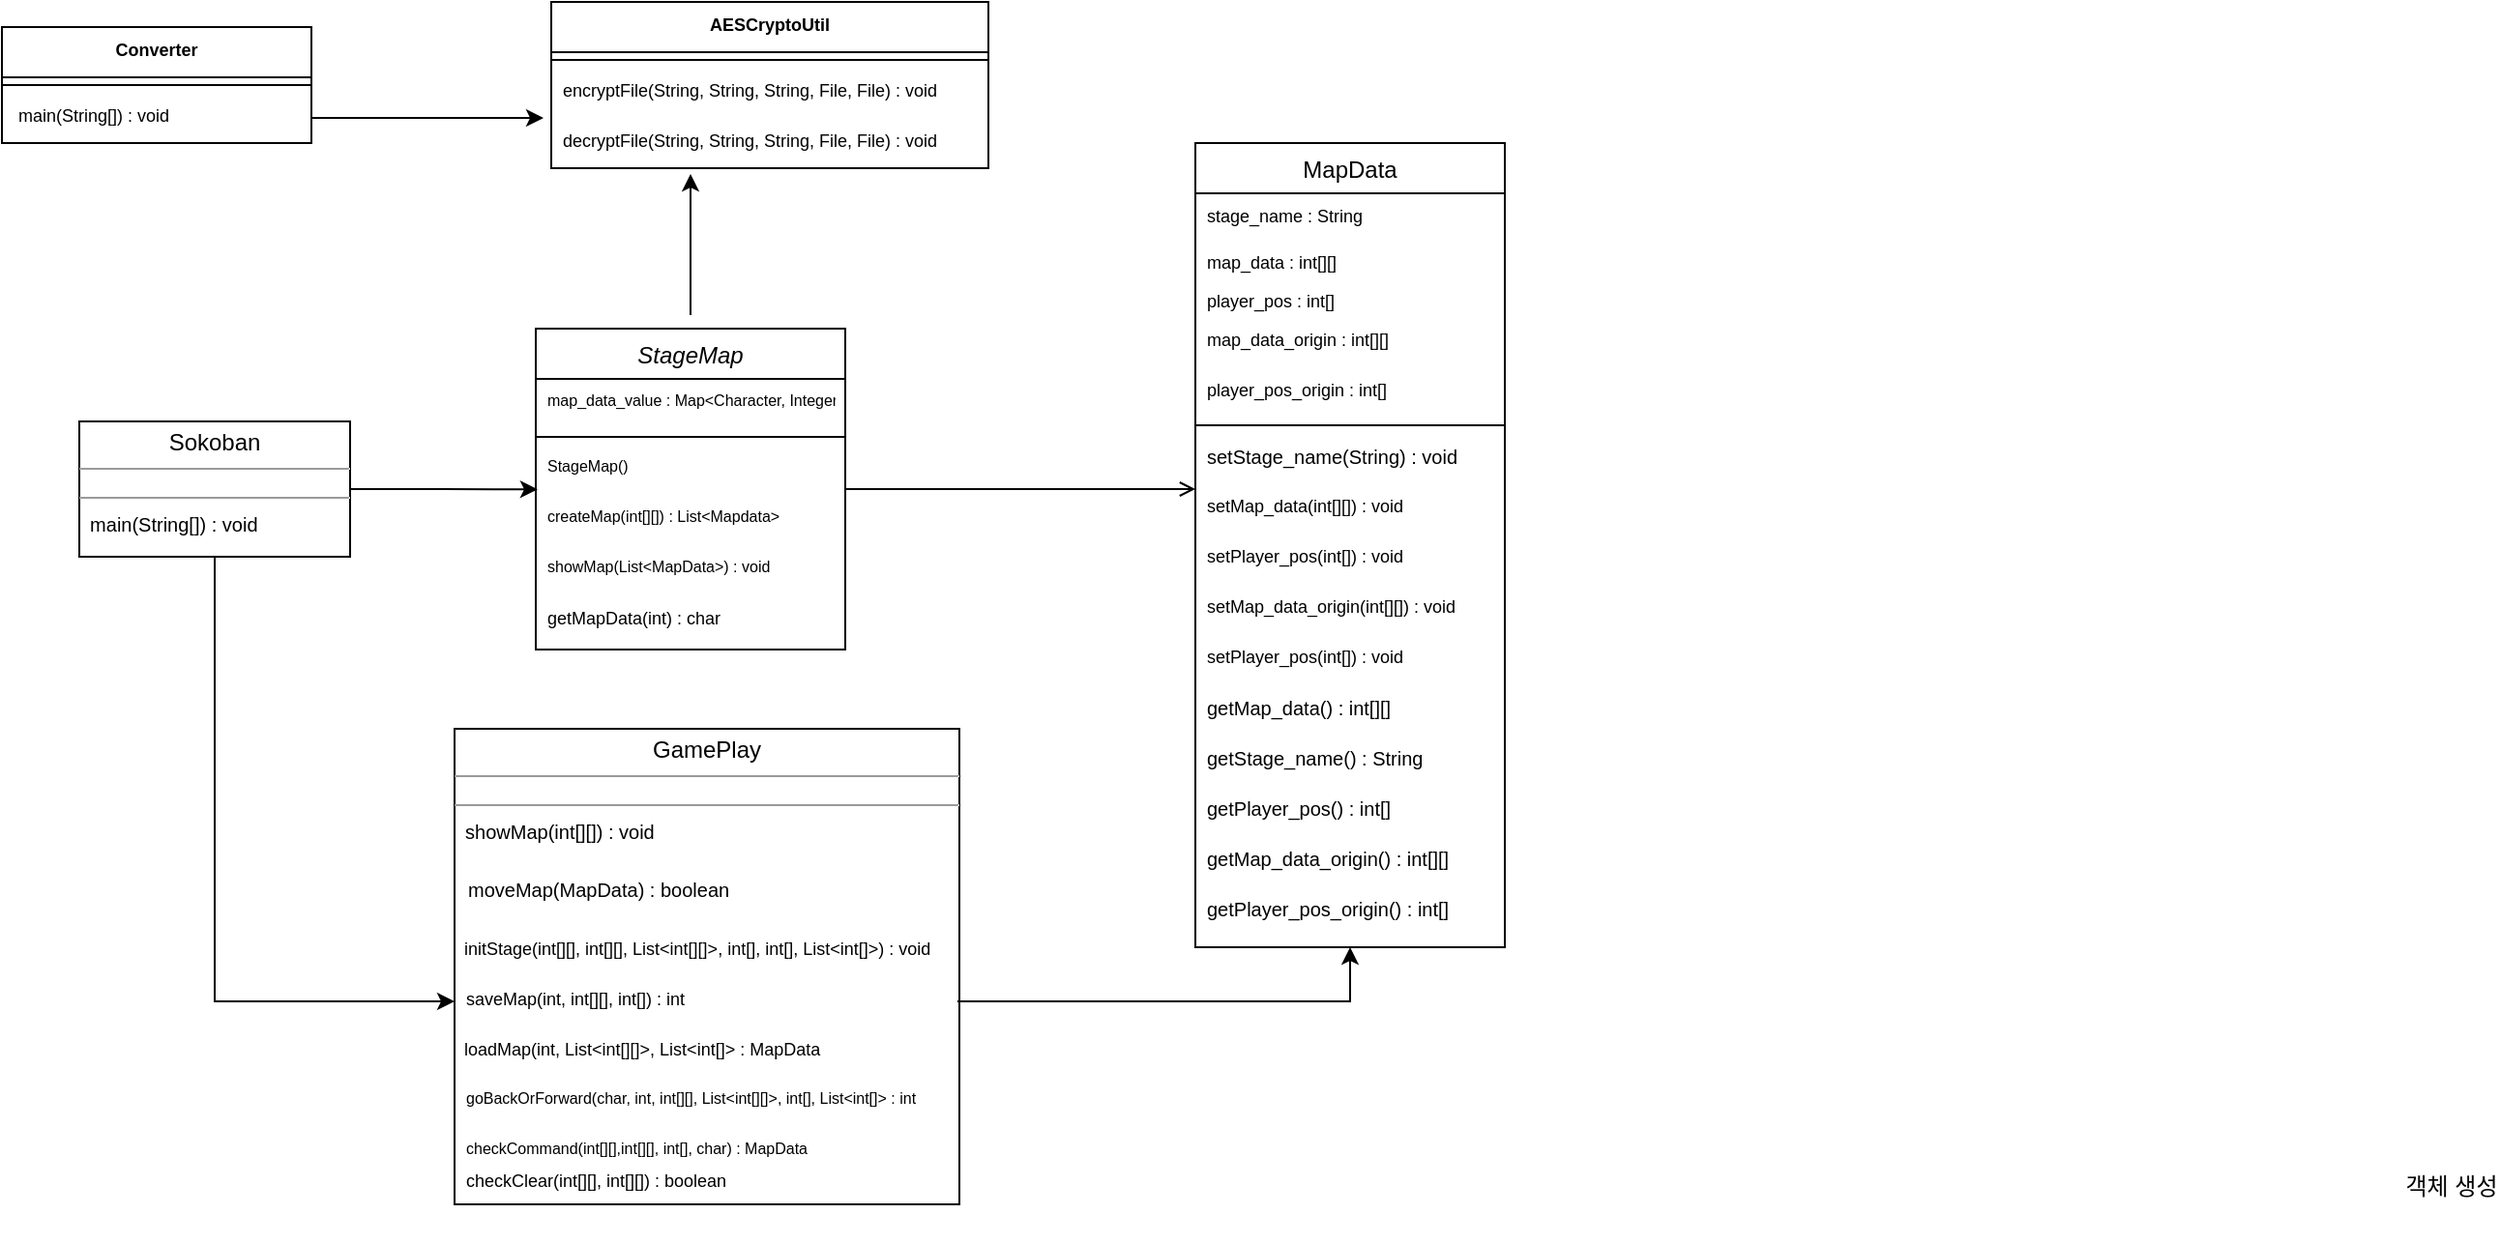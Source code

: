 <mxfile version="22.0.4" type="github" pages="14">
  <diagram id="C5RBs43oDa-KdzZeNtuy" name="Page-1">
    <mxGraphModel dx="977" dy="599" grid="0" gridSize="10" guides="1" tooltips="1" connect="1" arrows="1" fold="1" page="1" pageScale="1" pageWidth="827" pageHeight="1169" math="0" shadow="0">
      <root>
        <mxCell id="WIyWlLk6GJQsqaUBKTNV-0" />
        <mxCell id="WIyWlLk6GJQsqaUBKTNV-1" parent="WIyWlLk6GJQsqaUBKTNV-0" />
        <mxCell id="eCt4R7-RgRgZ0lPk0mZ2-34" style="edgeStyle=orthogonalEdgeStyle;rounded=0;orthogonalLoop=1;jettySize=auto;html=1;fontSize=9;" parent="WIyWlLk6GJQsqaUBKTNV-1" edge="1">
          <mxGeometry relative="1" as="geometry">
            <mxPoint x="406" y="123" as="targetPoint" />
            <mxPoint x="406" y="196" as="sourcePoint" />
          </mxGeometry>
        </mxCell>
        <mxCell id="zkfFHV4jXpPFQw0GAbJ--0" value="StageMap" style="swimlane;fontStyle=2;align=center;verticalAlign=top;childLayout=stackLayout;horizontal=1;startSize=26;horizontalStack=0;resizeParent=1;resizeLast=0;collapsible=1;marginBottom=0;rounded=0;shadow=0;strokeWidth=1;" parent="WIyWlLk6GJQsqaUBKTNV-1" vertex="1">
          <mxGeometry x="326" y="203" width="160" height="166" as="geometry">
            <mxRectangle x="220" y="120" width="160" height="26" as="alternateBounds" />
          </mxGeometry>
        </mxCell>
        <mxCell id="zkfFHV4jXpPFQw0GAbJ--1" value="map_data_value : Map&lt;Character, Integer&gt;" style="text;align=left;verticalAlign=top;spacingLeft=4;spacingRight=4;overflow=hidden;rotatable=0;points=[[0,0.5],[1,0.5]];portConstraint=eastwest;fontSize=8;" parent="zkfFHV4jXpPFQw0GAbJ--0" vertex="1">
          <mxGeometry y="26" width="160" height="26" as="geometry" />
        </mxCell>
        <mxCell id="zkfFHV4jXpPFQw0GAbJ--4" value="" style="line;html=1;strokeWidth=1;align=left;verticalAlign=middle;spacingTop=-1;spacingLeft=3;spacingRight=3;rotatable=0;labelPosition=right;points=[];portConstraint=eastwest;" parent="zkfFHV4jXpPFQw0GAbJ--0" vertex="1">
          <mxGeometry y="52" width="160" height="8" as="geometry" />
        </mxCell>
        <mxCell id="PgwagC6cDhL4ffT21aRA-1" value="StageMap()" style="text;strokeColor=none;fillColor=none;align=left;verticalAlign=top;spacingLeft=4;spacingRight=4;overflow=hidden;rotatable=0;points=[[0,0.5],[1,0.5]];portConstraint=eastwest;fontSize=8;" parent="zkfFHV4jXpPFQw0GAbJ--0" vertex="1">
          <mxGeometry y="60" width="160" height="26" as="geometry" />
        </mxCell>
        <mxCell id="PgwagC6cDhL4ffT21aRA-2" value="createMap(int[][]) : List&lt;Mapdata&gt;" style="text;strokeColor=none;fillColor=none;align=left;verticalAlign=top;spacingLeft=4;spacingRight=4;overflow=hidden;rotatable=0;points=[[0,0.5],[1,0.5]];portConstraint=eastwest;fontSize=8;" parent="zkfFHV4jXpPFQw0GAbJ--0" vertex="1">
          <mxGeometry y="86" width="160" height="26" as="geometry" />
        </mxCell>
        <mxCell id="PgwagC6cDhL4ffT21aRA-3" value="showMap(List&lt;MapData&gt;) : void" style="text;strokeColor=none;fillColor=none;align=left;verticalAlign=top;spacingLeft=4;spacingRight=4;overflow=hidden;rotatable=0;points=[[0,0.5],[1,0.5]];portConstraint=eastwest;fontSize=8;" parent="zkfFHV4jXpPFQw0GAbJ--0" vertex="1">
          <mxGeometry y="112" width="160" height="26" as="geometry" />
        </mxCell>
        <mxCell id="PgwagC6cDhL4ffT21aRA-4" value="getMapData(int) : char" style="text;strokeColor=none;fillColor=none;align=left;verticalAlign=top;spacingLeft=4;spacingRight=4;overflow=hidden;rotatable=0;points=[[0,0.5],[1,0.5]];portConstraint=eastwest;fontSize=9;" parent="zkfFHV4jXpPFQw0GAbJ--0" vertex="1">
          <mxGeometry y="138" width="160" height="26" as="geometry" />
        </mxCell>
        <mxCell id="zkfFHV4jXpPFQw0GAbJ--17" value="MapData" style="swimlane;fontStyle=0;align=center;verticalAlign=top;childLayout=stackLayout;horizontal=1;startSize=26;horizontalStack=0;resizeParent=1;resizeLast=0;collapsible=1;marginBottom=0;rounded=0;shadow=0;strokeWidth=1;" parent="WIyWlLk6GJQsqaUBKTNV-1" vertex="1">
          <mxGeometry x="667" y="107" width="160" height="416" as="geometry">
            <mxRectangle x="550" y="140" width="160" height="26" as="alternateBounds" />
          </mxGeometry>
        </mxCell>
        <mxCell id="zkfFHV4jXpPFQw0GAbJ--21" value="stage_name : String " style="text;align=left;verticalAlign=top;spacingLeft=4;spacingRight=4;overflow=hidden;rotatable=0;points=[[0,0.5],[1,0.5]];portConstraint=eastwest;rounded=0;shadow=0;html=0;fontSize=9;" parent="zkfFHV4jXpPFQw0GAbJ--17" vertex="1">
          <mxGeometry y="26" width="160" height="24" as="geometry" />
        </mxCell>
        <mxCell id="zkfFHV4jXpPFQw0GAbJ--22" value="map_data : int[][] " style="text;align=left;verticalAlign=top;spacingLeft=4;spacingRight=4;overflow=hidden;rotatable=0;points=[[0,0.5],[1,0.5]];portConstraint=eastwest;rounded=0;shadow=0;html=0;fontSize=9;" parent="zkfFHV4jXpPFQw0GAbJ--17" vertex="1">
          <mxGeometry y="50" width="160" height="20" as="geometry" />
        </mxCell>
        <mxCell id="Ov4_pddnvHByxwkPcZbn-1" value="player_pos : int[] " style="text;align=left;verticalAlign=top;spacingLeft=4;spacingRight=4;overflow=hidden;rotatable=0;points=[[0,0.5],[1,0.5]];portConstraint=eastwest;rounded=0;shadow=0;html=0;fontSize=9;" parent="zkfFHV4jXpPFQw0GAbJ--17" vertex="1">
          <mxGeometry y="70" width="160" height="20" as="geometry" />
        </mxCell>
        <mxCell id="eCt4R7-RgRgZ0lPk0mZ2-8" value="map_data_origin : int[][]" style="text;strokeColor=none;fillColor=none;align=left;verticalAlign=top;spacingLeft=4;spacingRight=4;overflow=hidden;rotatable=0;points=[[0,0.5],[1,0.5]];portConstraint=eastwest;fontSize=9;" parent="zkfFHV4jXpPFQw0GAbJ--17" vertex="1">
          <mxGeometry y="90" width="160" height="26" as="geometry" />
        </mxCell>
        <mxCell id="eCt4R7-RgRgZ0lPk0mZ2-9" value="player_pos_origin : int[]" style="text;strokeColor=none;fillColor=none;align=left;verticalAlign=top;spacingLeft=4;spacingRight=4;overflow=hidden;rotatable=0;points=[[0,0.5],[1,0.5]];portConstraint=eastwest;fontSize=9;" parent="zkfFHV4jXpPFQw0GAbJ--17" vertex="1">
          <mxGeometry y="116" width="160" height="26" as="geometry" />
        </mxCell>
        <mxCell id="zkfFHV4jXpPFQw0GAbJ--23" value="" style="line;html=1;strokeWidth=1;align=left;verticalAlign=middle;spacingTop=-1;spacingLeft=3;spacingRight=3;rotatable=0;labelPosition=right;points=[];portConstraint=eastwest;" parent="zkfFHV4jXpPFQw0GAbJ--17" vertex="1">
          <mxGeometry y="142" width="160" height="8" as="geometry" />
        </mxCell>
        <mxCell id="PgwagC6cDhL4ffT21aRA-5" value="setStage_name(String) : void" style="text;strokeColor=none;fillColor=none;align=left;verticalAlign=top;spacingLeft=4;spacingRight=4;overflow=hidden;rotatable=0;points=[[0,0.5],[1,0.5]];portConstraint=eastwest;fontSize=10;" parent="zkfFHV4jXpPFQw0GAbJ--17" vertex="1">
          <mxGeometry y="150" width="160" height="26" as="geometry" />
        </mxCell>
        <mxCell id="PgwagC6cDhL4ffT21aRA-6" value="setMap_data(int[][]) : void" style="text;strokeColor=none;fillColor=none;align=left;verticalAlign=top;spacingLeft=4;spacingRight=4;overflow=hidden;rotatable=0;points=[[0,0.5],[1,0.5]];portConstraint=eastwest;fontSize=9;" parent="zkfFHV4jXpPFQw0GAbJ--17" vertex="1">
          <mxGeometry y="176" width="160" height="26" as="geometry" />
        </mxCell>
        <mxCell id="Ov4_pddnvHByxwkPcZbn-3" value="setPlayer_pos(int[]) : void" style="text;strokeColor=none;fillColor=none;align=left;verticalAlign=top;spacingLeft=4;spacingRight=4;overflow=hidden;rotatable=0;points=[[0,0.5],[1,0.5]];portConstraint=eastwest;fontSize=9;" parent="zkfFHV4jXpPFQw0GAbJ--17" vertex="1">
          <mxGeometry y="202" width="160" height="26" as="geometry" />
        </mxCell>
        <mxCell id="eCt4R7-RgRgZ0lPk0mZ2-10" value="setMap_data_origin(int[][]) : void" style="text;strokeColor=none;fillColor=none;align=left;verticalAlign=top;spacingLeft=4;spacingRight=4;overflow=hidden;rotatable=0;points=[[0,0.5],[1,0.5]];portConstraint=eastwest;fontSize=9;" parent="zkfFHV4jXpPFQw0GAbJ--17" vertex="1">
          <mxGeometry y="228" width="160" height="26" as="geometry" />
        </mxCell>
        <mxCell id="eCt4R7-RgRgZ0lPk0mZ2-11" value="setPlayer_pos(int[]) : void" style="text;strokeColor=none;fillColor=none;align=left;verticalAlign=top;spacingLeft=4;spacingRight=4;overflow=hidden;rotatable=0;points=[[0,0.5],[1,0.5]];portConstraint=eastwest;fontSize=9;" parent="zkfFHV4jXpPFQw0GAbJ--17" vertex="1">
          <mxGeometry y="254" width="160" height="26" as="geometry" />
        </mxCell>
        <mxCell id="zkfFHV4jXpPFQw0GAbJ--25" value="getMap_data() : int[][]" style="text;align=left;verticalAlign=top;spacingLeft=4;spacingRight=4;overflow=hidden;rotatable=0;points=[[0,0.5],[1,0.5]];portConstraint=eastwest;fontSize=10;" parent="zkfFHV4jXpPFQw0GAbJ--17" vertex="1">
          <mxGeometry y="280" width="160" height="26" as="geometry" />
        </mxCell>
        <mxCell id="zkfFHV4jXpPFQw0GAbJ--24" value="getStage_name() : String" style="text;align=left;verticalAlign=top;spacingLeft=4;spacingRight=4;overflow=hidden;rotatable=0;points=[[0,0.5],[1,0.5]];portConstraint=eastwest;fontSize=10;" parent="zkfFHV4jXpPFQw0GAbJ--17" vertex="1">
          <mxGeometry y="306" width="160" height="26" as="geometry" />
        </mxCell>
        <mxCell id="Ov4_pddnvHByxwkPcZbn-2" value="getPlayer_pos() : int[]" style="text;align=left;verticalAlign=top;spacingLeft=4;spacingRight=4;overflow=hidden;rotatable=0;points=[[0,0.5],[1,0.5]];portConstraint=eastwest;fontSize=10;" parent="zkfFHV4jXpPFQw0GAbJ--17" vertex="1">
          <mxGeometry y="332" width="160" height="26" as="geometry" />
        </mxCell>
        <mxCell id="eCt4R7-RgRgZ0lPk0mZ2-12" value="getMap_data_origin() : int[][]" style="text;align=left;verticalAlign=top;spacingLeft=4;spacingRight=4;overflow=hidden;rotatable=0;points=[[0,0.5],[1,0.5]];portConstraint=eastwest;fontSize=10;" parent="zkfFHV4jXpPFQw0GAbJ--17" vertex="1">
          <mxGeometry y="358" width="160" height="26" as="geometry" />
        </mxCell>
        <mxCell id="eCt4R7-RgRgZ0lPk0mZ2-13" value="getPlayer_pos_origin() : int[]" style="text;align=left;verticalAlign=top;spacingLeft=4;spacingRight=4;overflow=hidden;rotatable=0;points=[[0,0.5],[1,0.5]];portConstraint=eastwest;fontSize=10;" parent="zkfFHV4jXpPFQw0GAbJ--17" vertex="1">
          <mxGeometry y="384" width="160" height="26" as="geometry" />
        </mxCell>
        <mxCell id="zkfFHV4jXpPFQw0GAbJ--26" value="" style="endArrow=open;shadow=0;strokeWidth=1;rounded=0;endFill=0;edgeStyle=elbowEdgeStyle;elbow=vertical;" parent="WIyWlLk6GJQsqaUBKTNV-1" source="zkfFHV4jXpPFQw0GAbJ--0" target="zkfFHV4jXpPFQw0GAbJ--17" edge="1">
          <mxGeometry x="0.5" y="41" relative="1" as="geometry">
            <mxPoint x="448" y="275" as="sourcePoint" />
            <mxPoint x="608" y="275" as="targetPoint" />
            <mxPoint x="-40" y="32" as="offset" />
          </mxGeometry>
        </mxCell>
        <mxCell id="zkfFHV4jXpPFQw0GAbJ--29" value="객체 생성" style="text;html=1;resizable=0;points=[];;align=center;verticalAlign=middle;labelBackgroundColor=none;rounded=0;shadow=0;strokeWidth=1;fontSize=12;" parent="zkfFHV4jXpPFQw0GAbJ--26" vertex="1" connectable="0">
          <mxGeometry x="0.5" y="49" relative="1" as="geometry">
            <mxPoint x="694" y="410" as="offset" />
          </mxGeometry>
        </mxCell>
        <mxCell id="cLUWwpBL5YjOnr7h-FVT-0" style="edgeStyle=orthogonalEdgeStyle;rounded=0;orthogonalLoop=1;jettySize=auto;html=1;entryX=0.006;entryY=0.89;entryDx=0;entryDy=0;entryPerimeter=0;" parent="WIyWlLk6GJQsqaUBKTNV-1" source="PgwagC6cDhL4ffT21aRA-11" target="PgwagC6cDhL4ffT21aRA-1" edge="1">
          <mxGeometry relative="1" as="geometry" />
        </mxCell>
        <mxCell id="cLUWwpBL5YjOnr7h-FVT-1" style="edgeStyle=orthogonalEdgeStyle;rounded=0;orthogonalLoop=1;jettySize=auto;html=1;entryX=0;entryY=0.5;entryDx=0;entryDy=0;" parent="WIyWlLk6GJQsqaUBKTNV-1" source="PgwagC6cDhL4ffT21aRA-11" target="eCt4R7-RgRgZ0lPk0mZ2-1" edge="1">
          <mxGeometry relative="1" as="geometry" />
        </mxCell>
        <mxCell id="PgwagC6cDhL4ffT21aRA-11" value="&lt;p style=&quot;margin: 0px ; margin-top: 4px ; text-align: center&quot;&gt;Sokoban&lt;br&gt;&lt;/p&gt;&lt;hr size=&quot;1&quot;&gt;&lt;div style=&quot;height: 2px&quot;&gt;&lt;/div&gt;&lt;hr size=&quot;1&quot;&gt;&lt;div style=&quot;height: 2px&quot;&gt;&lt;span style=&quot;font-size: 10px&quot;&gt;&amp;nbsp; main(String[]) : void&lt;/span&gt;&lt;/div&gt;" style="verticalAlign=top;align=left;overflow=fill;fontSize=12;fontFamily=Helvetica;html=1;" parent="WIyWlLk6GJQsqaUBKTNV-1" vertex="1">
          <mxGeometry x="90" y="251" width="140" height="70" as="geometry" />
        </mxCell>
        <mxCell id="diUB_wr8ERUkCXueXjgz-0" value="&lt;p style=&quot;margin: 0px ; margin-top: 4px ; text-align: center&quot;&gt;GamePlay&lt;br&gt;&lt;/p&gt;&lt;hr size=&quot;1&quot;&gt;&lt;div style=&quot;height: 2px&quot;&gt;&lt;/div&gt;&lt;hr size=&quot;1&quot;&gt;&lt;div style=&quot;height: 2px&quot;&gt;&lt;span style=&quot;font-size: 10px&quot;&gt;&amp;nbsp; showMap(int[][]) : void&lt;/span&gt;&lt;/div&gt;&lt;div style=&quot;height: 2px&quot;&gt;&lt;span style=&quot;font-size: 10px&quot;&gt;&lt;br&gt;&lt;/span&gt;&lt;/div&gt;" style="verticalAlign=top;align=left;overflow=fill;fontSize=12;fontFamily=Helvetica;html=1;" parent="WIyWlLk6GJQsqaUBKTNV-1" vertex="1">
          <mxGeometry x="284" y="410" width="261" height="246" as="geometry" />
        </mxCell>
        <mxCell id="diUB_wr8ERUkCXueXjgz-1" value="moveMap(MapData) : boolean" style="text;strokeColor=none;fillColor=none;align=left;verticalAlign=top;spacingLeft=4;spacingRight=4;overflow=hidden;rotatable=0;points=[[0,0.5],[1,0.5]];portConstraint=eastwest;fontSize=10;" parent="WIyWlLk6GJQsqaUBKTNV-1" vertex="1">
          <mxGeometry x="285" y="481" width="170" height="26" as="geometry" />
        </mxCell>
        <mxCell id="diUB_wr8ERUkCXueXjgz-5" value="checkCommand(int[][],int[][], int[], char) : MapData" style="text;strokeColor=none;fillColor=none;align=left;verticalAlign=top;spacingLeft=4;spacingRight=4;overflow=hidden;rotatable=0;points=[[0,0.5],[1,0.5]];portConstraint=eastwest;fontSize=8;" parent="WIyWlLk6GJQsqaUBKTNV-1" vertex="1">
          <mxGeometry x="284" y="616" width="200" height="26" as="geometry" />
        </mxCell>
        <mxCell id="Ov4_pddnvHByxwkPcZbn-0" value="checkClear(int[][], int[][]) : boolean" style="text;strokeColor=none;fillColor=none;align=left;verticalAlign=top;spacingLeft=4;spacingRight=4;overflow=hidden;rotatable=0;points=[[0,0.5],[1,0.5]];portConstraint=eastwest;fontSize=9;" parent="WIyWlLk6GJQsqaUBKTNV-1" vertex="1">
          <mxGeometry x="284" y="632" width="170" height="40" as="geometry" />
        </mxCell>
        <mxCell id="eCt4R7-RgRgZ0lPk0mZ2-0" value="initStage(int[][], int[][], List&lt;int[][]&gt;, int[], int[], List&lt;int[]&gt;) : void" style="text;strokeColor=none;fillColor=none;align=left;verticalAlign=top;spacingLeft=4;spacingRight=4;overflow=hidden;rotatable=0;points=[[0,0.5],[1,0.5]];portConstraint=eastwest;fontSize=9;" parent="WIyWlLk6GJQsqaUBKTNV-1" vertex="1">
          <mxGeometry x="283" y="512" width="259" height="26" as="geometry" />
        </mxCell>
        <mxCell id="cLUWwpBL5YjOnr7h-FVT-2" style="edgeStyle=orthogonalEdgeStyle;rounded=0;orthogonalLoop=1;jettySize=auto;html=1;entryX=0.5;entryY=1;entryDx=0;entryDy=0;" parent="WIyWlLk6GJQsqaUBKTNV-1" source="eCt4R7-RgRgZ0lPk0mZ2-1" target="zkfFHV4jXpPFQw0GAbJ--17" edge="1">
          <mxGeometry relative="1" as="geometry" />
        </mxCell>
        <mxCell id="eCt4R7-RgRgZ0lPk0mZ2-1" value="saveMap(int, int[][], int[]) : int" style="text;strokeColor=none;fillColor=none;align=left;verticalAlign=top;spacingLeft=4;spacingRight=4;overflow=hidden;rotatable=0;points=[[0,0.5],[1,0.5]];portConstraint=eastwest;fontSize=9;" parent="WIyWlLk6GJQsqaUBKTNV-1" vertex="1">
          <mxGeometry x="284" y="538" width="260" height="26" as="geometry" />
        </mxCell>
        <mxCell id="eCt4R7-RgRgZ0lPk0mZ2-4" value="loadMap(int, List&lt;int[][]&gt;, List&lt;int[]&gt; : MapData" style="text;strokeColor=none;fillColor=none;align=left;verticalAlign=top;spacingLeft=4;spacingRight=4;overflow=hidden;rotatable=0;points=[[0,0.5],[1,0.5]];portConstraint=eastwest;fontSize=9;" parent="WIyWlLk6GJQsqaUBKTNV-1" vertex="1">
          <mxGeometry x="283" y="564" width="259" height="26" as="geometry" />
        </mxCell>
        <mxCell id="eCt4R7-RgRgZ0lPk0mZ2-7" value="goBackOrForward(char, int, int[][], List&lt;int[][]&gt;, int[], List&lt;int[]&gt; : int" style="text;strokeColor=none;fillColor=none;align=left;verticalAlign=top;spacingLeft=4;spacingRight=4;overflow=hidden;rotatable=0;points=[[0,0.5],[1,0.5]];portConstraint=eastwest;fontSize=8;" parent="WIyWlLk6GJQsqaUBKTNV-1" vertex="1">
          <mxGeometry x="284" y="590" width="260" height="26" as="geometry" />
        </mxCell>
        <mxCell id="eCt4R7-RgRgZ0lPk0mZ2-24" value="Converter" style="swimlane;fontStyle=1;align=center;verticalAlign=top;childLayout=stackLayout;horizontal=1;startSize=26;horizontalStack=0;resizeParent=1;resizeParentMax=0;resizeLast=0;collapsible=1;marginBottom=0;fontSize=9;" parent="WIyWlLk6GJQsqaUBKTNV-1" vertex="1">
          <mxGeometry x="50" y="47" width="160" height="60" as="geometry" />
        </mxCell>
        <mxCell id="eCt4R7-RgRgZ0lPk0mZ2-26" value="" style="line;strokeWidth=1;fillColor=none;align=left;verticalAlign=middle;spacingTop=-1;spacingLeft=3;spacingRight=3;rotatable=0;labelPosition=right;points=[];portConstraint=eastwest;fontSize=9;" parent="eCt4R7-RgRgZ0lPk0mZ2-24" vertex="1">
          <mxGeometry y="26" width="160" height="8" as="geometry" />
        </mxCell>
        <mxCell id="eCt4R7-RgRgZ0lPk0mZ2-27" value=" main(String[]) : void" style="text;strokeColor=none;fillColor=none;align=left;verticalAlign=top;spacingLeft=4;spacingRight=4;overflow=hidden;rotatable=0;points=[[0,0.5],[1,0.5]];portConstraint=eastwest;fontSize=9;" parent="eCt4R7-RgRgZ0lPk0mZ2-24" vertex="1">
          <mxGeometry y="34" width="160" height="26" as="geometry" />
        </mxCell>
        <mxCell id="eCt4R7-RgRgZ0lPk0mZ2-28" value="AESCryptoUtil" style="swimlane;fontStyle=1;align=center;verticalAlign=top;childLayout=stackLayout;horizontal=1;startSize=26;horizontalStack=0;resizeParent=1;resizeParentMax=0;resizeLast=0;collapsible=1;marginBottom=0;fontSize=9;" parent="WIyWlLk6GJQsqaUBKTNV-1" vertex="1">
          <mxGeometry x="334" y="34" width="226" height="86" as="geometry" />
        </mxCell>
        <mxCell id="eCt4R7-RgRgZ0lPk0mZ2-30" value="" style="line;strokeWidth=1;fillColor=none;align=left;verticalAlign=middle;spacingTop=-1;spacingLeft=3;spacingRight=3;rotatable=0;labelPosition=right;points=[];portConstraint=eastwest;fontSize=9;" parent="eCt4R7-RgRgZ0lPk0mZ2-28" vertex="1">
          <mxGeometry y="26" width="226" height="8" as="geometry" />
        </mxCell>
        <mxCell id="eCt4R7-RgRgZ0lPk0mZ2-31" value="encryptFile(String, String, String, File, File) : void" style="text;strokeColor=none;fillColor=none;align=left;verticalAlign=top;spacingLeft=4;spacingRight=4;overflow=hidden;rotatable=0;points=[[0,0.5],[1,0.5]];portConstraint=eastwest;fontSize=9;" parent="eCt4R7-RgRgZ0lPk0mZ2-28" vertex="1">
          <mxGeometry y="34" width="226" height="26" as="geometry" />
        </mxCell>
        <mxCell id="eCt4R7-RgRgZ0lPk0mZ2-33" value="decryptFile(String, String, String, File, File) : void" style="text;strokeColor=none;fillColor=none;align=left;verticalAlign=top;spacingLeft=4;spacingRight=4;overflow=hidden;rotatable=0;points=[[0,0.5],[1,0.5]];portConstraint=eastwest;fontSize=9;" parent="eCt4R7-RgRgZ0lPk0mZ2-28" vertex="1">
          <mxGeometry y="60" width="226" height="26" as="geometry" />
        </mxCell>
        <mxCell id="eCt4R7-RgRgZ0lPk0mZ2-32" style="edgeStyle=orthogonalEdgeStyle;rounded=0;orthogonalLoop=1;jettySize=auto;html=1;fontSize=9;" parent="WIyWlLk6GJQsqaUBKTNV-1" source="eCt4R7-RgRgZ0lPk0mZ2-27" edge="1">
          <mxGeometry relative="1" as="geometry">
            <mxPoint x="330" y="94" as="targetPoint" />
          </mxGeometry>
        </mxCell>
      </root>
    </mxGraphModel>
  </diagram>
  <diagram id="Q8NVrE94krvHq6pAoG1z" name="Page-2">
    <mxGraphModel dx="965" dy="597" grid="0" gridSize="10" guides="1" tooltips="1" connect="1" arrows="1" fold="1" page="1" pageScale="1" pageWidth="827" pageHeight="1169" math="0" shadow="0">
      <root>
        <mxCell id="0uiTTxUJXEOrvFLaX4XR-0" />
        <mxCell id="0uiTTxUJXEOrvFLaX4XR-1" parent="0uiTTxUJXEOrvFLaX4XR-0" />
        <mxCell id="MxBAihkRJJouujoG5Gei-0" value="" style="edgeStyle=orthogonalEdgeStyle;rounded=0;orthogonalLoop=1;jettySize=auto;html=1;" parent="0uiTTxUJXEOrvFLaX4XR-1" source="MxBAihkRJJouujoG5Gei-1" target="MxBAihkRJJouujoG5Gei-5" edge="1">
          <mxGeometry relative="1" as="geometry" />
        </mxCell>
        <mxCell id="MxBAihkRJJouujoG5Gei-1" value="Main" style="rounded=0;whiteSpace=wrap;html=1;" parent="0uiTTxUJXEOrvFLaX4XR-1" vertex="1">
          <mxGeometry x="12" y="280" width="90" height="60" as="geometry" />
        </mxCell>
        <mxCell id="MxBAihkRJJouujoG5Gei-2" value="" style="edgeStyle=orthogonalEdgeStyle;rounded=0;orthogonalLoop=1;jettySize=auto;html=1;" parent="0uiTTxUJXEOrvFLaX4XR-1" source="MxBAihkRJJouujoG5Gei-5" target="MxBAihkRJJouujoG5Gei-8" edge="1">
          <mxGeometry relative="1" as="geometry" />
        </mxCell>
        <mxCell id="MxBAihkRJJouujoG5Gei-4" value="" style="edgeStyle=orthogonalEdgeStyle;rounded=0;orthogonalLoop=1;jettySize=auto;html=1;" parent="0uiTTxUJXEOrvFLaX4XR-1" source="MxBAihkRJJouujoG5Gei-5" target="MxBAihkRJJouujoG5Gei-14" edge="1">
          <mxGeometry relative="1" as="geometry" />
        </mxCell>
        <mxCell id="MxBAihkRJJouujoG5Gei-28" style="edgeStyle=orthogonalEdgeStyle;rounded=0;orthogonalLoop=1;jettySize=auto;html=1;entryX=0;entryY=0.5;entryDx=0;entryDy=0;" parent="0uiTTxUJXEOrvFLaX4XR-1" source="MxBAihkRJJouujoG5Gei-5" target="MxBAihkRJJouujoG5Gei-17" edge="1">
          <mxGeometry relative="1" as="geometry" />
        </mxCell>
        <mxCell id="MxBAihkRJJouujoG5Gei-31" style="edgeStyle=orthogonalEdgeStyle;rounded=0;orthogonalLoop=1;jettySize=auto;html=1;entryX=0;entryY=0.5;entryDx=0;entryDy=0;" parent="0uiTTxUJXEOrvFLaX4XR-1" source="MxBAihkRJJouujoG5Gei-5" target="MxBAihkRJJouujoG5Gei-18" edge="1">
          <mxGeometry relative="1" as="geometry" />
        </mxCell>
        <mxCell id="MxBAihkRJJouujoG5Gei-32" style="edgeStyle=orthogonalEdgeStyle;rounded=0;orthogonalLoop=1;jettySize=auto;html=1;entryX=0;entryY=0.5;entryDx=0;entryDy=0;" parent="0uiTTxUJXEOrvFLaX4XR-1" source="MxBAihkRJJouujoG5Gei-5" target="MxBAihkRJJouujoG5Gei-19" edge="1">
          <mxGeometry relative="1" as="geometry" />
        </mxCell>
        <mxCell id="MxBAihkRJJouujoG5Gei-35" style="edgeStyle=orthogonalEdgeStyle;rounded=0;orthogonalLoop=1;jettySize=auto;html=1;entryX=0;entryY=0.5;entryDx=0;entryDy=0;" parent="0uiTTxUJXEOrvFLaX4XR-1" source="MxBAihkRJJouujoG5Gei-5" target="MxBAihkRJJouujoG5Gei-16" edge="1">
          <mxGeometry relative="1" as="geometry" />
        </mxCell>
        <mxCell id="MxBAihkRJJouujoG5Gei-5" value="Calculator" style="rounded=0;whiteSpace=wrap;html=1;" parent="0uiTTxUJXEOrvFLaX4XR-1" vertex="1">
          <mxGeometry x="220" y="280" width="90" height="60" as="geometry" />
        </mxCell>
        <mxCell id="MxBAihkRJJouujoG5Gei-21" value="" style="edgeStyle=orthogonalEdgeStyle;rounded=0;orthogonalLoop=1;jettySize=auto;html=1;" parent="0uiTTxUJXEOrvFLaX4XR-1" source="MxBAihkRJJouujoG5Gei-8" target="MxBAihkRJJouujoG5Gei-20" edge="1">
          <mxGeometry relative="1" as="geometry" />
        </mxCell>
        <mxCell id="MxBAihkRJJouujoG5Gei-8" value="Triangle" style="rounded=0;whiteSpace=wrap;html=1;" parent="0uiTTxUJXEOrvFLaX4XR-1" vertex="1">
          <mxGeometry x="563" y="280" width="90" height="60" as="geometry" />
        </mxCell>
        <mxCell id="MxBAihkRJJouujoG5Gei-11" value="프로그램 실행" style="text;html=1;strokeColor=none;fillColor=none;align=center;verticalAlign=middle;whiteSpace=wrap;rounded=0;" parent="0uiTTxUJXEOrvFLaX4XR-1" vertex="1">
          <mxGeometry x="115" y="317" width="82" height="30" as="geometry" />
        </mxCell>
        <mxCell id="MxBAihkRJJouujoG5Gei-14" value="UserInterface" style="rounded=0;whiteSpace=wrap;html=1;" parent="0uiTTxUJXEOrvFLaX4XR-1" vertex="1">
          <mxGeometry x="220" y="394" width="90" height="60" as="geometry" />
        </mxCell>
        <mxCell id="MxBAihkRJJouujoG5Gei-15" value="사용자 입력 요청" style="text;html=1;strokeColor=none;fillColor=none;align=center;verticalAlign=middle;whiteSpace=wrap;rounded=0;" parent="0uiTTxUJXEOrvFLaX4XR-1" vertex="1">
          <mxGeometry x="274" y="353" width="119" height="30" as="geometry" />
        </mxCell>
        <mxCell id="MxBAihkRJJouujoG5Gei-22" style="edgeStyle=orthogonalEdgeStyle;rounded=0;orthogonalLoop=1;jettySize=auto;html=1;entryX=0;entryY=0.25;entryDx=0;entryDy=0;" parent="0uiTTxUJXEOrvFLaX4XR-1" source="MxBAihkRJJouujoG5Gei-16" target="MxBAihkRJJouujoG5Gei-20" edge="1">
          <mxGeometry relative="1" as="geometry" />
        </mxCell>
        <mxCell id="MxBAihkRJJouujoG5Gei-16" value="Line" style="rounded=0;whiteSpace=wrap;html=1;" parent="0uiTTxUJXEOrvFLaX4XR-1" vertex="1">
          <mxGeometry x="561" y="198" width="90" height="60" as="geometry" />
        </mxCell>
        <mxCell id="MxBAihkRJJouujoG5Gei-25" style="edgeStyle=orthogonalEdgeStyle;rounded=0;orthogonalLoop=1;jettySize=auto;html=1;entryX=0.5;entryY=0;entryDx=0;entryDy=0;" parent="0uiTTxUJXEOrvFLaX4XR-1" source="MxBAihkRJJouujoG5Gei-17" target="MxBAihkRJJouujoG5Gei-20" edge="1">
          <mxGeometry relative="1" as="geometry" />
        </mxCell>
        <mxCell id="MxBAihkRJJouujoG5Gei-17" value="Coordinate" style="rounded=0;whiteSpace=wrap;html=1;" parent="0uiTTxUJXEOrvFLaX4XR-1" vertex="1">
          <mxGeometry x="561" y="112" width="90" height="60" as="geometry" />
        </mxCell>
        <mxCell id="MxBAihkRJJouujoG5Gei-24" style="edgeStyle=orthogonalEdgeStyle;rounded=0;orthogonalLoop=1;jettySize=auto;html=1;entryX=0;entryY=0.75;entryDx=0;entryDy=0;" parent="0uiTTxUJXEOrvFLaX4XR-1" source="MxBAihkRJJouujoG5Gei-18" target="MxBAihkRJJouujoG5Gei-20" edge="1">
          <mxGeometry relative="1" as="geometry" />
        </mxCell>
        <mxCell id="MxBAihkRJJouujoG5Gei-18" value="Rectangle" style="rounded=0;whiteSpace=wrap;html=1;" parent="0uiTTxUJXEOrvFLaX4XR-1" vertex="1">
          <mxGeometry x="563" y="362" width="90" height="60" as="geometry" />
        </mxCell>
        <mxCell id="MxBAihkRJJouujoG5Gei-26" style="edgeStyle=orthogonalEdgeStyle;rounded=0;orthogonalLoop=1;jettySize=auto;html=1;entryX=0.5;entryY=1;entryDx=0;entryDy=0;" parent="0uiTTxUJXEOrvFLaX4XR-1" source="MxBAihkRJJouujoG5Gei-19" target="MxBAihkRJJouujoG5Gei-20" edge="1">
          <mxGeometry relative="1" as="geometry" />
        </mxCell>
        <mxCell id="MxBAihkRJJouujoG5Gei-19" value="Polygon" style="rounded=0;whiteSpace=wrap;html=1;" parent="0uiTTxUJXEOrvFLaX4XR-1" vertex="1">
          <mxGeometry x="563" y="447" width="90" height="60" as="geometry" />
        </mxCell>
        <mxCell id="MxBAihkRJJouujoG5Gei-20" value="Figure" style="rounded=0;whiteSpace=wrap;html=1;" parent="0uiTTxUJXEOrvFLaX4XR-1" vertex="1">
          <mxGeometry x="732" y="280" width="90" height="60" as="geometry" />
        </mxCell>
        <mxCell id="MxBAihkRJJouujoG5Gei-10" value="타입별 도형 생성 요청" style="text;html=1;strokeColor=none;fillColor=none;align=center;verticalAlign=middle;whiteSpace=wrap;rounded=0;" parent="0uiTTxUJXEOrvFLaX4XR-1" vertex="1">
          <mxGeometry x="301" y="280" width="146" height="30" as="geometry" />
        </mxCell>
        <mxCell id="MxBAihkRJJouujoG5Gei-36" value="상속" style="text;html=1;strokeColor=none;fillColor=none;align=center;verticalAlign=middle;whiteSpace=wrap;rounded=0;" parent="0uiTTxUJXEOrvFLaX4XR-1" vertex="1">
          <mxGeometry x="704" y="246" width="60" height="30" as="geometry" />
        </mxCell>
      </root>
    </mxGraphModel>
  </diagram>
  <diagram id="KcBvdURxO8fnFIDzQytM" name="Page-3">
    <mxGraphModel dx="977" dy="593" grid="0" gridSize="10" guides="1" tooltips="1" connect="1" arrows="1" fold="1" page="1" pageScale="1" pageWidth="1654" pageHeight="2336" math="0" shadow="0">
      <root>
        <mxCell id="mxmZoLsHTj3EUEAMASfg-0" />
        <mxCell id="mxmZoLsHTj3EUEAMASfg-1" parent="mxmZoLsHTj3EUEAMASfg-0" />
        <mxCell id="a0GeG79dDFAeTeNJmQ2B-1" value="1. 카페 프로그램 실행" style="text;html=1;strokeColor=none;fillColor=none;align=center;verticalAlign=middle;whiteSpace=wrap;rounded=0;" parent="mxmZoLsHTj3EUEAMASfg-1" vertex="1">
          <mxGeometry x="140" y="131" width="131" height="30" as="geometry" />
        </mxCell>
        <mxCell id="a0GeG79dDFAeTeNJmQ2B-11" style="edgeStyle=orthogonalEdgeStyle;rounded=0;orthogonalLoop=1;jettySize=auto;html=1;" parent="mxmZoLsHTj3EUEAMASfg-1" source="a0GeG79dDFAeTeNJmQ2B-4" edge="1">
          <mxGeometry relative="1" as="geometry">
            <mxPoint x="275.0" y="121" as="targetPoint" />
          </mxGeometry>
        </mxCell>
        <mxCell id="a0GeG79dDFAeTeNJmQ2B-4" value="Main" style="whiteSpace=wrap;html=1;" parent="mxmZoLsHTj3EUEAMASfg-1" vertex="1">
          <mxGeometry x="18" y="91" width="120" height="60" as="geometry" />
        </mxCell>
        <mxCell id="a0GeG79dDFAeTeNJmQ2B-20" style="edgeStyle=orthogonalEdgeStyle;rounded=0;orthogonalLoop=1;jettySize=auto;html=1;" parent="mxmZoLsHTj3EUEAMASfg-1" source="a0GeG79dDFAeTeNJmQ2B-12" target="a0GeG79dDFAeTeNJmQ2B-19" edge="1">
          <mxGeometry relative="1" as="geometry" />
        </mxCell>
        <mxCell id="a0GeG79dDFAeTeNJmQ2B-12" value="Cashier" style="rounded=0;whiteSpace=wrap;html=1;" parent="mxmZoLsHTj3EUEAMASfg-1" vertex="1">
          <mxGeometry x="550" y="92" width="120" height="60" as="geometry" />
        </mxCell>
        <mxCell id="a0GeG79dDFAeTeNJmQ2B-14" value="" style="edgeStyle=orthogonalEdgeStyle;rounded=0;orthogonalLoop=1;jettySize=auto;html=1;" parent="mxmZoLsHTj3EUEAMASfg-1" source="a0GeG79dDFAeTeNJmQ2B-13" target="a0GeG79dDFAeTeNJmQ2B-12" edge="1">
          <mxGeometry relative="1" as="geometry" />
        </mxCell>
        <mxCell id="a0GeG79dDFAeTeNJmQ2B-17" style="edgeStyle=orthogonalEdgeStyle;rounded=0;orthogonalLoop=1;jettySize=auto;html=1;" parent="mxmZoLsHTj3EUEAMASfg-1" source="a0GeG79dDFAeTeNJmQ2B-13" edge="1">
          <mxGeometry relative="1" as="geometry">
            <mxPoint x="339.0" y="218.0" as="targetPoint" />
          </mxGeometry>
        </mxCell>
        <mxCell id="a0GeG79dDFAeTeNJmQ2B-13" value="Cafe" style="rounded=0;whiteSpace=wrap;html=1;" parent="mxmZoLsHTj3EUEAMASfg-1" vertex="1">
          <mxGeometry x="279" y="91" width="120" height="60" as="geometry" />
        </mxCell>
        <mxCell id="a0GeG79dDFAeTeNJmQ2B-15" value="2-1. 주문 접수요청" style="text;html=1;strokeColor=none;fillColor=none;align=center;verticalAlign=middle;whiteSpace=wrap;rounded=0;" parent="mxmZoLsHTj3EUEAMASfg-1" vertex="1">
          <mxGeometry x="412" y="130" width="118" height="30" as="geometry" />
        </mxCell>
        <mxCell id="a0GeG79dDFAeTeNJmQ2B-22" style="edgeStyle=orthogonalEdgeStyle;rounded=0;orthogonalLoop=1;jettySize=auto;html=1;entryX=0;entryY=0.5;entryDx=0;entryDy=0;" parent="mxmZoLsHTj3EUEAMASfg-1" source="a0GeG79dDFAeTeNJmQ2B-16" target="a0GeG79dDFAeTeNJmQ2B-19" edge="1">
          <mxGeometry relative="1" as="geometry" />
        </mxCell>
        <mxCell id="a0GeG79dDFAeTeNJmQ2B-25" style="edgeStyle=orthogonalEdgeStyle;rounded=0;orthogonalLoop=1;jettySize=auto;html=1;entryX=0.5;entryY=0;entryDx=0;entryDy=0;" parent="mxmZoLsHTj3EUEAMASfg-1" source="a0GeG79dDFAeTeNJmQ2B-16" target="a0GeG79dDFAeTeNJmQ2B-24" edge="1">
          <mxGeometry relative="1" as="geometry" />
        </mxCell>
        <mxCell id="a0GeG79dDFAeTeNJmQ2B-29" style="edgeStyle=orthogonalEdgeStyle;rounded=0;orthogonalLoop=1;jettySize=auto;html=1;" parent="mxmZoLsHTj3EUEAMASfg-1" source="a0GeG79dDFAeTeNJmQ2B-16" edge="1">
          <mxGeometry relative="1" as="geometry">
            <mxPoint x="138.277" y="251" as="targetPoint" />
          </mxGeometry>
        </mxCell>
        <mxCell id="a0GeG79dDFAeTeNJmQ2B-16" value="Manager" style="rounded=0;whiteSpace=wrap;html=1;" parent="mxmZoLsHTj3EUEAMASfg-1" vertex="1">
          <mxGeometry x="279" y="221" width="120" height="60" as="geometry" />
        </mxCell>
        <mxCell id="a0GeG79dDFAeTeNJmQ2B-18" value="2-2. 주문 관리 요청" style="text;html=1;strokeColor=none;fillColor=none;align=center;verticalAlign=middle;whiteSpace=wrap;rounded=0;" parent="mxmZoLsHTj3EUEAMASfg-1" vertex="1">
          <mxGeometry x="351" y="170" width="113" height="30" as="geometry" />
        </mxCell>
        <mxCell id="a0GeG79dDFAeTeNJmQ2B-19" value="OrderWaitingTable" style="rounded=0;whiteSpace=wrap;html=1;" parent="mxmZoLsHTj3EUEAMASfg-1" vertex="1">
          <mxGeometry x="550" y="221" width="120" height="60" as="geometry" />
        </mxCell>
        <mxCell id="a0GeG79dDFAeTeNJmQ2B-21" value="3-1. 접수받은 주문 추가" style="text;html=1;strokeColor=none;fillColor=none;align=center;verticalAlign=middle;whiteSpace=wrap;rounded=0;" parent="mxmZoLsHTj3EUEAMASfg-1" vertex="1">
          <mxGeometry x="608" y="170" width="149" height="30" as="geometry" />
        </mxCell>
        <mxCell id="a0GeG79dDFAeTeNJmQ2B-23" value="3-2. 접수된 주문 선택" style="text;html=1;strokeColor=none;fillColor=none;align=center;verticalAlign=middle;whiteSpace=wrap;rounded=0;" parent="mxmZoLsHTj3EUEAMASfg-1" vertex="1">
          <mxGeometry x="410" y="260" width="128" height="30" as="geometry" />
        </mxCell>
        <mxCell id="a0GeG79dDFAeTeNJmQ2B-24" value="DashBoard" style="rounded=0;whiteSpace=wrap;html=1;" parent="mxmZoLsHTj3EUEAMASfg-1" vertex="1">
          <mxGeometry x="279" y="370" width="120" height="60" as="geometry" />
        </mxCell>
        <mxCell id="a0GeG79dDFAeTeNJmQ2B-26" value="5-2. 완성된 커피 현황판 출력 요청" style="text;html=1;strokeColor=none;fillColor=none;align=center;verticalAlign=middle;whiteSpace=wrap;rounded=0;" parent="mxmZoLsHTj3EUEAMASfg-1" vertex="1">
          <mxGeometry x="349" y="312" width="190" height="30" as="geometry" />
        </mxCell>
        <mxCell id="a0GeG79dDFAeTeNJmQ2B-27" value="Barista" style="rounded=0;whiteSpace=wrap;html=1;" parent="mxmZoLsHTj3EUEAMASfg-1" vertex="1">
          <mxGeometry x="16" y="225" width="120" height="60" as="geometry" />
        </mxCell>
        <mxCell id="a0GeG79dDFAeTeNJmQ2B-30" value="4-2. 커피 제작 요청" style="text;html=1;strokeColor=none;fillColor=none;align=center;verticalAlign=middle;whiteSpace=wrap;rounded=0;" parent="mxmZoLsHTj3EUEAMASfg-1" vertex="1">
          <mxGeometry x="152" y="260" width="122" height="30" as="geometry" />
        </mxCell>
      </root>
    </mxGraphModel>
  </diagram>
  <diagram id="8j0OumFtqCv9_rsIYmuP" name="Page-4">
    <mxGraphModel dx="965" dy="597" grid="0" gridSize="10" guides="1" tooltips="1" connect="1" arrows="1" fold="1" page="1" pageScale="1" pageWidth="827" pageHeight="1169" background="none" math="0" shadow="1">
      <root>
        <mxCell id="i1lmF4uudPjXsE6t047N-0" />
        <mxCell id="i1lmF4uudPjXsE6t047N-1" parent="i1lmF4uudPjXsE6t047N-0" />
        <mxCell id="i1lmF4uudPjXsE6t047N-4" value="" style="edgeStyle=orthogonalEdgeStyle;rounded=0;orthogonalLoop=1;jettySize=auto;html=1;" parent="i1lmF4uudPjXsE6t047N-1" source="i1lmF4uudPjXsE6t047N-2" target="i1lmF4uudPjXsE6t047N-3" edge="1">
          <mxGeometry relative="1" as="geometry" />
        </mxCell>
        <mxCell id="i1lmF4uudPjXsE6t047N-2" value="Main" style="rounded=0;whiteSpace=wrap;html=1;" parent="i1lmF4uudPjXsE6t047N-1" vertex="1">
          <mxGeometry x="12" y="280" width="90" height="60" as="geometry" />
        </mxCell>
        <mxCell id="i1lmF4uudPjXsE6t047N-8" value="" style="edgeStyle=orthogonalEdgeStyle;rounded=0;orthogonalLoop=1;jettySize=auto;html=1;" parent="i1lmF4uudPjXsE6t047N-1" source="i1lmF4uudPjXsE6t047N-3" target="i1lmF4uudPjXsE6t047N-7" edge="1">
          <mxGeometry relative="1" as="geometry" />
        </mxCell>
        <mxCell id="i1lmF4uudPjXsE6t047N-14" value="" style="edgeStyle=orthogonalEdgeStyle;rounded=0;orthogonalLoop=1;jettySize=auto;html=1;" parent="i1lmF4uudPjXsE6t047N-1" source="i1lmF4uudPjXsE6t047N-3" edge="1">
          <mxGeometry relative="1" as="geometry">
            <mxPoint x="266" y="224" as="targetPoint" />
          </mxGeometry>
        </mxCell>
        <mxCell id="i1lmF4uudPjXsE6t047N-19" value="" style="edgeStyle=orthogonalEdgeStyle;rounded=0;orthogonalLoop=1;jettySize=auto;html=1;" parent="i1lmF4uudPjXsE6t047N-1" source="i1lmF4uudPjXsE6t047N-3" target="i1lmF4uudPjXsE6t047N-18" edge="1">
          <mxGeometry relative="1" as="geometry" />
        </mxCell>
        <mxCell id="i1lmF4uudPjXsE6t047N-3" value="VideoEditor" style="rounded=0;whiteSpace=wrap;html=1;" parent="i1lmF4uudPjXsE6t047N-1" vertex="1">
          <mxGeometry x="221" y="280" width="90" height="60" as="geometry" />
        </mxCell>
        <mxCell id="i1lmF4uudPjXsE6t047N-16" value="" style="edgeStyle=orthogonalEdgeStyle;rounded=0;orthogonalLoop=1;jettySize=auto;html=1;" parent="i1lmF4uudPjXsE6t047N-1" target="i1lmF4uudPjXsE6t047N-15" edge="1">
          <mxGeometry relative="1" as="geometry">
            <mxPoint x="266" y="164" as="sourcePoint" />
          </mxGeometry>
        </mxCell>
        <mxCell id="i1lmF4uudPjXsE6t047N-5" value="VideoManagement" style="rounded=0;whiteSpace=wrap;html=1;" parent="i1lmF4uudPjXsE6t047N-1" vertex="1">
          <mxGeometry x="207" y="164" width="120" height="60" as="geometry" />
        </mxCell>
        <mxCell id="i1lmF4uudPjXsE6t047N-7" value="VideoEditTool" style="rounded=0;whiteSpace=wrap;html=1;" parent="i1lmF4uudPjXsE6t047N-1" vertex="1">
          <mxGeometry x="474" y="280" width="90" height="60" as="geometry" />
        </mxCell>
        <mxCell id="i1lmF4uudPjXsE6t047N-11" value="2. 편집용 영상 정보 목록 요청" style="text;html=1;strokeColor=none;fillColor=none;align=center;verticalAlign=middle;whiteSpace=wrap;rounded=0;" parent="i1lmF4uudPjXsE6t047N-1" vertex="1">
          <mxGeometry x="274" y="239" width="226" height="30" as="geometry" />
        </mxCell>
        <mxCell id="i1lmF4uudPjXsE6t047N-12" value="5. 영상 정보 편집 요청" style="text;html=1;strokeColor=none;fillColor=none;align=center;verticalAlign=middle;whiteSpace=wrap;rounded=0;" parent="i1lmF4uudPjXsE6t047N-1" vertex="1">
          <mxGeometry x="326" y="318" width="135" height="30" as="geometry" />
        </mxCell>
        <mxCell id="i1lmF4uudPjXsE6t047N-13" value="1. 프로그램 실행" style="text;html=1;strokeColor=none;fillColor=none;align=center;verticalAlign=middle;whiteSpace=wrap;rounded=0;" parent="i1lmF4uudPjXsE6t047N-1" vertex="1">
          <mxGeometry x="118" y="318" width="91" height="30" as="geometry" />
        </mxCell>
        <mxCell id="i1lmF4uudPjXsE6t047N-15" value="VideoData" style="rounded=0;whiteSpace=wrap;html=1;" parent="i1lmF4uudPjXsE6t047N-1" vertex="1">
          <mxGeometry x="221" y="58" width="90" height="60" as="geometry" />
        </mxCell>
        <mxCell id="i1lmF4uudPjXsE6t047N-17" value="3. 영상 정보 요청" style="text;html=1;strokeColor=none;fillColor=none;align=center;verticalAlign=middle;whiteSpace=wrap;rounded=0;" parent="i1lmF4uudPjXsE6t047N-1" vertex="1">
          <mxGeometry x="270" y="126" width="167" height="30" as="geometry" />
        </mxCell>
        <mxCell id="i1lmF4uudPjXsE6t047N-18" value="VideoData" style="rounded=0;whiteSpace=wrap;html=1;" parent="i1lmF4uudPjXsE6t047N-1" vertex="1">
          <mxGeometry x="221" y="394" width="90" height="60" as="geometry" />
        </mxCell>
        <mxCell id="i1lmF4uudPjXsE6t047N-20" value="4. 영상 정보 헤드 요청" style="text;html=1;strokeColor=none;fillColor=none;align=center;verticalAlign=middle;whiteSpace=wrap;rounded=0;" parent="i1lmF4uudPjXsE6t047N-1" vertex="1">
          <mxGeometry x="271" y="353" width="159" height="30" as="geometry" />
        </mxCell>
      </root>
    </mxGraphModel>
  </diagram>
  <diagram id="6CKtj-sQooy528v4286s" name="Page-6">
    <mxGraphModel dx="965" dy="597" grid="0" gridSize="10" guides="1" tooltips="1" connect="1" arrows="1" fold="1" page="1" pageScale="1" pageWidth="827" pageHeight="1169" math="0" shadow="0">
      <root>
        <mxCell id="8n4VRl3Ia02xlfdtkYwT-0" />
        <mxCell id="8n4VRl3Ia02xlfdtkYwT-1" parent="8n4VRl3Ia02xlfdtkYwT-0" />
        <mxCell id="GfUJLlzdXIJOqFEdDikS-0" value="" style="edgeStyle=orthogonalEdgeStyle;rounded=0;orthogonalLoop=1;jettySize=auto;html=1;" parent="8n4VRl3Ia02xlfdtkYwT-1" source="GfUJLlzdXIJOqFEdDikS-1" target="GfUJLlzdXIJOqFEdDikS-5" edge="1">
          <mxGeometry relative="1" as="geometry" />
        </mxCell>
        <mxCell id="GfUJLlzdXIJOqFEdDikS-1" value="Main" style="rounded=0;whiteSpace=wrap;html=1;" parent="8n4VRl3Ia02xlfdtkYwT-1" vertex="1">
          <mxGeometry x="12" y="280" width="90" height="60" as="geometry" />
        </mxCell>
        <mxCell id="GfUJLlzdXIJOqFEdDikS-2" value="" style="edgeStyle=orthogonalEdgeStyle;rounded=0;orthogonalLoop=1;jettySize=auto;html=1;" parent="8n4VRl3Ia02xlfdtkYwT-1" source="GfUJLlzdXIJOqFEdDikS-5" target="GfUJLlzdXIJOqFEdDikS-8" edge="1">
          <mxGeometry relative="1" as="geometry" />
        </mxCell>
        <mxCell id="GfUJLlzdXIJOqFEdDikS-3" value="" style="edgeStyle=orthogonalEdgeStyle;rounded=0;orthogonalLoop=1;jettySize=auto;html=1;" parent="8n4VRl3Ia02xlfdtkYwT-1" source="GfUJLlzdXIJOqFEdDikS-5" edge="1">
          <mxGeometry relative="1" as="geometry">
            <mxPoint x="266" y="224" as="targetPoint" />
          </mxGeometry>
        </mxCell>
        <mxCell id="GfUJLlzdXIJOqFEdDikS-4" value="" style="edgeStyle=orthogonalEdgeStyle;rounded=0;orthogonalLoop=1;jettySize=auto;html=1;" parent="8n4VRl3Ia02xlfdtkYwT-1" source="GfUJLlzdXIJOqFEdDikS-5" target="GfUJLlzdXIJOqFEdDikS-14" edge="1">
          <mxGeometry relative="1" as="geometry" />
        </mxCell>
        <mxCell id="GfUJLlzdXIJOqFEdDikS-5" value="LottoGame" style="rounded=0;whiteSpace=wrap;html=1;" parent="8n4VRl3Ia02xlfdtkYwT-1" vertex="1">
          <mxGeometry x="221" y="280" width="90" height="60" as="geometry" />
        </mxCell>
        <mxCell id="GfUJLlzdXIJOqFEdDikS-6" value="" style="edgeStyle=orthogonalEdgeStyle;rounded=0;orthogonalLoop=1;jettySize=auto;html=1;" parent="8n4VRl3Ia02xlfdtkYwT-1" target="GfUJLlzdXIJOqFEdDikS-12" edge="1">
          <mxGeometry relative="1" as="geometry">
            <mxPoint x="266" y="164" as="sourcePoint" />
          </mxGeometry>
        </mxCell>
        <mxCell id="GfUJLlzdXIJOqFEdDikS-7" value="UserInterface" style="rounded=0;whiteSpace=wrap;html=1;" parent="8n4VRl3Ia02xlfdtkYwT-1" vertex="1">
          <mxGeometry x="207" y="164" width="120" height="60" as="geometry" />
        </mxCell>
        <mxCell id="GfUJLlzdXIJOqFEdDikS-8" value="LottoMaker" style="rounded=0;whiteSpace=wrap;html=1;" parent="8n4VRl3Ia02xlfdtkYwT-1" vertex="1">
          <mxGeometry x="522" y="280" width="113" height="60" as="geometry" />
        </mxCell>
        <mxCell id="GfUJLlzdXIJOqFEdDikS-9" value="2. 사용자 입력 요청" style="text;html=1;strokeColor=none;fillColor=none;align=center;verticalAlign=middle;whiteSpace=wrap;rounded=0;" parent="8n4VRl3Ia02xlfdtkYwT-1" vertex="1">
          <mxGeometry x="274" y="239" width="151" height="30" as="geometry" />
        </mxCell>
        <mxCell id="GfUJLlzdXIJOqFEdDikS-10" value="4. 수동/자동 로또 번호 생성 요청" style="text;html=1;strokeColor=none;fillColor=none;align=center;verticalAlign=middle;whiteSpace=wrap;rounded=0;" parent="8n4VRl3Ia02xlfdtkYwT-1" vertex="1">
          <mxGeometry x="320" y="318" width="185" height="30" as="geometry" />
        </mxCell>
        <mxCell id="GfUJLlzdXIJOqFEdDikS-11" value="1. 프로그램 실행" style="text;html=1;strokeColor=none;fillColor=none;align=center;verticalAlign=middle;whiteSpace=wrap;rounded=0;" parent="8n4VRl3Ia02xlfdtkYwT-1" vertex="1">
          <mxGeometry x="118" y="318" width="91" height="30" as="geometry" />
        </mxCell>
        <mxCell id="GfUJLlzdXIJOqFEdDikS-12" value="Validation" style="rounded=0;whiteSpace=wrap;html=1;" parent="8n4VRl3Ia02xlfdtkYwT-1" vertex="1">
          <mxGeometry x="221" y="58" width="90" height="60" as="geometry" />
        </mxCell>
        <mxCell id="GfUJLlzdXIJOqFEdDikS-13" value="3. 사용자 입력 검증 요청" style="text;html=1;strokeColor=none;fillColor=none;align=center;verticalAlign=middle;whiteSpace=wrap;rounded=0;" parent="8n4VRl3Ia02xlfdtkYwT-1" vertex="1">
          <mxGeometry x="270" y="126" width="167" height="30" as="geometry" />
        </mxCell>
        <mxCell id="GfUJLlzdXIJOqFEdDikS-14" value="WinningStatistic" style="rounded=0;whiteSpace=wrap;html=1;" parent="8n4VRl3Ia02xlfdtkYwT-1" vertex="1">
          <mxGeometry x="203" y="394" width="127" height="60" as="geometry" />
        </mxCell>
        <mxCell id="GfUJLlzdXIJOqFEdDikS-15" value="5. 당첨 통계 산출 요청" style="text;html=1;strokeColor=none;fillColor=none;align=center;verticalAlign=middle;whiteSpace=wrap;rounded=0;" parent="8n4VRl3Ia02xlfdtkYwT-1" vertex="1">
          <mxGeometry x="271" y="353" width="159" height="30" as="geometry" />
        </mxCell>
      </root>
    </mxGraphModel>
  </diagram>
  <diagram id="-RKf9ccmNWYRLN6kE9dH" name="Page-8">
    <mxGraphModel dx="965" dy="597" grid="0" gridSize="10" guides="1" tooltips="1" connect="1" arrows="1" fold="1" page="1" pageScale="1" pageWidth="2339" pageHeight="3300" math="0" shadow="0">
      <root>
        <mxCell id="ydTBIzTonODs98v6E-wi-0" />
        <mxCell id="ydTBIzTonODs98v6E-wi-1" parent="ydTBIzTonODs98v6E-wi-0" />
        <mxCell id="NKIxG7tDU4Dmrp1auoOs-5" style="edgeStyle=orthogonalEdgeStyle;rounded=0;orthogonalLoop=1;jettySize=auto;html=1;exitX=1;exitY=0.25;exitDx=0;exitDy=0;" parent="ydTBIzTonODs98v6E-wi-1" edge="1">
          <mxGeometry relative="1" as="geometry">
            <mxPoint x="269.583" y="318.004" as="targetPoint" />
            <mxPoint x="101.42" y="318.54" as="sourcePoint" />
            <Array as="points">
              <mxPoint x="233.42" y="318.29" />
              <mxPoint x="233.42" y="318.29" />
            </Array>
          </mxGeometry>
        </mxCell>
        <mxCell id="NKIxG7tDU4Dmrp1auoOs-9" style="edgeStyle=orthogonalEdgeStyle;rounded=0;orthogonalLoop=1;jettySize=auto;html=1;" parent="ydTBIzTonODs98v6E-wi-1" edge="1">
          <mxGeometry relative="1" as="geometry">
            <mxPoint x="273.245" y="645.5" as="targetPoint" />
            <mxPoint x="101.0" y="645.5" as="sourcePoint" />
          </mxGeometry>
        </mxCell>
        <mxCell id="NKIxG7tDU4Dmrp1auoOs-14" style="edgeStyle=orthogonalEdgeStyle;rounded=0;orthogonalLoop=1;jettySize=auto;html=1;exitX=1;exitY=0.75;exitDx=0;exitDy=0;" parent="ydTBIzTonODs98v6E-wi-1" edge="1">
          <mxGeometry relative="1" as="geometry">
            <mxPoint x="275.694" y="495.571" as="targetPoint" />
            <mxPoint x="101.0" y="495.75" as="sourcePoint" />
            <Array as="points">
              <mxPoint x="224" y="496" />
              <mxPoint x="224" y="496" />
            </Array>
          </mxGeometry>
        </mxCell>
        <mxCell id="NKIxG7tDU4Dmrp1auoOs-60" style="edgeStyle=orthogonalEdgeStyle;rounded=0;orthogonalLoop=1;jettySize=auto;html=1;exitX=0.75;exitY=1;exitDx=0;exitDy=0;entryX=0;entryY=0.25;entryDx=0;entryDy=0;" parent="ydTBIzTonODs98v6E-wi-1" source="X-4_rcGuAsvBCAC9Z-aS-1" target="NKIxG7tDU4Dmrp1auoOs-58" edge="1">
          <mxGeometry relative="1" as="geometry" />
        </mxCell>
        <mxCell id="X-4_rcGuAsvBCAC9Z-aS-1" value="Client&lt;br&gt;(Web Browser)" style="rounded=0;whiteSpace=wrap;html=1;" parent="ydTBIzTonODs98v6E-wi-1" vertex="1">
          <mxGeometry x="11" y="287" width="90" height="425" as="geometry" />
        </mxCell>
        <mxCell id="X-4_rcGuAsvBCAC9Z-aS-2" value="" style="edgeStyle=orthogonalEdgeStyle;rounded=0;orthogonalLoop=1;jettySize=auto;html=1;" parent="ydTBIzTonODs98v6E-wi-1" edge="1">
          <mxGeometry relative="1" as="geometry">
            <mxPoint x="394" y="312" as="sourcePoint" />
            <mxPoint x="556" y="312" as="targetPoint" />
          </mxGeometry>
        </mxCell>
        <mxCell id="NKIxG7tDU4Dmrp1auoOs-7" style="edgeStyle=orthogonalEdgeStyle;rounded=0;orthogonalLoop=1;jettySize=auto;html=1;exitX=0;exitY=0.25;exitDx=0;exitDy=0;" parent="ydTBIzTonODs98v6E-wi-1" edge="1">
          <mxGeometry relative="1" as="geometry">
            <mxPoint x="103.714" y="338" as="targetPoint" />
            <mxPoint x="274.0" y="337.5" as="sourcePoint" />
            <Array as="points">
              <mxPoint x="148" y="338" />
              <mxPoint x="148" y="338" />
            </Array>
          </mxGeometry>
        </mxCell>
        <mxCell id="NKIxG7tDU4Dmrp1auoOs-12" style="edgeStyle=orthogonalEdgeStyle;rounded=0;orthogonalLoop=1;jettySize=auto;html=1;" parent="ydTBIzTonODs98v6E-wi-1" edge="1">
          <mxGeometry relative="1" as="geometry">
            <mxPoint x="103.625" y="661" as="targetPoint" />
            <mxPoint x="267.38" y="661" as="sourcePoint" />
          </mxGeometry>
        </mxCell>
        <mxCell id="NKIxG7tDU4Dmrp1auoOs-47" style="edgeStyle=orthogonalEdgeStyle;rounded=0;orthogonalLoop=1;jettySize=auto;html=1;exitX=1;exitY=0.25;exitDx=0;exitDy=0;" parent="ydTBIzTonODs98v6E-wi-1" edge="1">
          <mxGeometry relative="1" as="geometry">
            <mxPoint x="554.429" y="423" as="targetPoint" />
            <mxPoint x="394" y="422.5" as="sourcePoint" />
            <Array as="points">
              <mxPoint x="516" y="423" />
              <mxPoint x="516" y="423" />
            </Array>
          </mxGeometry>
        </mxCell>
        <mxCell id="NKIxG7tDU4Dmrp1auoOs-54" style="edgeStyle=orthogonalEdgeStyle;rounded=0;orthogonalLoop=1;jettySize=auto;html=1;exitX=0;exitY=0.5;exitDx=0;exitDy=0;" parent="ydTBIzTonODs98v6E-wi-1" edge="1">
          <mxGeometry relative="1" as="geometry">
            <mxPoint x="102.633" y="476.918" as="targetPoint" />
            <Array as="points">
              <mxPoint x="277" y="477" />
            </Array>
            <mxPoint x="277" y="385.5" as="sourcePoint" />
          </mxGeometry>
        </mxCell>
        <mxCell id="X-4_rcGuAsvBCAC9Z-aS-3" value="WorkController" style="rounded=0;whiteSpace=wrap;html=1;" parent="ydTBIzTonODs98v6E-wi-1" vertex="1">
          <mxGeometry x="277" y="280" width="117" height="303" as="geometry" />
        </mxCell>
        <mxCell id="X-4_rcGuAsvBCAC9Z-aS-4" value="" style="edgeStyle=orthogonalEdgeStyle;rounded=0;orthogonalLoop=1;jettySize=auto;html=1;" parent="ydTBIzTonODs98v6E-wi-1" edge="1">
          <mxGeometry relative="1" as="geometry">
            <mxPoint x="669" y="316" as="sourcePoint" />
            <mxPoint x="818" y="316" as="targetPoint" />
          </mxGeometry>
        </mxCell>
        <mxCell id="X-4_rcGuAsvBCAC9Z-aS-11" style="edgeStyle=orthogonalEdgeStyle;rounded=0;orthogonalLoop=1;jettySize=auto;html=1;entryX=1;entryY=0.5;entryDx=0;entryDy=0;" parent="ydTBIzTonODs98v6E-wi-1" edge="1">
          <mxGeometry relative="1" as="geometry">
            <mxPoint x="556" y="339" as="sourcePoint" />
            <mxPoint x="394" y="339" as="targetPoint" />
          </mxGeometry>
        </mxCell>
        <mxCell id="NKIxG7tDU4Dmrp1auoOs-46" style="edgeStyle=orthogonalEdgeStyle;rounded=0;orthogonalLoop=1;jettySize=auto;html=1;exitX=1;exitY=0.75;exitDx=0;exitDy=0;" parent="ydTBIzTonODs98v6E-wi-1" edge="1">
          <mxGeometry relative="1" as="geometry">
            <mxPoint x="815.571" y="438" as="targetPoint" />
            <mxPoint x="669" y="438.25" as="sourcePoint" />
            <Array as="points">
              <mxPoint x="779" y="438" />
              <mxPoint x="779" y="438" />
            </Array>
          </mxGeometry>
        </mxCell>
        <mxCell id="NKIxG7tDU4Dmrp1auoOs-55" style="edgeStyle=orthogonalEdgeStyle;rounded=0;orthogonalLoop=1;jettySize=auto;html=1;entryX=0.5;entryY=0;entryDx=0;entryDy=0;" parent="ydTBIzTonODs98v6E-wi-1" source="X-4_rcGuAsvBCAC9Z-aS-5" target="cPXbmc4kSIeWPbiCQVH_-27" edge="1">
          <mxGeometry relative="1" as="geometry">
            <Array as="points">
              <mxPoint x="613" y="556" />
              <mxPoint x="875" y="556" />
            </Array>
          </mxGeometry>
        </mxCell>
        <mxCell id="l24ZmHD4mTSbW-xqEfl8-0" style="edgeStyle=orthogonalEdgeStyle;rounded=0;orthogonalLoop=1;jettySize=auto;html=1;exitX=0;exitY=0.75;exitDx=0;exitDy=0;entryX=1.005;entryY=0.527;entryDx=0;entryDy=0;entryPerimeter=0;" parent="ydTBIzTonODs98v6E-wi-1" source="X-4_rcGuAsvBCAC9Z-aS-5" target="X-4_rcGuAsvBCAC9Z-aS-3" edge="1">
          <mxGeometry relative="1" as="geometry" />
        </mxCell>
        <mxCell id="X-4_rcGuAsvBCAC9Z-aS-5" value="WorkService" style="rounded=0;whiteSpace=wrap;html=1;" parent="ydTBIzTonODs98v6E-wi-1" vertex="1">
          <mxGeometry x="556" y="297" width="113" height="191" as="geometry" />
        </mxCell>
        <mxCell id="X-4_rcGuAsvBCAC9Z-aS-12" style="edgeStyle=orthogonalEdgeStyle;rounded=0;orthogonalLoop=1;jettySize=auto;html=1;entryX=1;entryY=0.5;entryDx=0;entryDy=0;" parent="ydTBIzTonODs98v6E-wi-1" edge="1">
          <mxGeometry relative="1" as="geometry">
            <mxPoint x="818" y="339" as="sourcePoint" />
            <mxPoint x="669" y="339" as="targetPoint" />
          </mxGeometry>
        </mxCell>
        <mxCell id="cPXbmc4kSIeWPbiCQVH_-11" style="edgeStyle=orthogonalEdgeStyle;rounded=0;orthogonalLoop=1;jettySize=auto;html=1;" parent="ydTBIzTonODs98v6E-wi-1" edge="1">
          <mxGeometry relative="1" as="geometry">
            <mxPoint x="1041" y="315" as="targetPoint" />
            <mxPoint x="934.0" y="315" as="sourcePoint" />
          </mxGeometry>
        </mxCell>
        <mxCell id="X-4_rcGuAsvBCAC9Z-aS-13" value="카테고리별&lt;br&gt;작업 현황 요청&lt;br&gt;&#39;GET /works&#39;" style="text;html=1;strokeColor=none;fillColor=none;align=center;verticalAlign=middle;whiteSpace=wrap;rounded=0;" parent="ydTBIzTonODs98v6E-wi-1" vertex="1">
          <mxGeometry x="129.5" y="258" width="112" height="53" as="geometry" />
        </mxCell>
        <mxCell id="X-4_rcGuAsvBCAC9Z-aS-15" value="카테고리 정보 요청" style="text;html=1;strokeColor=none;fillColor=none;align=center;verticalAlign=middle;whiteSpace=wrap;rounded=0;" parent="ydTBIzTonODs98v6E-wi-1" vertex="1">
          <mxGeometry x="678" y="279" width="129" height="40" as="geometry" />
        </mxCell>
        <mxCell id="X-4_rcGuAsvBCAC9Z-aS-16" value="ColumnList 응답&lt;br&gt;(Data Transfer Object)" style="text;html=1;strokeColor=none;fillColor=none;align=center;verticalAlign=middle;whiteSpace=wrap;rounded=0;" parent="ydTBIzTonODs98v6E-wi-1" vertex="1">
          <mxGeometry x="417" y="340" width="126" height="55" as="geometry" />
        </mxCell>
        <mxCell id="cPXbmc4kSIeWPbiCQVH_-15" style="edgeStyle=orthogonalEdgeStyle;rounded=0;orthogonalLoop=1;jettySize=auto;html=1;" parent="ydTBIzTonODs98v6E-wi-1" edge="1">
          <mxGeometry relative="1" as="geometry">
            <mxPoint x="932.842" y="340" as="targetPoint" />
            <mxPoint x="1041" y="340" as="sourcePoint" />
          </mxGeometry>
        </mxCell>
        <mxCell id="NKIxG7tDU4Dmrp1auoOs-41" style="edgeStyle=orthogonalEdgeStyle;rounded=0;orthogonalLoop=1;jettySize=auto;html=1;entryX=1;entryY=0.5;entryDx=0;entryDy=0;" parent="ydTBIzTonODs98v6E-wi-1" source="X-4_rcGuAsvBCAC9Z-aS-17" target="NKIxG7tDU4Dmrp1auoOs-35" edge="1">
          <mxGeometry relative="1" as="geometry">
            <Array as="points">
              <mxPoint x="1014" y="424" />
              <mxPoint x="1014" y="424" />
            </Array>
          </mxGeometry>
        </mxCell>
        <mxCell id="X-4_rcGuAsvBCAC9Z-aS-17" value="DataBase&lt;br&gt;(MySQL)" style="rounded=0;whiteSpace=wrap;html=1;" parent="ydTBIzTonODs98v6E-wi-1" vertex="1">
          <mxGeometry x="1041" y="281" width="120" height="426" as="geometry" />
        </mxCell>
        <mxCell id="cPXbmc4kSIeWPbiCQVH_-7" value="카테고리별&lt;br&gt;작업 현황 응답" style="text;html=1;strokeColor=none;fillColor=none;align=center;verticalAlign=middle;whiteSpace=wrap;rounded=0;" parent="ydTBIzTonODs98v6E-wi-1" vertex="1">
          <mxGeometry x="130.5" y="339" width="107" height="45" as="geometry" />
        </mxCell>
        <mxCell id="cPXbmc4kSIeWPbiCQVH_-8" value="ColumnList 요청" style="text;html=1;strokeColor=none;fillColor=none;align=center;verticalAlign=middle;whiteSpace=wrap;rounded=0;" parent="ydTBIzTonODs98v6E-wi-1" vertex="1">
          <mxGeometry x="408" y="280" width="137" height="34" as="geometry" />
        </mxCell>
        <mxCell id="cPXbmc4kSIeWPbiCQVH_-9" value="&lt;h1&gt;Todo-List Project Flow Chart&lt;/h1&gt;" style="text;html=1;strokeColor=none;fillColor=none;spacing=5;spacingTop=-20;whiteSpace=wrap;overflow=hidden;rounded=0;" parent="ydTBIzTonODs98v6E-wi-1" vertex="1">
          <mxGeometry x="22" y="195" width="621" height="54" as="geometry" />
        </mxCell>
        <mxCell id="cPXbmc4kSIeWPbiCQVH_-10" value="카테고리 정보 응답" style="text;html=1;strokeColor=none;fillColor=none;align=center;verticalAlign=middle;whiteSpace=wrap;rounded=0;" parent="ydTBIzTonODs98v6E-wi-1" vertex="1">
          <mxGeometry x="681" y="349" width="129" height="18" as="geometry" />
        </mxCell>
        <mxCell id="cPXbmc4kSIeWPbiCQVH_-12" value="SQL" style="text;html=1;strokeColor=none;fillColor=none;align=center;verticalAlign=middle;whiteSpace=wrap;rounded=0;" parent="ydTBIzTonODs98v6E-wi-1" vertex="1">
          <mxGeometry x="933" y="287" width="101" height="22" as="geometry" />
        </mxCell>
        <mxCell id="cPXbmc4kSIeWPbiCQVH_-16" value="Data" style="text;html=1;strokeColor=none;fillColor=none;align=center;verticalAlign=middle;whiteSpace=wrap;rounded=0;" parent="ydTBIzTonODs98v6E-wi-1" vertex="1">
          <mxGeometry x="953" y="350" width="66" height="20" as="geometry" />
        </mxCell>
        <mxCell id="cPXbmc4kSIeWPbiCQVH_-18" value="사용자별 활동 기록 요청&lt;br&gt;&#39;GET /user-logs&#39;" style="text;html=1;strokeColor=none;fillColor=none;align=center;verticalAlign=middle;whiteSpace=wrap;rounded=0;" parent="ydTBIzTonODs98v6E-wi-1" vertex="1">
          <mxGeometry x="111.5" y="602.5" width="138.5" height="37" as="geometry" />
        </mxCell>
        <mxCell id="cPXbmc4kSIeWPbiCQVH_-20" value="사용자별 활동 기록 응답" style="text;html=1;strokeColor=none;fillColor=none;align=center;verticalAlign=middle;whiteSpace=wrap;rounded=0;" parent="ydTBIzTonODs98v6E-wi-1" vertex="1">
          <mxGeometry x="108.5" y="666" width="156.5" height="25" as="geometry" />
        </mxCell>
        <mxCell id="l24ZmHD4mTSbW-xqEfl8-8" style="edgeStyle=orthogonalEdgeStyle;rounded=0;orthogonalLoop=1;jettySize=auto;html=1;" parent="ydTBIzTonODs98v6E-wi-1" source="cPXbmc4kSIeWPbiCQVH_-21" edge="1">
          <mxGeometry relative="1" as="geometry">
            <mxPoint x="395.765" y="664.0" as="targetPoint" />
          </mxGeometry>
        </mxCell>
        <mxCell id="cPXbmc4kSIeWPbiCQVH_-21" value="UserLogService" style="rounded=0;whiteSpace=wrap;html=1;" parent="ydTBIzTonODs98v6E-wi-1" vertex="1">
          <mxGeometry x="549" y="614" width="120" height="100" as="geometry" />
        </mxCell>
        <mxCell id="cPXbmc4kSIeWPbiCQVH_-25" value="WorkLogList 요청" style="text;html=1;strokeColor=none;fillColor=none;align=center;verticalAlign=middle;whiteSpace=wrap;rounded=0;" parent="ydTBIzTonODs98v6E-wi-1" vertex="1">
          <mxGeometry x="402.5" y="597" width="137" height="34" as="geometry" />
        </mxCell>
        <mxCell id="cPXbmc4kSIeWPbiCQVH_-26" value="WorkLogList 응답&lt;br&gt;(Data Transfer Object)" style="text;html=1;strokeColor=none;fillColor=none;align=center;verticalAlign=middle;whiteSpace=wrap;rounded=0;" parent="ydTBIzTonODs98v6E-wi-1" vertex="1">
          <mxGeometry x="408" y="668" width="126" height="55" as="geometry" />
        </mxCell>
        <mxCell id="cPXbmc4kSIeWPbiCQVH_-27" value="UserLogRepository" style="rounded=0;whiteSpace=wrap;html=1;" parent="ydTBIzTonODs98v6E-wi-1" vertex="1">
          <mxGeometry x="818" y="631" width="113" height="60" as="geometry" />
        </mxCell>
        <mxCell id="cPXbmc4kSIeWPbiCQVH_-28" value="" style="edgeStyle=orthogonalEdgeStyle;rounded=0;orthogonalLoop=1;jettySize=auto;html=1;" parent="ydTBIzTonODs98v6E-wi-1" edge="1">
          <mxGeometry relative="1" as="geometry">
            <mxPoint x="668" y="644" as="sourcePoint" />
            <mxPoint x="817" y="644" as="targetPoint" />
          </mxGeometry>
        </mxCell>
        <mxCell id="cPXbmc4kSIeWPbiCQVH_-29" style="edgeStyle=orthogonalEdgeStyle;rounded=0;orthogonalLoop=1;jettySize=auto;html=1;entryX=1;entryY=0.5;entryDx=0;entryDy=0;" parent="ydTBIzTonODs98v6E-wi-1" edge="1">
          <mxGeometry relative="1" as="geometry">
            <mxPoint x="817" y="667" as="sourcePoint" />
            <mxPoint x="668" y="667" as="targetPoint" />
          </mxGeometry>
        </mxCell>
        <mxCell id="cPXbmc4kSIeWPbiCQVH_-30" value="활동 기록 데이터 요청" style="text;html=1;strokeColor=none;fillColor=none;align=center;verticalAlign=middle;whiteSpace=wrap;rounded=0;" parent="ydTBIzTonODs98v6E-wi-1" vertex="1">
          <mxGeometry x="681" y="609" width="129" height="40" as="geometry" />
        </mxCell>
        <mxCell id="cPXbmc4kSIeWPbiCQVH_-31" value="활동 기록 데이터 응답" style="text;html=1;strokeColor=none;fillColor=none;align=center;verticalAlign=middle;whiteSpace=wrap;rounded=0;" parent="ydTBIzTonODs98v6E-wi-1" vertex="1">
          <mxGeometry x="680" y="668" width="128" height="37" as="geometry" />
        </mxCell>
        <mxCell id="NKIxG7tDU4Dmrp1auoOs-0" value="CateogryRepository" style="rounded=0;whiteSpace=wrap;html=1;" parent="ydTBIzTonODs98v6E-wi-1" vertex="1">
          <mxGeometry x="818" y="297" width="118" height="60" as="geometry" />
        </mxCell>
        <mxCell id="NKIxG7tDU4Dmrp1auoOs-15" value="카드 정보 처리 요청" style="text;html=1;strokeColor=none;fillColor=none;align=center;verticalAlign=middle;whiteSpace=wrap;rounded=0;" parent="ydTBIzTonODs98v6E-wi-1" vertex="1">
          <mxGeometry x="120.5" y="435" width="138" height="43.75" as="geometry" />
        </mxCell>
        <mxCell id="NKIxG7tDU4Dmrp1auoOs-19" value="카드 정보 처리 결과 응답" style="text;html=1;strokeColor=none;fillColor=none;align=center;verticalAlign=middle;whiteSpace=wrap;rounded=0;" parent="ydTBIzTonODs98v6E-wi-1" vertex="1">
          <mxGeometry x="109.25" y="508" width="160.5" height="25" as="geometry" />
        </mxCell>
        <mxCell id="NKIxG7tDU4Dmrp1auoOs-31" style="edgeStyle=orthogonalEdgeStyle;rounded=0;orthogonalLoop=1;jettySize=auto;html=1;" parent="ydTBIzTonODs98v6E-wi-1" edge="1">
          <mxGeometry relative="1" as="geometry">
            <mxPoint x="1039.16" y="648" as="targetPoint" />
            <mxPoint x="932.16" y="648" as="sourcePoint" />
          </mxGeometry>
        </mxCell>
        <mxCell id="NKIxG7tDU4Dmrp1auoOs-32" style="edgeStyle=orthogonalEdgeStyle;rounded=0;orthogonalLoop=1;jettySize=auto;html=1;" parent="ydTBIzTonODs98v6E-wi-1" edge="1">
          <mxGeometry relative="1" as="geometry">
            <mxPoint x="931.002" y="673" as="targetPoint" />
            <mxPoint x="1039.16" y="673" as="sourcePoint" />
          </mxGeometry>
        </mxCell>
        <mxCell id="NKIxG7tDU4Dmrp1auoOs-33" value="SQL" style="text;html=1;strokeColor=none;fillColor=none;align=center;verticalAlign=middle;whiteSpace=wrap;rounded=0;" parent="ydTBIzTonODs98v6E-wi-1" vertex="1">
          <mxGeometry x="934.16" y="619" width="101" height="23" as="geometry" />
        </mxCell>
        <mxCell id="NKIxG7tDU4Dmrp1auoOs-34" value="Data" style="text;html=1;strokeColor=none;fillColor=none;align=center;verticalAlign=middle;whiteSpace=wrap;rounded=0;" parent="ydTBIzTonODs98v6E-wi-1" vertex="1">
          <mxGeometry x="953" y="679" width="66" height="20" as="geometry" />
        </mxCell>
        <mxCell id="NKIxG7tDU4Dmrp1auoOs-40" style="edgeStyle=orthogonalEdgeStyle;rounded=0;orthogonalLoop=1;jettySize=auto;html=1;exitX=1;exitY=0.25;exitDx=0;exitDy=0;" parent="ydTBIzTonODs98v6E-wi-1" source="NKIxG7tDU4Dmrp1auoOs-35" edge="1">
          <mxGeometry relative="1" as="geometry">
            <mxPoint x="1040.714" y="409" as="targetPoint" />
          </mxGeometry>
        </mxCell>
        <mxCell id="NKIxG7tDU4Dmrp1auoOs-56" style="edgeStyle=orthogonalEdgeStyle;rounded=0;orthogonalLoop=1;jettySize=auto;html=1;" parent="ydTBIzTonODs98v6E-wi-1" source="NKIxG7tDU4Dmrp1auoOs-35" edge="1">
          <mxGeometry relative="1" as="geometry">
            <mxPoint x="670.429" y="424" as="targetPoint" />
          </mxGeometry>
        </mxCell>
        <mxCell id="NKIxG7tDU4Dmrp1auoOs-35" value="WorkRepository" style="rounded=0;whiteSpace=wrap;html=1;" parent="ydTBIzTonODs98v6E-wi-1" vertex="1">
          <mxGeometry x="816" y="394" width="120" height="60" as="geometry" />
        </mxCell>
        <mxCell id="NKIxG7tDU4Dmrp1auoOs-38" value="카드 정보 처리 요청" style="text;html=1;strokeColor=none;fillColor=none;align=center;verticalAlign=middle;whiteSpace=wrap;rounded=0;" parent="ydTBIzTonODs98v6E-wi-1" vertex="1">
          <mxGeometry x="678.5" y="398" width="124" height="18" as="geometry" />
        </mxCell>
        <mxCell id="NKIxG7tDU4Dmrp1auoOs-39" value="카드 정보 처리 결과 응답" style="text;html=1;strokeColor=none;fillColor=none;align=center;verticalAlign=middle;whiteSpace=wrap;rounded=0;" parent="ydTBIzTonODs98v6E-wi-1" vertex="1">
          <mxGeometry x="669" y="446" width="149" height="18" as="geometry" />
        </mxCell>
        <mxCell id="NKIxG7tDU4Dmrp1auoOs-42" value="Data" style="text;html=1;strokeColor=none;fillColor=none;align=center;verticalAlign=middle;whiteSpace=wrap;rounded=0;" parent="ydTBIzTonODs98v6E-wi-1" vertex="1">
          <mxGeometry x="950.5" y="432" width="66" height="20" as="geometry" />
        </mxCell>
        <mxCell id="NKIxG7tDU4Dmrp1auoOs-43" value="SQL" style="text;html=1;strokeColor=none;fillColor=none;align=center;verticalAlign=middle;whiteSpace=wrap;rounded=0;" parent="ydTBIzTonODs98v6E-wi-1" vertex="1">
          <mxGeometry x="933" y="382" width="101" height="22" as="geometry" />
        </mxCell>
        <mxCell id="NKIxG7tDU4Dmrp1auoOs-48" value="카드 정보 처리 요청" style="text;html=1;strokeColor=none;fillColor=none;align=center;verticalAlign=middle;whiteSpace=wrap;rounded=0;" parent="ydTBIzTonODs98v6E-wi-1" vertex="1">
          <mxGeometry x="414" y="393" width="129" height="30" as="geometry" />
        </mxCell>
        <mxCell id="NKIxG7tDU4Dmrp1auoOs-50" value="카드 정보 처리 결과 응답&lt;br&gt;(Data Transfer Object)" style="text;html=1;strokeColor=none;fillColor=none;align=center;verticalAlign=middle;whiteSpace=wrap;rounded=0;" parent="ydTBIzTonODs98v6E-wi-1" vertex="1">
          <mxGeometry x="399" y="451" width="150" height="30" as="geometry" />
        </mxCell>
        <mxCell id="NKIxG7tDU4Dmrp1auoOs-53" value="사용자별 활동 기록 저장 요청" style="text;html=1;strokeColor=none;fillColor=none;align=center;verticalAlign=middle;whiteSpace=wrap;rounded=0;" parent="ydTBIzTonODs98v6E-wi-1" vertex="1">
          <mxGeometry x="627" y="520" width="189" height="30" as="geometry" />
        </mxCell>
        <mxCell id="NKIxG7tDU4Dmrp1auoOs-61" style="edgeStyle=orthogonalEdgeStyle;rounded=0;orthogonalLoop=1;jettySize=auto;html=1;entryX=0.5;entryY=1;entryDx=0;entryDy=0;" parent="ydTBIzTonODs98v6E-wi-1" source="NKIxG7tDU4Dmrp1auoOs-58" target="X-4_rcGuAsvBCAC9Z-aS-1" edge="1">
          <mxGeometry relative="1" as="geometry" />
        </mxCell>
        <mxCell id="NKIxG7tDU4Dmrp1auoOs-58" value="MainController" style="rounded=0;whiteSpace=wrap;html=1;" parent="ydTBIzTonODs98v6E-wi-1" vertex="1">
          <mxGeometry x="272.5" y="774" width="120" height="60" as="geometry" />
        </mxCell>
        <mxCell id="NKIxG7tDU4Dmrp1auoOs-62" value="메인 화면 요청" style="text;html=1;strokeColor=none;fillColor=none;align=center;verticalAlign=middle;whiteSpace=wrap;rounded=0;" parent="ydTBIzTonODs98v6E-wi-1" vertex="1">
          <mxGeometry x="124.5" y="753" width="88.5" height="30" as="geometry" />
        </mxCell>
        <mxCell id="NKIxG7tDU4Dmrp1auoOs-63" value="메인 화면 응답" style="text;html=1;strokeColor=none;fillColor=none;align=center;verticalAlign=middle;whiteSpace=wrap;rounded=0;" parent="ydTBIzTonODs98v6E-wi-1" vertex="1">
          <mxGeometry x="120.5" y="809" width="103.5" height="30" as="geometry" />
        </mxCell>
        <mxCell id="l24ZmHD4mTSbW-xqEfl8-7" style="edgeStyle=orthogonalEdgeStyle;rounded=0;orthogonalLoop=1;jettySize=auto;html=1;exitX=1;exitY=0.25;exitDx=0;exitDy=0;" parent="ydTBIzTonODs98v6E-wi-1" source="l24ZmHD4mTSbW-xqEfl8-1" edge="1">
          <mxGeometry relative="1" as="geometry">
            <mxPoint x="549" y="635" as="targetPoint" />
          </mxGeometry>
        </mxCell>
        <mxCell id="l24ZmHD4mTSbW-xqEfl8-1" value="UserLogController" style="rounded=0;whiteSpace=wrap;html=1;" parent="ydTBIzTonODs98v6E-wi-1" vertex="1">
          <mxGeometry x="274" y="609" width="120" height="102" as="geometry" />
        </mxCell>
      </root>
    </mxGraphModel>
  </diagram>
  <diagram id="LCO-iF8AaZzdR3wFAMCx" name="Page-12">
    <mxGraphModel dx="965" dy="597" grid="0" gridSize="10" guides="1" tooltips="1" connect="1" arrows="1" fold="1" page="1" pageScale="1" pageWidth="2339" pageHeight="3300" math="0" shadow="0">
      <root>
        <mxCell id="0" />
        <mxCell id="1" parent="0" />
        <mxCell id="3BNklEimH8n4Zrxnkwmt-1" value="&lt;span style=&quot;font-size: 18px&quot;&gt;user&lt;/span&gt;" style="rounded=0;whiteSpace=wrap;html=1;" parent="1" vertex="1">
          <mxGeometry x="252" y="195" width="120" height="60" as="geometry" />
        </mxCell>
        <mxCell id="AA6Ch6b5p39CD9sCai_s-1" value="password" style="ellipse;whiteSpace=wrap;html=1;fontSize=18;" parent="1" vertex="1">
          <mxGeometry x="17" y="123" width="120" height="80" as="geometry" />
        </mxCell>
        <mxCell id="AA6Ch6b5p39CD9sCai_s-2" value="email" style="ellipse;whiteSpace=wrap;html=1;fontSize=18;" parent="1" vertex="1">
          <mxGeometry x="92" y="331" width="120" height="80" as="geometry" />
        </mxCell>
        <mxCell id="AA6Ch6b5p39CD9sCai_s-3" value="name" style="ellipse;whiteSpace=wrap;html=1;fontSize=18;" parent="1" vertex="1">
          <mxGeometry x="17" y="227" width="120" height="80" as="geometry" />
        </mxCell>
        <mxCell id="AA6Ch6b5p39CD9sCai_s-4" value="&lt;u&gt;user_id&lt;/u&gt;" style="ellipse;whiteSpace=wrap;html=1;fontSize=18;" parent="1" vertex="1">
          <mxGeometry x="92" y="26" width="120" height="80" as="geometry" />
        </mxCell>
        <mxCell id="AA6Ch6b5p39CD9sCai_s-7" value="" style="endArrow=none;html=1;rounded=0;fontSize=18;entryX=0;entryY=0;entryDx=0;entryDy=0;exitX=1;exitY=1;exitDx=0;exitDy=0;" parent="1" source="AA6Ch6b5p39CD9sCai_s-4" target="3BNklEimH8n4Zrxnkwmt-1" edge="1">
          <mxGeometry width="50" height="50" relative="1" as="geometry">
            <mxPoint x="216" y="160" as="sourcePoint" />
            <mxPoint x="266" y="110" as="targetPoint" />
          </mxGeometry>
        </mxCell>
        <mxCell id="AA6Ch6b5p39CD9sCai_s-8" value="" style="endArrow=none;html=1;rounded=0;fontSize=18;entryX=0;entryY=0.25;entryDx=0;entryDy=0;" parent="1" target="3BNklEimH8n4Zrxnkwmt-1" edge="1">
          <mxGeometry width="50" height="50" relative="1" as="geometry">
            <mxPoint x="138" y="167" as="sourcePoint" />
            <mxPoint x="202" y="160" as="targetPoint" />
          </mxGeometry>
        </mxCell>
        <mxCell id="AA6Ch6b5p39CD9sCai_s-9" value="" style="endArrow=none;html=1;rounded=0;fontSize=18;" parent="1" edge="1">
          <mxGeometry width="50" height="50" relative="1" as="geometry">
            <mxPoint x="139" y="263" as="sourcePoint" />
            <mxPoint x="250" y="227" as="targetPoint" />
          </mxGeometry>
        </mxCell>
        <mxCell id="AA6Ch6b5p39CD9sCai_s-10" value="" style="endArrow=none;html=1;rounded=0;fontSize=18;entryX=0;entryY=1;entryDx=0;entryDy=0;" parent="1" target="3BNklEimH8n4Zrxnkwmt-1" edge="1">
          <mxGeometry width="50" height="50" relative="1" as="geometry">
            <mxPoint x="180" y="336" as="sourcePoint" />
            <mxPoint x="230" y="286" as="targetPoint" />
          </mxGeometry>
        </mxCell>
        <mxCell id="8Rm-TqMLmk1SNDKTx0_U-1" value="category" style="rounded=0;whiteSpace=wrap;html=1;fontSize=18;" parent="1" vertex="1">
          <mxGeometry x="913" y="195" width="120" height="60" as="geometry" />
        </mxCell>
        <mxCell id="Mq5N_yoMEjy944DCPWRL-14" style="edgeStyle=orthogonalEdgeStyle;rounded=0;orthogonalLoop=1;jettySize=auto;html=1;fontSize=18;startArrow=none;startFill=0;endArrow=none;endFill=0;" parent="1" source="8Rm-TqMLmk1SNDKTx0_U-2" edge="1">
          <mxGeometry relative="1" as="geometry">
            <mxPoint x="910.286" y="226.0" as="targetPoint" />
          </mxGeometry>
        </mxCell>
        <mxCell id="8Rm-TqMLmk1SNDKTx0_U-2" value="등록" style="rhombus;whiteSpace=wrap;html=1;fontSize=18;" parent="1" vertex="1">
          <mxGeometry x="588" y="197" width="137" height="58" as="geometry" />
        </mxCell>
        <mxCell id="8Rm-TqMLmk1SNDKTx0_U-6" value="" style="endArrow=none;html=1;rounded=0;fontSize=18;entryX=0;entryY=0.5;entryDx=0;entryDy=0;" parent="1" target="8Rm-TqMLmk1SNDKTx0_U-2" edge="1">
          <mxGeometry width="50" height="50" relative="1" as="geometry">
            <mxPoint x="373" y="226" as="sourcePoint" />
            <mxPoint x="425" y="200" as="targetPoint" />
          </mxGeometry>
        </mxCell>
        <mxCell id="pl0i3YnLJLiqjxXqJUdT-1" value="name" style="ellipse;whiteSpace=wrap;html=1;fontSize=18;" parent="1" vertex="1">
          <mxGeometry x="1094" y="268" width="120" height="80" as="geometry" />
        </mxCell>
        <mxCell id="21rppylOS1bMfHUa9WPb-1" value="&lt;u&gt;category_id&lt;/u&gt;" style="ellipse;whiteSpace=wrap;html=1;fontSize=18;" parent="1" vertex="1">
          <mxGeometry x="1094" y="83" width="120" height="80" as="geometry" />
        </mxCell>
        <mxCell id="21rppylOS1bMfHUa9WPb-2" value="" style="endArrow=none;html=1;rounded=0;fontSize=18;entryX=0.042;entryY=0.75;entryDx=0;entryDy=0;entryPerimeter=0;" parent="1" target="21rppylOS1bMfHUa9WPb-1" edge="1">
          <mxGeometry width="50" height="50" relative="1" as="geometry">
            <mxPoint x="1032" y="195" as="sourcePoint" />
            <mxPoint x="1082" y="145" as="targetPoint" />
          </mxGeometry>
        </mxCell>
        <mxCell id="21rppylOS1bMfHUa9WPb-3" value="" style="endArrow=none;html=1;rounded=0;fontSize=18;exitX=1;exitY=1;exitDx=0;exitDy=0;entryX=0;entryY=0.5;entryDx=0;entryDy=0;" parent="1" source="8Rm-TqMLmk1SNDKTx0_U-1" target="pl0i3YnLJLiqjxXqJUdT-1" edge="1">
          <mxGeometry width="50" height="50" relative="1" as="geometry">
            <mxPoint x="1032" y="292" as="sourcePoint" />
            <mxPoint x="1082" y="242" as="targetPoint" />
          </mxGeometry>
        </mxCell>
        <mxCell id="dogVS2qwlswz8s6yhBNq-1" value="work" style="rounded=0;whiteSpace=wrap;html=1;fontSize=18;" parent="1" vertex="1">
          <mxGeometry x="918" y="628" width="120" height="60" as="geometry" />
        </mxCell>
        <mxCell id="EVaVtJh4HfkLbReri1Tu-1" value="&lt;u&gt;id&lt;/u&gt;" style="ellipse;whiteSpace=wrap;html=1;fontSize=18;" parent="1" vertex="1">
          <mxGeometry x="17" y="568" width="120" height="80" as="geometry" />
        </mxCell>
        <mxCell id="EVaVtJh4HfkLbReri1Tu-2" value="action" style="ellipse;whiteSpace=wrap;html=1;fontSize=18;" parent="1" vertex="1">
          <mxGeometry x="178" y="756" width="120" height="80" as="geometry" />
        </mxCell>
        <mxCell id="EVaVtJh4HfkLbReri1Tu-3" value="&lt;u&gt;id&lt;/u&gt;" style="ellipse;whiteSpace=wrap;html=1;fontSize=18;" parent="1" vertex="1">
          <mxGeometry x="706" y="566" width="120" height="80" as="geometry" />
        </mxCell>
        <mxCell id="EVaVtJh4HfkLbReri1Tu-4" value="created_datetime" style="ellipse;whiteSpace=wrap;html=1;fontSize=18;" parent="1" vertex="1">
          <mxGeometry x="1195" y="568" width="176" height="80" as="geometry" />
        </mxCell>
        <mxCell id="EVaVtJh4HfkLbReri1Tu-5" value="title" style="ellipse;whiteSpace=wrap;html=1;fontSize=18;" parent="1" vertex="1">
          <mxGeometry x="63" y="664" width="124" height="80" as="geometry" />
        </mxCell>
        <mxCell id="CPy1uQhuGp_4XdPz1byA-1" value="&lt;span&gt;changed_column&lt;/span&gt;" style="ellipse;whiteSpace=wrap;html=1;fontSize=18;" parent="1" vertex="1">
          <mxGeometry x="443" y="664" width="169" height="80" as="geometry" />
        </mxCell>
        <mxCell id="CPy1uQhuGp_4XdPz1byA-2" value="user_log" style="rounded=0;whiteSpace=wrap;html=1;fontSize=18;" parent="1" vertex="1">
          <mxGeometry x="252" y="628" width="120" height="60" as="geometry" />
        </mxCell>
        <mxCell id="4_VsJdn7qp_yfR55dBKB-1" value="previous_column" style="ellipse;whiteSpace=wrap;html=1;fontSize=18;" parent="1" vertex="1">
          <mxGeometry x="328" y="759" width="160" height="80" as="geometry" />
        </mxCell>
        <mxCell id="4_VsJdn7qp_yfR55dBKB-2" value="updated_datetime" style="ellipse;whiteSpace=wrap;html=1;fontSize=18;" parent="1" vertex="1">
          <mxGeometry x="469" y="568" width="184" height="80" as="geometry" />
        </mxCell>
        <mxCell id="Mq5N_yoMEjy944DCPWRL-2" style="edgeStyle=orthogonalEdgeStyle;rounded=0;orthogonalLoop=1;jettySize=auto;html=1;entryX=0.5;entryY=1;entryDx=0;entryDy=0;fontSize=18;startArrow=none;startFill=0;endArrow=none;endFill=0;" parent="1" source="4_VsJdn7qp_yfR55dBKB-3" target="3BNklEimH8n4Zrxnkwmt-1" edge="1">
          <mxGeometry relative="1" as="geometry" />
        </mxCell>
        <mxCell id="Mq5N_yoMEjy944DCPWRL-11" style="edgeStyle=orthogonalEdgeStyle;rounded=0;orthogonalLoop=1;jettySize=auto;html=1;entryX=0.5;entryY=0;entryDx=0;entryDy=0;fontSize=18;startArrow=none;startFill=0;endArrow=none;endFill=0;" parent="1" source="4_VsJdn7qp_yfR55dBKB-3" target="CPy1uQhuGp_4XdPz1byA-2" edge="1">
          <mxGeometry relative="1" as="geometry" />
        </mxCell>
        <mxCell id="4_VsJdn7qp_yfR55dBKB-3" value="로깅" style="rhombus;whiteSpace=wrap;html=1;fontSize=18;" parent="1" vertex="1">
          <mxGeometry x="272" y="367" width="80" height="133" as="geometry" />
        </mxCell>
        <mxCell id="Mq5N_yoMEjy944DCPWRL-4" value="" style="endArrow=none;html=1;rounded=0;fontSize=18;entryX=0;entryY=0.5;entryDx=0;entryDy=0;" parent="1" target="CPy1uQhuGp_4XdPz1byA-2" edge="1">
          <mxGeometry width="50" height="50" relative="1" as="geometry">
            <mxPoint x="140" y="605" as="sourcePoint" />
            <mxPoint x="220" y="574" as="targetPoint" />
          </mxGeometry>
        </mxCell>
        <mxCell id="Mq5N_yoMEjy944DCPWRL-5" value="" style="endArrow=none;html=1;rounded=0;fontSize=18;entryX=0;entryY=0.5;entryDx=0;entryDy=0;" parent="1" target="CPy1uQhuGp_4XdPz1byA-2" edge="1">
          <mxGeometry width="50" height="50" relative="1" as="geometry">
            <mxPoint x="184" y="704" as="sourcePoint" />
            <mxPoint x="234" y="654" as="targetPoint" />
          </mxGeometry>
        </mxCell>
        <mxCell id="Mq5N_yoMEjy944DCPWRL-6" value="" style="endArrow=none;html=1;rounded=0;fontSize=18;entryX=0;entryY=0.5;entryDx=0;entryDy=0;" parent="1" target="CPy1uQhuGp_4XdPz1byA-2" edge="1">
          <mxGeometry width="50" height="50" relative="1" as="geometry">
            <mxPoint x="234" y="756" as="sourcePoint" />
            <mxPoint x="284" y="706" as="targetPoint" />
          </mxGeometry>
        </mxCell>
        <mxCell id="Mq5N_yoMEjy944DCPWRL-7" value="" style="endArrow=none;html=1;rounded=0;fontSize=18;entryX=1;entryY=0.5;entryDx=0;entryDy=0;" parent="1" target="CPy1uQhuGp_4XdPz1byA-2" edge="1">
          <mxGeometry width="50" height="50" relative="1" as="geometry">
            <mxPoint x="406" y="759" as="sourcePoint" />
            <mxPoint x="456" y="709" as="targetPoint" />
          </mxGeometry>
        </mxCell>
        <mxCell id="Mq5N_yoMEjy944DCPWRL-8" value="" style="endArrow=none;html=1;rounded=0;fontSize=18;entryX=0;entryY=0.5;entryDx=0;entryDy=0;" parent="1" target="CPy1uQhuGp_4XdPz1byA-1" edge="1">
          <mxGeometry width="50" height="50" relative="1" as="geometry">
            <mxPoint x="372" y="658" as="sourcePoint" />
            <mxPoint x="422" y="614" as="targetPoint" />
          </mxGeometry>
        </mxCell>
        <mxCell id="Mq5N_yoMEjy944DCPWRL-10" value="" style="endArrow=none;html=1;rounded=0;fontSize=18;entryX=0;entryY=0.5;entryDx=0;entryDy=0;" parent="1" target="4_VsJdn7qp_yfR55dBKB-2" edge="1">
          <mxGeometry width="50" height="50" relative="1" as="geometry">
            <mxPoint x="372" y="659" as="sourcePoint" />
            <mxPoint x="422" y="609" as="targetPoint" />
          </mxGeometry>
        </mxCell>
        <mxCell id="Mq5N_yoMEjy944DCPWRL-15" style="edgeStyle=orthogonalEdgeStyle;rounded=0;orthogonalLoop=1;jettySize=auto;html=1;exitX=0.5;exitY=0;exitDx=0;exitDy=0;fontSize=18;startArrow=none;startFill=0;endArrow=none;endFill=0;" parent="1" source="Mq5N_yoMEjy944DCPWRL-12" edge="1">
          <mxGeometry relative="1" as="geometry">
            <mxPoint x="971.714" y="253.286" as="targetPoint" />
          </mxGeometry>
        </mxCell>
        <mxCell id="Mq5N_yoMEjy944DCPWRL-17" style="edgeStyle=orthogonalEdgeStyle;rounded=0;orthogonalLoop=1;jettySize=auto;html=1;fontSize=18;startArrow=none;startFill=0;endArrow=none;endFill=0;" parent="1" source="Mq5N_yoMEjy944DCPWRL-12" edge="1">
          <mxGeometry relative="1" as="geometry">
            <mxPoint x="972" y="626.143" as="targetPoint" />
          </mxGeometry>
        </mxCell>
        <mxCell id="Mq5N_yoMEjy944DCPWRL-12" value="등록" style="rhombus;whiteSpace=wrap;html=1;fontSize=18;" parent="1" vertex="1">
          <mxGeometry x="932" y="358" width="80" height="138.5" as="geometry" />
        </mxCell>
        <mxCell id="Mq5N_yoMEjy944DCPWRL-18" value="title" style="ellipse;whiteSpace=wrap;html=1;fontSize=18;" parent="1" vertex="1">
          <mxGeometry x="717" y="773" width="120" height="80" as="geometry" />
        </mxCell>
        <mxCell id="nJh2HOXDiCwI-dM-DZZD-2" style="edgeStyle=orthogonalEdgeStyle;rounded=0;orthogonalLoop=1;jettySize=auto;html=1;entryX=0.5;entryY=1;entryDx=0;entryDy=0;fontSize=18;startArrow=none;startFill=0;endArrow=none;endFill=0;" parent="1" source="Mq5N_yoMEjy944DCPWRL-19" target="dogVS2qwlswz8s6yhBNq-1" edge="1">
          <mxGeometry relative="1" as="geometry" />
        </mxCell>
        <mxCell id="Mq5N_yoMEjy944DCPWRL-19" value="content" style="ellipse;whiteSpace=wrap;html=1;fontSize=18;" parent="1" vertex="1">
          <mxGeometry x="918" y="779" width="120" height="80" as="geometry" />
        </mxCell>
        <mxCell id="Mq5N_yoMEjy944DCPWRL-20" value="delete_flag" style="ellipse;whiteSpace=wrap;html=1;fontSize=18;" parent="1" vertex="1">
          <mxGeometry x="1132" y="773" width="120" height="80" as="geometry" />
        </mxCell>
        <mxCell id="LV7k1WXTUxdXTYQNheNk-2" value="" style="endArrow=none;html=1;rounded=0;fontSize=18;entryX=0;entryY=0.5;entryDx=0;entryDy=0;" parent="1" target="dogVS2qwlswz8s6yhBNq-1" edge="1">
          <mxGeometry width="50" height="50" relative="1" as="geometry">
            <mxPoint x="826" y="610" as="sourcePoint" />
            <mxPoint x="876" y="560" as="targetPoint" />
          </mxGeometry>
        </mxCell>
        <mxCell id="LV7k1WXTUxdXTYQNheNk-3" value="" style="endArrow=none;html=1;rounded=0;fontSize=18;exitX=1;exitY=0;exitDx=0;exitDy=0;" parent="1" source="Mq5N_yoMEjy944DCPWRL-18" edge="1">
          <mxGeometry width="50" height="50" relative="1" as="geometry">
            <mxPoint x="863" y="718" as="sourcePoint" />
            <mxPoint x="917" y="662" as="targetPoint" />
          </mxGeometry>
        </mxCell>
        <mxCell id="LV7k1WXTUxdXTYQNheNk-6" value="" style="endArrow=none;html=1;rounded=0;fontSize=18;entryX=1;entryY=0.5;entryDx=0;entryDy=0;" parent="1" source="Mq5N_yoMEjy944DCPWRL-20" edge="1">
          <mxGeometry width="50" height="50" relative="1" as="geometry">
            <mxPoint x="1104" y="784" as="sourcePoint" />
            <mxPoint x="1038" y="660" as="targetPoint" />
          </mxGeometry>
        </mxCell>
        <mxCell id="LV7k1WXTUxdXTYQNheNk-9" value="" style="endArrow=none;html=1;rounded=0;fontSize=18;" parent="1" edge="1">
          <mxGeometry width="50" height="50" relative="1" as="geometry">
            <mxPoint x="1038" y="660" as="sourcePoint" />
            <mxPoint x="1193" y="610" as="targetPoint" />
          </mxGeometry>
        </mxCell>
        <mxCell id="dVOxvHdXbl_PbXCVg8bn-1" value="1" style="text;html=1;strokeColor=none;fillColor=none;align=center;verticalAlign=middle;whiteSpace=wrap;rounded=0;" parent="1" vertex="1">
          <mxGeometry x="387" y="181" width="60" height="30" as="geometry" />
        </mxCell>
        <mxCell id="dVOxvHdXbl_PbXCVg8bn-2" value="N" style="text;html=1;strokeColor=none;fillColor=none;align=center;verticalAlign=middle;whiteSpace=wrap;rounded=0;" parent="1" vertex="1">
          <mxGeometry x="837" y="176" width="60" height="30" as="geometry" />
        </mxCell>
        <mxCell id="dVOxvHdXbl_PbXCVg8bn-3" value="1" style="text;html=1;strokeColor=none;fillColor=none;align=center;verticalAlign=middle;whiteSpace=wrap;rounded=0;" parent="1" vertex="1">
          <mxGeometry x="887" y="277" width="60" height="30" as="geometry" />
        </mxCell>
        <mxCell id="dVOxvHdXbl_PbXCVg8bn-4" value="N" style="text;html=1;strokeColor=none;fillColor=none;align=center;verticalAlign=middle;whiteSpace=wrap;rounded=0;" parent="1" vertex="1">
          <mxGeometry x="887" y="536" width="60" height="30" as="geometry" />
        </mxCell>
        <mxCell id="dVOxvHdXbl_PbXCVg8bn-5" value="1" style="text;html=1;strokeColor=none;fillColor=none;align=center;verticalAlign=middle;whiteSpace=wrap;rounded=0;" parent="1" vertex="1">
          <mxGeometry x="328" y="293" width="60" height="30" as="geometry" />
        </mxCell>
        <mxCell id="dVOxvHdXbl_PbXCVg8bn-6" value="N" style="text;html=1;strokeColor=none;fillColor=none;align=center;verticalAlign=middle;whiteSpace=wrap;rounded=0;" parent="1" vertex="1">
          <mxGeometry x="327" y="562" width="60" height="30" as="geometry" />
        </mxCell>
      </root>
    </mxGraphModel>
  </diagram>
  <diagram id="n7Zn6q-BX8FQ_LR45N3c" name="Page-14">
    <mxGraphModel dx="965" dy="597" grid="0" gridSize="10" guides="1" tooltips="1" connect="1" arrows="1" fold="1" page="1" pageScale="1" pageWidth="3300" pageHeight="4681" math="0" shadow="0">
      <root>
        <mxCell id="0" />
        <mxCell id="1" parent="0" />
        <mxCell id="vbIOW6Qqz1qie8O0OvLm-1" value="&lt;span style=&quot;font-size: 18px&quot;&gt;member&lt;/span&gt;" style="rounded=0;whiteSpace=wrap;html=1;" parent="1" vertex="1">
          <mxGeometry x="484" y="796" width="120" height="60" as="geometry" />
        </mxCell>
        <mxCell id="oRYdclKRodEKbWKhUMhu-2" style="rounded=0;orthogonalLoop=1;jettySize=auto;html=1;exitX=1;exitY=0.5;exitDx=0;exitDy=0;entryX=0;entryY=0.25;entryDx=0;entryDy=0;endArrow=none;endFill=0;" parent="1" source="vbIOW6Qqz1qie8O0OvLm-2" target="vbIOW6Qqz1qie8O0OvLm-1" edge="1">
          <mxGeometry relative="1" as="geometry" />
        </mxCell>
        <mxCell id="vbIOW6Qqz1qie8O0OvLm-2" value="password" style="ellipse;whiteSpace=wrap;html=1;fontSize=18;" parent="1" vertex="1">
          <mxGeometry x="43" y="744" width="120" height="80" as="geometry" />
        </mxCell>
        <mxCell id="oRYdclKRodEKbWKhUMhu-4" style="edgeStyle=none;rounded=0;orthogonalLoop=1;jettySize=auto;html=1;exitX=1;exitY=0;exitDx=0;exitDy=0;entryX=0;entryY=0.75;entryDx=0;entryDy=0;endArrow=none;endFill=0;" parent="1" source="vbIOW6Qqz1qie8O0OvLm-3" target="vbIOW6Qqz1qie8O0OvLm-1" edge="1">
          <mxGeometry relative="1" as="geometry" />
        </mxCell>
        <mxCell id="vbIOW6Qqz1qie8O0OvLm-3" value="email" style="ellipse;whiteSpace=wrap;html=1;fontSize=18;" parent="1" vertex="1">
          <mxGeometry x="95" y="929" width="120" height="80" as="geometry" />
        </mxCell>
        <mxCell id="oRYdclKRodEKbWKhUMhu-3" style="edgeStyle=none;rounded=0;orthogonalLoop=1;jettySize=auto;html=1;exitX=1;exitY=0.5;exitDx=0;exitDy=0;entryX=0;entryY=0.5;entryDx=0;entryDy=0;endArrow=none;endFill=0;" parent="1" source="vbIOW6Qqz1qie8O0OvLm-4" target="vbIOW6Qqz1qie8O0OvLm-1" edge="1">
          <mxGeometry relative="1" as="geometry" />
        </mxCell>
        <mxCell id="vbIOW6Qqz1qie8O0OvLm-4" value="name" style="ellipse;whiteSpace=wrap;html=1;fontSize=18;" parent="1" vertex="1">
          <mxGeometry x="30" y="839" width="120" height="80" as="geometry" />
        </mxCell>
        <mxCell id="vbIOW6Qqz1qie8O0OvLm-5" value="&lt;u&gt;member_id&lt;/u&gt;" style="ellipse;whiteSpace=wrap;html=1;fontSize=18;" parent="1" vertex="1">
          <mxGeometry x="220" y="646" width="120" height="80" as="geometry" />
        </mxCell>
        <mxCell id="vbIOW6Qqz1qie8O0OvLm-6" value="" style="endArrow=none;html=1;rounded=0;fontSize=18;entryX=0;entryY=0;entryDx=0;entryDy=0;exitX=1;exitY=1;exitDx=0;exitDy=0;" parent="1" source="vbIOW6Qqz1qie8O0OvLm-5" target="vbIOW6Qqz1qie8O0OvLm-1" edge="1">
          <mxGeometry width="50" height="50" relative="1" as="geometry">
            <mxPoint x="448" y="761" as="sourcePoint" />
            <mxPoint x="498" y="711" as="targetPoint" />
          </mxGeometry>
        </mxCell>
        <mxCell id="Al-cUA6ZiyIrBN0V2M45-23" style="edgeStyle=none;rounded=0;orthogonalLoop=1;jettySize=auto;html=1;exitX=0;exitY=0;exitDx=0;exitDy=0;entryX=1;entryY=0.5;entryDx=0;entryDy=0;endArrow=none;endFill=0;" parent="1" source="vbIOW6Qqz1qie8O0OvLm-10" target="vbIOW6Qqz1qie8O0OvLm-115" edge="1">
          <mxGeometry relative="1" as="geometry" />
        </mxCell>
        <mxCell id="vbIOW6Qqz1qie8O0OvLm-10" value="issue" style="rounded=0;whiteSpace=wrap;html=1;fontSize=18;" parent="1" vertex="1">
          <mxGeometry x="1145" y="796" width="120" height="60" as="geometry" />
        </mxCell>
        <mxCell id="vbIOW6Qqz1qie8O0OvLm-11" style="edgeStyle=orthogonalEdgeStyle;rounded=0;orthogonalLoop=1;jettySize=auto;html=1;fontSize=18;startArrow=none;startFill=0;endArrow=none;endFill=0;" parent="1" source="vbIOW6Qqz1qie8O0OvLm-12" edge="1">
          <mxGeometry relative="1" as="geometry">
            <mxPoint x="1142.286" y="827.0" as="targetPoint" />
          </mxGeometry>
        </mxCell>
        <mxCell id="vbIOW6Qqz1qie8O0OvLm-12" value="작성" style="rhombus;whiteSpace=wrap;html=1;fontSize=18;" parent="1" vertex="1">
          <mxGeometry x="820" y="798" width="137" height="58" as="geometry" />
        </mxCell>
        <mxCell id="vbIOW6Qqz1qie8O0OvLm-13" value="" style="endArrow=none;html=1;rounded=0;fontSize=18;entryX=0;entryY=0.5;entryDx=0;entryDy=0;" parent="1" target="vbIOW6Qqz1qie8O0OvLm-12" edge="1">
          <mxGeometry width="50" height="50" relative="1" as="geometry">
            <mxPoint x="605" y="827" as="sourcePoint" />
            <mxPoint x="657" y="801" as="targetPoint" />
          </mxGeometry>
        </mxCell>
        <mxCell id="Al-cUA6ZiyIrBN0V2M45-20" style="edgeStyle=none;rounded=0;orthogonalLoop=1;jettySize=auto;html=1;exitX=0;exitY=0.5;exitDx=0;exitDy=0;endArrow=none;endFill=0;" parent="1" source="vbIOW6Qqz1qie8O0OvLm-14" edge="1">
          <mxGeometry relative="1" as="geometry">
            <mxPoint x="1271.286" y="823" as="targetPoint" />
          </mxGeometry>
        </mxCell>
        <mxCell id="vbIOW6Qqz1qie8O0OvLm-14" value="status" style="ellipse;whiteSpace=wrap;html=1;fontSize=18;" parent="1" vertex="1">
          <mxGeometry x="1698" y="785" width="117" height="76" as="geometry" />
        </mxCell>
        <mxCell id="vbIOW6Qqz1qie8O0OvLm-18" value="label" style="rounded=0;whiteSpace=wrap;html=1;fontSize=18;" parent="1" vertex="1">
          <mxGeometry x="1150" y="1229" width="120" height="60" as="geometry" />
        </mxCell>
        <mxCell id="vbIOW6Qqz1qie8O0OvLm-89" style="edgeStyle=none;rounded=0;orthogonalLoop=1;jettySize=auto;html=1;exitX=1;exitY=0.5;exitDx=0;exitDy=0;endArrow=none;endFill=0;" parent="1" source="vbIOW6Qqz1qie8O0OvLm-19" edge="1">
          <mxGeometry relative="1" as="geometry">
            <mxPoint x="462.429" y="1259.667" as="targetPoint" />
          </mxGeometry>
        </mxCell>
        <mxCell id="vbIOW6Qqz1qie8O0OvLm-19" value="&lt;u&gt;issue_assignee_id&lt;/u&gt;" style="ellipse;whiteSpace=wrap;html=1;fontSize=18;" parent="1" vertex="1">
          <mxGeometry x="220" y="1108" width="183" height="80" as="geometry" />
        </mxCell>
        <mxCell id="vbIOW6Qqz1qie8O0OvLm-91" style="edgeStyle=none;rounded=0;orthogonalLoop=1;jettySize=auto;html=1;exitX=1;exitY=0.5;exitDx=0;exitDy=0;entryX=0;entryY=0.5;entryDx=0;entryDy=0;endArrow=none;endFill=0;" parent="1" source="vbIOW6Qqz1qie8O0OvLm-20" target="vbIOW6Qqz1qie8O0OvLm-25" edge="1">
          <mxGeometry relative="1" as="geometry" />
        </mxCell>
        <mxCell id="vbIOW6Qqz1qie8O0OvLm-20" value="member_id" style="ellipse;whiteSpace=wrap;html=1;fontSize=18;" parent="1" vertex="1">
          <mxGeometry x="251.5" y="1336" width="120" height="80" as="geometry" />
        </mxCell>
        <mxCell id="vbIOW6Qqz1qie8O0OvLm-99" style="edgeStyle=none;rounded=0;orthogonalLoop=1;jettySize=auto;html=1;entryX=0;entryY=0.5;entryDx=0;entryDy=0;endArrow=none;endFill=0;" parent="1" source="vbIOW6Qqz1qie8O0OvLm-21" target="vbIOW6Qqz1qie8O0OvLm-18" edge="1">
          <mxGeometry relative="1" as="geometry" />
        </mxCell>
        <mxCell id="vbIOW6Qqz1qie8O0OvLm-21" value="&lt;u&gt;label_id&lt;/u&gt;" style="ellipse;whiteSpace=wrap;html=1;fontSize=18;" parent="1" vertex="1">
          <mxGeometry x="910" y="1125" width="120" height="80" as="geometry" />
        </mxCell>
        <mxCell id="vbIOW6Qqz1qie8O0OvLm-90" style="edgeStyle=none;rounded=0;orthogonalLoop=1;jettySize=auto;html=1;entryX=0;entryY=0.5;entryDx=0;entryDy=0;endArrow=none;endFill=0;" parent="1" source="vbIOW6Qqz1qie8O0OvLm-23" target="vbIOW6Qqz1qie8O0OvLm-25" edge="1">
          <mxGeometry relative="1" as="geometry" />
        </mxCell>
        <mxCell id="vbIOW6Qqz1qie8O0OvLm-23" value="issue_id" style="ellipse;whiteSpace=wrap;html=1;fontSize=18;" parent="1" vertex="1">
          <mxGeometry x="240" y="1214" width="129" height="80" as="geometry" />
        </mxCell>
        <mxCell id="vbIOW6Qqz1qie8O0OvLm-25" value="issue_assignee" style="rounded=0;whiteSpace=wrap;html=1;fontSize=18;" parent="1" vertex="1">
          <mxGeometry x="463" y="1229" width="161" height="60" as="geometry" />
        </mxCell>
        <mxCell id="vbIOW6Qqz1qie8O0OvLm-28" style="edgeStyle=orthogonalEdgeStyle;rounded=0;orthogonalLoop=1;jettySize=auto;html=1;entryX=0.5;entryY=1;entryDx=0;entryDy=0;fontSize=18;startArrow=none;startFill=0;endArrow=none;endFill=0;" parent="1" source="vbIOW6Qqz1qie8O0OvLm-30" target="vbIOW6Qqz1qie8O0OvLm-1" edge="1">
          <mxGeometry relative="1" as="geometry" />
        </mxCell>
        <mxCell id="vbIOW6Qqz1qie8O0OvLm-29" style="edgeStyle=orthogonalEdgeStyle;rounded=0;orthogonalLoop=1;jettySize=auto;html=1;entryX=0.5;entryY=0;entryDx=0;entryDy=0;fontSize=18;startArrow=none;startFill=0;endArrow=none;endFill=0;" parent="1" source="vbIOW6Qqz1qie8O0OvLm-30" target="vbIOW6Qqz1qie8O0OvLm-25" edge="1">
          <mxGeometry relative="1" as="geometry" />
        </mxCell>
        <mxCell id="vbIOW6Qqz1qie8O0OvLm-30" value="배정" style="rhombus;whiteSpace=wrap;html=1;fontSize=18;" parent="1" vertex="1">
          <mxGeometry x="504" y="968" width="80" height="133" as="geometry" />
        </mxCell>
        <mxCell id="vbIOW6Qqz1qie8O0OvLm-37" style="edgeStyle=orthogonalEdgeStyle;rounded=0;orthogonalLoop=1;jettySize=auto;html=1;exitX=0.5;exitY=0;exitDx=0;exitDy=0;fontSize=18;startArrow=none;startFill=0;endArrow=none;endFill=0;" parent="1" source="vbIOW6Qqz1qie8O0OvLm-39" edge="1">
          <mxGeometry relative="1" as="geometry">
            <mxPoint x="1203.714" y="854.286" as="targetPoint" />
          </mxGeometry>
        </mxCell>
        <mxCell id="vbIOW6Qqz1qie8O0OvLm-38" style="edgeStyle=orthogonalEdgeStyle;rounded=0;orthogonalLoop=1;jettySize=auto;html=1;fontSize=18;startArrow=none;startFill=0;endArrow=none;endFill=0;" parent="1" source="vbIOW6Qqz1qie8O0OvLm-39" edge="1">
          <mxGeometry relative="1" as="geometry">
            <mxPoint x="1204" y="1227.143" as="targetPoint" />
          </mxGeometry>
        </mxCell>
        <mxCell id="vbIOW6Qqz1qie8O0OvLm-39" value="등록" style="rhombus;whiteSpace=wrap;html=1;fontSize=18;" parent="1" vertex="1">
          <mxGeometry x="1164" y="959" width="80" height="138.5" as="geometry" />
        </mxCell>
        <mxCell id="vbIOW6Qqz1qie8O0OvLm-100" style="edgeStyle=none;rounded=0;orthogonalLoop=1;jettySize=auto;html=1;exitX=1;exitY=0.5;exitDx=0;exitDy=0;entryX=0;entryY=0.5;entryDx=0;entryDy=0;endArrow=none;endFill=0;" parent="1" source="vbIOW6Qqz1qie8O0OvLm-40" target="vbIOW6Qqz1qie8O0OvLm-18" edge="1">
          <mxGeometry relative="1" as="geometry" />
        </mxCell>
        <mxCell id="vbIOW6Qqz1qie8O0OvLm-40" value="name" style="ellipse;whiteSpace=wrap;html=1;fontSize=18;" parent="1" vertex="1">
          <mxGeometry x="828.5" y="1209" width="120" height="80" as="geometry" />
        </mxCell>
        <mxCell id="vbIOW6Qqz1qie8O0OvLm-101" style="edgeStyle=none;rounded=0;orthogonalLoop=1;jettySize=auto;html=1;exitX=1;exitY=0;exitDx=0;exitDy=0;entryX=0;entryY=0.5;entryDx=0;entryDy=0;endArrow=none;endFill=0;" parent="1" source="vbIOW6Qqz1qie8O0OvLm-42" target="vbIOW6Qqz1qie8O0OvLm-18" edge="1">
          <mxGeometry relative="1" as="geometry" />
        </mxCell>
        <mxCell id="vbIOW6Qqz1qie8O0OvLm-42" value="description" style="ellipse;whiteSpace=wrap;html=1;fontSize=18;" parent="1" vertex="1">
          <mxGeometry x="910" y="1311" width="120" height="80" as="geometry" />
        </mxCell>
        <mxCell id="vbIOW6Qqz1qie8O0OvLm-48" value="1" style="text;html=1;strokeColor=none;fillColor=none;align=center;verticalAlign=middle;whiteSpace=wrap;rounded=0;" parent="1" vertex="1">
          <mxGeometry x="746" y="778" width="60" height="30" as="geometry" />
        </mxCell>
        <mxCell id="vbIOW6Qqz1qie8O0OvLm-49" value="N" style="text;html=1;strokeColor=none;fillColor=none;align=center;verticalAlign=middle;whiteSpace=wrap;rounded=0;" parent="1" vertex="1">
          <mxGeometry x="975" y="785" width="60" height="30" as="geometry" />
        </mxCell>
        <mxCell id="vbIOW6Qqz1qie8O0OvLm-50" value="N" style="text;html=1;strokeColor=none;fillColor=none;align=center;verticalAlign=middle;whiteSpace=wrap;rounded=0;" parent="1" vertex="1">
          <mxGeometry x="1116" y="932" width="60" height="30" as="geometry" />
        </mxCell>
        <mxCell id="vbIOW6Qqz1qie8O0OvLm-51" value="M" style="text;html=1;strokeColor=none;fillColor=none;align=center;verticalAlign=middle;whiteSpace=wrap;rounded=0;" parent="1" vertex="1">
          <mxGeometry x="1123" y="1097.5" width="60" height="30" as="geometry" />
        </mxCell>
        <mxCell id="vbIOW6Qqz1qie8O0OvLm-52" value="1" style="text;html=1;strokeColor=none;fillColor=none;align=center;verticalAlign=middle;whiteSpace=wrap;rounded=0;" parent="1" vertex="1">
          <mxGeometry x="557" y="919" width="60" height="30" as="geometry" />
        </mxCell>
        <mxCell id="vbIOW6Qqz1qie8O0OvLm-53" value="1" style="text;html=1;strokeColor=none;fillColor=none;align=center;verticalAlign=middle;whiteSpace=wrap;rounded=0;" parent="1" vertex="1">
          <mxGeometry x="552" y="1113" width="60" height="30" as="geometry" />
        </mxCell>
        <mxCell id="Al-cUA6ZiyIrBN0V2M45-12" style="edgeStyle=none;rounded=0;orthogonalLoop=1;jettySize=auto;html=1;exitX=1;exitY=1;exitDx=0;exitDy=0;entryX=0.5;entryY=0;entryDx=0;entryDy=0;endArrow=none;endFill=0;" parent="1" source="vbIOW6Qqz1qie8O0OvLm-54" target="vbIOW6Qqz1qie8O0OvLm-10" edge="1">
          <mxGeometry relative="1" as="geometry" />
        </mxCell>
        <mxCell id="vbIOW6Qqz1qie8O0OvLm-54" value="&lt;u&gt;issue_id&lt;/u&gt;" style="ellipse;whiteSpace=wrap;html=1;fontSize=18;" parent="1" vertex="1">
          <mxGeometry x="879" y="430" width="120" height="81" as="geometry" />
        </mxCell>
        <mxCell id="Al-cUA6ZiyIrBN0V2M45-16" style="edgeStyle=none;rounded=0;orthogonalLoop=1;jettySize=auto;html=1;exitX=0.5;exitY=1;exitDx=0;exitDy=0;entryX=0.5;entryY=0;entryDx=0;entryDy=0;endArrow=none;endFill=0;" parent="1" source="vbIOW6Qqz1qie8O0OvLm-56" target="vbIOW6Qqz1qie8O0OvLm-10" edge="1">
          <mxGeometry relative="1" as="geometry" />
        </mxCell>
        <mxCell id="vbIOW6Qqz1qie8O0OvLm-56" value="issue_number" style="ellipse;whiteSpace=wrap;html=1;fontSize=18;" parent="1" vertex="1">
          <mxGeometry x="1482" y="430" width="142" height="80" as="geometry" />
        </mxCell>
        <mxCell id="Al-cUA6ZiyIrBN0V2M45-17" style="edgeStyle=none;rounded=0;orthogonalLoop=1;jettySize=auto;html=1;exitX=0.5;exitY=1;exitDx=0;exitDy=0;endArrow=none;endFill=0;" parent="1" source="vbIOW6Qqz1qie8O0OvLm-57" edge="1">
          <mxGeometry relative="1" as="geometry">
            <mxPoint x="1205.0" y="793.857" as="targetPoint" />
          </mxGeometry>
        </mxCell>
        <mxCell id="vbIOW6Qqz1qie8O0OvLm-57" value="subject" style="ellipse;whiteSpace=wrap;html=1;fontSize=18;" parent="1" vertex="1">
          <mxGeometry x="1616" y="496" width="135" height="80" as="geometry" />
        </mxCell>
        <mxCell id="Al-cUA6ZiyIrBN0V2M45-18" style="edgeStyle=none;rounded=0;orthogonalLoop=1;jettySize=auto;html=1;exitX=0;exitY=1;exitDx=0;exitDy=0;entryX=1;entryY=0.5;entryDx=0;entryDy=0;endArrow=none;endFill=0;" parent="1" source="vbIOW6Qqz1qie8O0OvLm-58" target="vbIOW6Qqz1qie8O0OvLm-10" edge="1">
          <mxGeometry relative="1" as="geometry" />
        </mxCell>
        <mxCell id="vbIOW6Qqz1qie8O0OvLm-58" value="description" style="ellipse;whiteSpace=wrap;html=1;fontSize=18;" parent="1" vertex="1">
          <mxGeometry x="1676" y="596" width="135" height="80" as="geometry" />
        </mxCell>
        <mxCell id="Al-cUA6ZiyIrBN0V2M45-19" style="edgeStyle=none;rounded=0;orthogonalLoop=1;jettySize=auto;html=1;exitX=0;exitY=0.5;exitDx=0;exitDy=0;endArrow=none;endFill=0;" parent="1" source="vbIOW6Qqz1qie8O0OvLm-59" edge="1">
          <mxGeometry relative="1" as="geometry">
            <mxPoint x="1264.429" y="825.857" as="targetPoint" />
          </mxGeometry>
        </mxCell>
        <mxCell id="vbIOW6Qqz1qie8O0OvLm-59" value="writer" style="ellipse;whiteSpace=wrap;html=1;fontSize=18;" parent="1" vertex="1">
          <mxGeometry x="1726" y="690" width="135" height="80" as="geometry" />
        </mxCell>
        <mxCell id="Al-cUA6ZiyIrBN0V2M45-21" style="edgeStyle=none;rounded=0;orthogonalLoop=1;jettySize=auto;html=1;exitX=0;exitY=0.5;exitDx=0;exitDy=0;endArrow=none;endFill=0;" parent="1" source="vbIOW6Qqz1qie8O0OvLm-60" edge="1">
          <mxGeometry relative="1" as="geometry">
            <mxPoint x="1270.143" y="829.286" as="targetPoint" />
          </mxGeometry>
        </mxCell>
        <mxCell id="vbIOW6Qqz1qie8O0OvLm-60" value="image_path" style="ellipse;whiteSpace=wrap;html=1;fontSize=18;" parent="1" vertex="1">
          <mxGeometry x="1674" y="879" width="135" height="80" as="geometry" />
        </mxCell>
        <mxCell id="Al-cUA6ZiyIrBN0V2M45-22" style="edgeStyle=none;rounded=0;orthogonalLoop=1;jettySize=auto;html=1;exitX=0;exitY=0;exitDx=0;exitDy=0;endArrow=none;endFill=0;" parent="1" source="vbIOW6Qqz1qie8O0OvLm-61" edge="1">
          <mxGeometry relative="1" as="geometry">
            <mxPoint x="1271.286" y="829.286" as="targetPoint" />
          </mxGeometry>
        </mxCell>
        <mxCell id="vbIOW6Qqz1qie8O0OvLm-61" value="created_datetime" style="ellipse;whiteSpace=wrap;html=1;fontSize=18;" parent="1" vertex="1">
          <mxGeometry x="1530" y="941" width="159" height="80" as="geometry" />
        </mxCell>
        <mxCell id="Al-cUA6ZiyIrBN0V2M45-13" style="edgeStyle=none;rounded=0;orthogonalLoop=1;jettySize=auto;html=1;exitX=0.5;exitY=1;exitDx=0;exitDy=0;endArrow=none;endFill=0;" parent="1" source="vbIOW6Qqz1qie8O0OvLm-75" edge="1">
          <mxGeometry relative="1" as="geometry">
            <mxPoint x="1205" y="793" as="targetPoint" />
          </mxGeometry>
        </mxCell>
        <mxCell id="vbIOW6Qqz1qie8O0OvLm-75" value="member_id" style="ellipse;whiteSpace=wrap;html=1;fontSize=18;" parent="1" vertex="1">
          <mxGeometry x="1010" y="435" width="135" height="74" as="geometry" />
        </mxCell>
        <mxCell id="Al-cUA6ZiyIrBN0V2M45-14" style="edgeStyle=none;rounded=0;orthogonalLoop=1;jettySize=auto;html=1;exitX=0.5;exitY=1;exitDx=0;exitDy=0;entryX=0.5;entryY=0;entryDx=0;entryDy=0;endArrow=none;endFill=0;" parent="1" source="vbIOW6Qqz1qie8O0OvLm-76" target="vbIOW6Qqz1qie8O0OvLm-10" edge="1">
          <mxGeometry relative="1" as="geometry" />
        </mxCell>
        <mxCell id="vbIOW6Qqz1qie8O0OvLm-76" value="&lt;span style=&quot;&quot;&gt;label_id&lt;/span&gt;" style="ellipse;whiteSpace=wrap;html=1;fontSize=18;" parent="1" vertex="1">
          <mxGeometry x="1170" y="439" width="135" height="72" as="geometry" />
        </mxCell>
        <mxCell id="Al-cUA6ZiyIrBN0V2M45-15" style="edgeStyle=none;rounded=0;orthogonalLoop=1;jettySize=auto;html=1;exitX=0.5;exitY=1;exitDx=0;exitDy=0;endArrow=none;endFill=0;" parent="1" source="vbIOW6Qqz1qie8O0OvLm-78" edge="1">
          <mxGeometry relative="1" as="geometry">
            <mxPoint x="1206.143" y="793.857" as="targetPoint" />
          </mxGeometry>
        </mxCell>
        <mxCell id="vbIOW6Qqz1qie8O0OvLm-78" value="milestone_id" style="ellipse;whiteSpace=wrap;html=1;fontSize=18;" parent="1" vertex="1">
          <mxGeometry x="1326" y="435" width="135" height="80" as="geometry" />
        </mxCell>
        <mxCell id="vbIOW6Qqz1qie8O0OvLm-95" style="edgeStyle=none;rounded=0;orthogonalLoop=1;jettySize=auto;html=1;exitX=0.5;exitY=1;exitDx=0;exitDy=0;entryX=0.75;entryY=0;entryDx=0;entryDy=0;endArrow=none;endFill=0;" parent="1" source="vbIOW6Qqz1qie8O0OvLm-94" target="vbIOW6Qqz1qie8O0OvLm-25" edge="1">
          <mxGeometry relative="1" as="geometry" />
        </mxCell>
        <mxCell id="vbIOW6Qqz1qie8O0OvLm-96" style="edgeStyle=none;rounded=0;orthogonalLoop=1;jettySize=auto;html=1;exitX=0.5;exitY=0;exitDx=0;exitDy=0;entryX=0;entryY=0.5;entryDx=0;entryDy=0;endArrow=none;endFill=0;" parent="1" source="vbIOW6Qqz1qie8O0OvLm-94" target="vbIOW6Qqz1qie8O0OvLm-10" edge="1">
          <mxGeometry relative="1" as="geometry" />
        </mxCell>
        <mxCell id="vbIOW6Qqz1qie8O0OvLm-94" value="배정" style="rhombus;whiteSpace=wrap;html=1;fontSize=18;rotation=50;" parent="1" vertex="1">
          <mxGeometry x="806" y="955" width="80" height="133" as="geometry" />
        </mxCell>
        <mxCell id="vbIOW6Qqz1qie8O0OvLm-97" value="N" style="text;html=1;strokeColor=none;fillColor=none;align=center;verticalAlign=middle;whiteSpace=wrap;rounded=0;" parent="1" vertex="1">
          <mxGeometry x="722" y="1045" width="60" height="30" as="geometry" />
        </mxCell>
        <mxCell id="vbIOW6Qqz1qie8O0OvLm-98" value="1" style="text;html=1;strokeColor=none;fillColor=none;align=center;verticalAlign=middle;whiteSpace=wrap;rounded=0;" parent="1" vertex="1">
          <mxGeometry x="866" y="919" width="60" height="30" as="geometry" />
        </mxCell>
        <mxCell id="vbIOW6Qqz1qie8O0OvLm-104" style="edgeStyle=none;rounded=0;orthogonalLoop=1;jettySize=auto;html=1;exitX=0.5;exitY=0;exitDx=0;exitDy=0;entryX=1;entryY=1;entryDx=0;entryDy=0;endArrow=none;endFill=0;" parent="1" source="vbIOW6Qqz1qie8O0OvLm-102" target="vbIOW6Qqz1qie8O0OvLm-10" edge="1">
          <mxGeometry relative="1" as="geometry" />
        </mxCell>
        <mxCell id="vbIOW6Qqz1qie8O0OvLm-105" style="edgeStyle=none;rounded=0;orthogonalLoop=1;jettySize=auto;html=1;exitX=0.5;exitY=1;exitDx=0;exitDy=0;entryX=0;entryY=0;entryDx=0;entryDy=0;endArrow=none;endFill=0;" parent="1" source="vbIOW6Qqz1qie8O0OvLm-102" target="vbIOW6Qqz1qie8O0OvLm-103" edge="1">
          <mxGeometry relative="1" as="geometry" />
        </mxCell>
        <mxCell id="vbIOW6Qqz1qie8O0OvLm-102" value="등록" style="rhombus;whiteSpace=wrap;html=1;fontSize=18;rotation=-45;" parent="1" vertex="1">
          <mxGeometry x="1363" y="936.5" width="80" height="138.5" as="geometry" />
        </mxCell>
        <mxCell id="vbIOW6Qqz1qie8O0OvLm-103" value="milestone" style="rounded=0;whiteSpace=wrap;html=1;fontSize=18;" parent="1" vertex="1">
          <mxGeometry x="1569" y="1184" width="120" height="58" as="geometry" />
        </mxCell>
        <mxCell id="vbIOW6Qqz1qie8O0OvLm-110" style="edgeStyle=none;rounded=0;orthogonalLoop=1;jettySize=auto;html=1;exitX=1;exitY=0;exitDx=0;exitDy=0;entryX=0;entryY=0.5;entryDx=0;entryDy=0;endArrow=none;endFill=0;" parent="1" source="vbIOW6Qqz1qie8O0OvLm-106" target="vbIOW6Qqz1qie8O0OvLm-103" edge="1">
          <mxGeometry relative="1" as="geometry" />
        </mxCell>
        <mxCell id="vbIOW6Qqz1qie8O0OvLm-106" value="&lt;u&gt;milestone_id&lt;/u&gt;" style="ellipse;whiteSpace=wrap;html=1;fontSize=18;" parent="1" vertex="1">
          <mxGeometry x="1338" y="1284" width="120" height="80" as="geometry" />
        </mxCell>
        <mxCell id="vbIOW6Qqz1qie8O0OvLm-111" style="edgeStyle=none;rounded=0;orthogonalLoop=1;jettySize=auto;html=1;exitX=0.5;exitY=0;exitDx=0;exitDy=0;entryX=0.25;entryY=1;entryDx=0;entryDy=0;endArrow=none;endFill=0;" parent="1" source="vbIOW6Qqz1qie8O0OvLm-107" target="vbIOW6Qqz1qie8O0OvLm-103" edge="1">
          <mxGeometry relative="1" as="geometry" />
        </mxCell>
        <mxCell id="vbIOW6Qqz1qie8O0OvLm-107" value="subject" style="ellipse;whiteSpace=wrap;html=1;fontSize=18;" parent="1" vertex="1">
          <mxGeometry x="1482" y="1341" width="120" height="80" as="geometry" />
        </mxCell>
        <mxCell id="vbIOW6Qqz1qie8O0OvLm-112" style="edgeStyle=none;rounded=0;orthogonalLoop=1;jettySize=auto;html=1;entryX=0.75;entryY=1;entryDx=0;entryDy=0;endArrow=none;endFill=0;" parent="1" source="vbIOW6Qqz1qie8O0OvLm-108" target="vbIOW6Qqz1qie8O0OvLm-103" edge="1">
          <mxGeometry relative="1" as="geometry" />
        </mxCell>
        <mxCell id="vbIOW6Qqz1qie8O0OvLm-108" value="description" style="ellipse;whiteSpace=wrap;html=1;fontSize=18;" parent="1" vertex="1">
          <mxGeometry x="1644" y="1336" width="120" height="80" as="geometry" />
        </mxCell>
        <mxCell id="vbIOW6Qqz1qie8O0OvLm-113" style="edgeStyle=none;rounded=0;orthogonalLoop=1;jettySize=auto;html=1;exitX=0;exitY=0;exitDx=0;exitDy=0;entryX=1;entryY=0.5;entryDx=0;entryDy=0;endArrow=none;endFill=0;" parent="1" source="vbIOW6Qqz1qie8O0OvLm-109" target="vbIOW6Qqz1qie8O0OvLm-103" edge="1">
          <mxGeometry relative="1" as="geometry" />
        </mxCell>
        <mxCell id="vbIOW6Qqz1qie8O0OvLm-109" value="end_time" style="ellipse;whiteSpace=wrap;html=1;fontSize=18;" parent="1" vertex="1">
          <mxGeometry x="1828" y="1284" width="120" height="80" as="geometry" />
        </mxCell>
        <mxCell id="Al-cUA6ZiyIrBN0V2M45-25" style="edgeStyle=none;rounded=0;orthogonalLoop=1;jettySize=auto;html=1;exitX=0;exitY=0.5;exitDx=0;exitDy=0;entryX=0.75;entryY=1;entryDx=0;entryDy=0;endArrow=none;endFill=0;" parent="1" source="vbIOW6Qqz1qie8O0OvLm-115" target="vbIOW6Qqz1qie8O0OvLm-117" edge="1">
          <mxGeometry relative="1" as="geometry" />
        </mxCell>
        <mxCell id="vbIOW6Qqz1qie8O0OvLm-115" value="댓글" style="rhombus;whiteSpace=wrap;html=1;fontSize=18;rotation=30;" parent="1" vertex="1">
          <mxGeometry x="789" y="625" width="137" height="58" as="geometry" />
        </mxCell>
        <mxCell id="vbIOW6Qqz1qie8O0OvLm-117" value="reply" style="rounded=0;whiteSpace=wrap;html=1;fontSize=18;" parent="1" vertex="1">
          <mxGeometry x="484" y="479" width="120" height="58" as="geometry" />
        </mxCell>
        <mxCell id="Al-cUA6ZiyIrBN0V2M45-36" style="edgeStyle=none;rounded=0;orthogonalLoop=1;jettySize=auto;html=1;exitX=0.5;exitY=1;exitDx=0;exitDy=0;entryX=0;entryY=0.25;entryDx=0;entryDy=0;endArrow=none;endFill=0;" parent="1" source="vbIOW6Qqz1qie8O0OvLm-119" target="vbIOW6Qqz1qie8O0OvLm-117" edge="1">
          <mxGeometry relative="1" as="geometry" />
        </mxCell>
        <mxCell id="vbIOW6Qqz1qie8O0OvLm-119" value="&lt;u&gt;reply_id&lt;/u&gt;" style="ellipse;whiteSpace=wrap;html=1;fontSize=18;" parent="1" vertex="1">
          <mxGeometry x="331" y="279" width="120" height="80" as="geometry" />
        </mxCell>
        <mxCell id="Al-cUA6ZiyIrBN0V2M45-30" style="edgeStyle=none;rounded=0;orthogonalLoop=1;jettySize=auto;html=1;exitX=1;exitY=1;exitDx=0;exitDy=0;entryX=0;entryY=0.25;entryDx=0;entryDy=0;endArrow=none;endFill=0;" parent="1" source="vbIOW6Qqz1qie8O0OvLm-121" target="vbIOW6Qqz1qie8O0OvLm-117" edge="1">
          <mxGeometry relative="1" as="geometry" />
        </mxCell>
        <mxCell id="vbIOW6Qqz1qie8O0OvLm-121" value="issue_id" style="ellipse;whiteSpace=wrap;html=1;fontSize=18;" parent="1" vertex="1">
          <mxGeometry x="200" y="289" width="120" height="80" as="geometry" />
        </mxCell>
        <mxCell id="Al-cUA6ZiyIrBN0V2M45-29" style="edgeStyle=none;rounded=0;orthogonalLoop=1;jettySize=auto;html=1;exitX=1;exitY=0.5;exitDx=0;exitDy=0;entryX=0;entryY=0.25;entryDx=0;entryDy=0;endArrow=none;endFill=0;" parent="1" source="vbIOW6Qqz1qie8O0OvLm-122" target="vbIOW6Qqz1qie8O0OvLm-117" edge="1">
          <mxGeometry relative="1" as="geometry" />
        </mxCell>
        <mxCell id="vbIOW6Qqz1qie8O0OvLm-122" value="member_id" style="ellipse;whiteSpace=wrap;html=1;fontSize=18;" parent="1" vertex="1">
          <mxGeometry x="116" y="354" width="120" height="80" as="geometry" />
        </mxCell>
        <mxCell id="Al-cUA6ZiyIrBN0V2M45-1" value="N" style="text;html=1;strokeColor=none;fillColor=none;align=center;verticalAlign=middle;whiteSpace=wrap;rounded=0;" parent="1" vertex="1">
          <mxGeometry x="1353" y="911" width="60" height="30" as="geometry" />
        </mxCell>
        <mxCell id="Al-cUA6ZiyIrBN0V2M45-2" value="M" style="text;html=1;strokeColor=none;fillColor=none;align=center;verticalAlign=middle;whiteSpace=wrap;rounded=0;" parent="1" vertex="1">
          <mxGeometry x="1466" y="1028" width="60" height="30" as="geometry" />
        </mxCell>
        <mxCell id="Al-cUA6ZiyIrBN0V2M45-34" style="edgeStyle=none;rounded=0;orthogonalLoop=1;jettySize=auto;html=1;exitX=1;exitY=0.5;exitDx=0;exitDy=0;endArrow=none;endFill=0;" parent="1" source="Al-cUA6ZiyIrBN0V2M45-3" edge="1">
          <mxGeometry relative="1" as="geometry">
            <mxPoint x="484.286" y="496.857" as="targetPoint" />
          </mxGeometry>
        </mxCell>
        <mxCell id="Al-cUA6ZiyIrBN0V2M45-3" value="content" style="ellipse;whiteSpace=wrap;html=1;fontSize=18;" parent="1" vertex="1">
          <mxGeometry x="102" y="449" width="120" height="80" as="geometry" />
        </mxCell>
        <mxCell id="Al-cUA6ZiyIrBN0V2M45-35" style="edgeStyle=none;rounded=0;orthogonalLoop=1;jettySize=auto;html=1;exitX=1;exitY=0.5;exitDx=0;exitDy=0;entryX=0;entryY=0.5;entryDx=0;entryDy=0;endArrow=none;endFill=0;" parent="1" source="Al-cUA6ZiyIrBN0V2M45-4" target="vbIOW6Qqz1qie8O0OvLm-117" edge="1">
          <mxGeometry relative="1" as="geometry" />
        </mxCell>
        <mxCell id="Al-cUA6ZiyIrBN0V2M45-4" value="created_datetime" style="ellipse;whiteSpace=wrap;html=1;fontSize=18;" parent="1" vertex="1">
          <mxGeometry x="66" y="541" width="168" height="84" as="geometry" />
        </mxCell>
        <mxCell id="Al-cUA6ZiyIrBN0V2M45-38" style="edgeStyle=none;rounded=0;orthogonalLoop=1;jettySize=auto;html=1;exitX=0.5;exitY=0;exitDx=0;exitDy=0;endArrow=none;endFill=0;" parent="1" source="Al-cUA6ZiyIrBN0V2M45-37" edge="1">
          <mxGeometry relative="1" as="geometry">
            <mxPoint x="540" y="539.143" as="targetPoint" />
          </mxGeometry>
        </mxCell>
        <mxCell id="Al-cUA6ZiyIrBN0V2M45-40" style="edgeStyle=none;rounded=0;orthogonalLoop=1;jettySize=auto;html=1;exitX=0.5;exitY=1;exitDx=0;exitDy=0;endArrow=none;endFill=0;" parent="1" source="Al-cUA6ZiyIrBN0V2M45-37" edge="1">
          <mxGeometry relative="1" as="geometry">
            <mxPoint x="540" y="792.857" as="targetPoint" />
          </mxGeometry>
        </mxCell>
        <mxCell id="Al-cUA6ZiyIrBN0V2M45-37" value="댓글" style="rhombus;whiteSpace=wrap;html=1;fontSize=18;" parent="1" vertex="1">
          <mxGeometry x="499" y="600.5" width="80" height="133" as="geometry" />
        </mxCell>
        <mxCell id="Al-cUA6ZiyIrBN0V2M45-41" value="N" style="text;html=1;strokeColor=none;fillColor=none;align=center;verticalAlign=middle;whiteSpace=wrap;rounded=0;" parent="1" vertex="1">
          <mxGeometry x="757" y="543" width="60" height="30" as="geometry" />
        </mxCell>
        <mxCell id="Al-cUA6ZiyIrBN0V2M45-42" value="1" style="text;html=1;strokeColor=none;fillColor=none;align=center;verticalAlign=middle;whiteSpace=wrap;rounded=0;" parent="1" vertex="1">
          <mxGeometry x="950" y="646" width="60" height="30" as="geometry" />
        </mxCell>
        <mxCell id="Al-cUA6ZiyIrBN0V2M45-43" value="1" style="text;html=1;strokeColor=none;fillColor=none;align=center;verticalAlign=middle;whiteSpace=wrap;rounded=0;" parent="1" vertex="1">
          <mxGeometry x="576" y="733.5" width="60" height="30" as="geometry" />
        </mxCell>
        <mxCell id="Al-cUA6ZiyIrBN0V2M45-44" value="N" style="text;html=1;strokeColor=none;fillColor=none;align=center;verticalAlign=middle;whiteSpace=wrap;rounded=0;" parent="1" vertex="1">
          <mxGeometry x="587" y="600.5" width="60" height="30" as="geometry" />
        </mxCell>
        <mxCell id="oRYdclKRodEKbWKhUMhu-5" style="edgeStyle=none;rounded=0;orthogonalLoop=1;jettySize=auto;html=1;exitX=0.5;exitY=0;exitDx=0;exitDy=0;entryX=0;entryY=0.75;entryDx=0;entryDy=0;endArrow=none;endFill=0;" parent="1" source="oRYdclKRodEKbWKhUMhu-1" target="vbIOW6Qqz1qie8O0OvLm-1" edge="1">
          <mxGeometry relative="1" as="geometry" />
        </mxCell>
        <mxCell id="oRYdclKRodEKbWKhUMhu-1" value="profile_url" style="ellipse;whiteSpace=wrap;html=1;fontSize=18;" parent="1" vertex="1">
          <mxGeometry x="157" y="1012" width="120" height="80" as="geometry" />
        </mxCell>
        <mxCell id="9pgZv9KF2rSP6aQ7-AAo-2" style="rounded=0;orthogonalLoop=1;jettySize=auto;html=1;exitX=1;exitY=1;exitDx=0;exitDy=0;entryX=0;entryY=0.25;entryDx=0;entryDy=0;endArrow=none;endFill=0;" parent="1" source="9pgZv9KF2rSP6aQ7-AAo-1" target="vbIOW6Qqz1qie8O0OvLm-1" edge="1">
          <mxGeometry relative="1" as="geometry" />
        </mxCell>
        <mxCell id="9pgZv9KF2rSP6aQ7-AAo-1" value="type" style="ellipse;whiteSpace=wrap;html=1;fontSize=18;" parent="1" vertex="1">
          <mxGeometry x="88" y="653.5" width="120" height="80" as="geometry" />
        </mxCell>
      </root>
    </mxGraphModel>
  </diagram>
  <diagram id="8GHEa2CWujxH-1emrp1j" name="Page-9">
    <mxGraphModel dx="1114" dy="584" grid="0" gridSize="10" guides="1" tooltips="1" connect="1" arrows="1" fold="1" page="1" pageScale="1" pageWidth="3300" pageHeight="4681" math="0" shadow="0">
      <root>
        <mxCell id="0" />
        <mxCell id="1" parent="0" />
        <mxCell id="-0MqIqEH4uYSXGzK6T9m-4" style="edgeStyle=orthogonalEdgeStyle;rounded=0;orthogonalLoop=1;jettySize=auto;html=1;entryX=0.5;entryY=1;entryDx=0;entryDy=0;endArrow=block;endFill=0;" parent="1" source="-0MqIqEH4uYSXGzK6T9m-1" target="-0MqIqEH4uYSXGzK6T9m-2" edge="1">
          <mxGeometry relative="1" as="geometry" />
        </mxCell>
        <mxCell id="-0MqIqEH4uYSXGzK6T9m-1" value="BufferedReader" style="rounded=0;whiteSpace=wrap;html=1;" parent="1" vertex="1">
          <mxGeometry x="431" y="421" width="120" height="60" as="geometry" />
        </mxCell>
        <mxCell id="-0MqIqEH4uYSXGzK6T9m-6" style="edgeStyle=orthogonalEdgeStyle;rounded=0;orthogonalLoop=1;jettySize=auto;html=1;endArrow=block;endFill=0;dashed=1;" parent="1" source="-0MqIqEH4uYSXGzK6T9m-2" edge="1">
          <mxGeometry relative="1" as="geometry">
            <mxPoint x="491" y="266.714" as="targetPoint" />
          </mxGeometry>
        </mxCell>
        <mxCell id="-0MqIqEH4uYSXGzK6T9m-2" value="Reader" style="rounded=0;whiteSpace=wrap;html=1;" parent="1" vertex="1">
          <mxGeometry x="431" y="313" width="120" height="60" as="geometry" />
        </mxCell>
        <mxCell id="-0MqIqEH4uYSXGzK6T9m-9" style="edgeStyle=orthogonalEdgeStyle;rounded=0;orthogonalLoop=1;jettySize=auto;html=1;entryX=0.5;entryY=1;entryDx=0;entryDy=0;dashed=1;endArrow=block;endFill=0;" parent="1" source="-0MqIqEH4uYSXGzK6T9m-5" target="-0MqIqEH4uYSXGzK6T9m-7" edge="1">
          <mxGeometry relative="1" as="geometry" />
        </mxCell>
        <mxCell id="-0MqIqEH4uYSXGzK6T9m-5" value="Closeable" style="rounded=0;whiteSpace=wrap;html=1;" parent="1" vertex="1">
          <mxGeometry x="431" y="205" width="120" height="60" as="geometry" />
        </mxCell>
        <mxCell id="-0MqIqEH4uYSXGzK6T9m-7" value="AutoCloseable" style="rounded=0;whiteSpace=wrap;html=1;" parent="1" vertex="1">
          <mxGeometry x="431" y="98" width="120" height="60" as="geometry" />
        </mxCell>
      </root>
    </mxGraphModel>
  </diagram>
  <diagram id="LhiszkK53sEM0ZZQSTiE" name="페이지-10">
    <mxGraphModel dx="977" dy="593" grid="0" gridSize="10" guides="1" tooltips="1" connect="1" arrows="1" fold="1" page="1" pageScale="1" pageWidth="3300" pageHeight="4681" math="0" shadow="0">
      <root>
        <mxCell id="0" />
        <mxCell id="1" parent="0" />
        <mxCell id="LJAnspjw1zkU0TxL8H6h-32" style="edgeStyle=orthogonalEdgeStyle;rounded=0;orthogonalLoop=1;jettySize=auto;html=1;entryX=0;entryY=0.5;entryDx=0;entryDy=0;" parent="1" source="LJAnspjw1zkU0TxL8H6h-2" target="LJAnspjw1zkU0TxL8H6h-5" edge="1">
          <mxGeometry relative="1" as="geometry" />
        </mxCell>
        <mxCell id="LJAnspjw1zkU0TxL8H6h-2" value="" style="rounded=0;whiteSpace=wrap;html=1;" parent="1" vertex="1">
          <mxGeometry x="56" y="287.5" width="96" height="49" as="geometry" />
        </mxCell>
        <mxCell id="LJAnspjw1zkU0TxL8H6h-3" value="사이트 방문" style="text;html=1;strokeColor=none;fillColor=none;align=center;verticalAlign=middle;whiteSpace=wrap;rounded=0;" parent="1" vertex="1">
          <mxGeometry x="66.5" y="298.5" width="71.5" height="30" as="geometry" />
        </mxCell>
        <mxCell id="LJAnspjw1zkU0TxL8H6h-33" style="edgeStyle=orthogonalEdgeStyle;rounded=0;orthogonalLoop=1;jettySize=auto;html=1;exitX=1;exitY=0.5;exitDx=0;exitDy=0;entryX=0;entryY=0.5;entryDx=0;entryDy=0;" parent="1" source="LJAnspjw1zkU0TxL8H6h-5" target="LJAnspjw1zkU0TxL8H6h-8" edge="1">
          <mxGeometry relative="1" as="geometry" />
        </mxCell>
        <mxCell id="LJAnspjw1zkU0TxL8H6h-5" value="" style="rounded=0;whiteSpace=wrap;html=1;" parent="1" vertex="1">
          <mxGeometry x="240" y="286.75" width="96" height="49" as="geometry" />
        </mxCell>
        <mxCell id="LJAnspjw1zkU0TxL8H6h-6" value="깃허브 연동&lt;br&gt;로그인" style="text;html=1;strokeColor=none;fillColor=none;align=center;verticalAlign=middle;whiteSpace=wrap;rounded=0;" parent="1" vertex="1">
          <mxGeometry x="250.5" y="299.75" width="71.5" height="30" as="geometry" />
        </mxCell>
        <mxCell id="LJAnspjw1zkU0TxL8H6h-34" style="edgeStyle=orthogonalEdgeStyle;rounded=0;orthogonalLoop=1;jettySize=auto;html=1;exitX=1;exitY=0.5;exitDx=0;exitDy=0;entryX=0;entryY=0.25;entryDx=0;entryDy=0;" parent="1" source="LJAnspjw1zkU0TxL8H6h-8" target="LJAnspjw1zkU0TxL8H6h-18" edge="1">
          <mxGeometry relative="1" as="geometry">
            <mxPoint x="476" y="312" as="targetPoint" />
          </mxGeometry>
        </mxCell>
        <mxCell id="LJAnspjw1zkU0TxL8H6h-8" value="" style="rounded=0;whiteSpace=wrap;html=1;" parent="1" vertex="1">
          <mxGeometry x="415" y="287" width="96" height="49" as="geometry" />
        </mxCell>
        <mxCell id="LJAnspjw1zkU0TxL8H6h-9" value="메인 페이지&lt;br&gt;(이슈 목록)" style="text;html=1;strokeColor=none;fillColor=none;align=center;verticalAlign=middle;whiteSpace=wrap;rounded=0;" parent="1" vertex="1">
          <mxGeometry x="426.5" y="294.5" width="71.5" height="33.5" as="geometry" />
        </mxCell>
        <mxCell id="LJAnspjw1zkU0TxL8H6h-36" style="edgeStyle=orthogonalEdgeStyle;rounded=0;orthogonalLoop=1;jettySize=auto;html=1;exitX=1;exitY=0.5;exitDx=0;exitDy=0;entryX=0;entryY=0.5;entryDx=0;entryDy=0;" parent="1" target="LJAnspjw1zkU0TxL8H6h-13" edge="1">
          <mxGeometry relative="1" as="geometry">
            <mxPoint x="572.0" y="312" as="sourcePoint" />
          </mxGeometry>
        </mxCell>
        <mxCell id="LJAnspjw1zkU0TxL8H6h-37" style="edgeStyle=orthogonalEdgeStyle;rounded=0;orthogonalLoop=1;jettySize=auto;html=1;exitX=1;exitY=0.5;exitDx=0;exitDy=0;entryX=0;entryY=0.5;entryDx=0;entryDy=0;" parent="1" target="LJAnspjw1zkU0TxL8H6h-15" edge="1">
          <mxGeometry relative="1" as="geometry">
            <mxPoint x="572.0" y="312" as="sourcePoint" />
            <Array as="points">
              <mxPoint x="605" y="312" />
              <mxPoint x="605" y="505" />
            </Array>
          </mxGeometry>
        </mxCell>
        <mxCell id="LJAnspjw1zkU0TxL8H6h-12" value="" style="rounded=0;whiteSpace=wrap;html=1;" parent="1" vertex="1">
          <mxGeometry x="627" y="108.25" width="96" height="49" as="geometry" />
        </mxCell>
        <mxCell id="LJAnspjw1zkU0TxL8H6h-13" value="레이블 목록" style="text;html=1;strokeColor=none;fillColor=none;align=center;verticalAlign=middle;whiteSpace=wrap;rounded=0;" parent="1" vertex="1">
          <mxGeometry x="637.5" y="119.25" width="71.5" height="30" as="geometry" />
        </mxCell>
        <mxCell id="LJAnspjw1zkU0TxL8H6h-14" value="" style="rounded=0;whiteSpace=wrap;html=1;" parent="1" vertex="1">
          <mxGeometry x="629.75" y="479.25" width="96" height="49" as="geometry" />
        </mxCell>
        <mxCell id="LJAnspjw1zkU0TxL8H6h-15" value="마일스톤 &lt;br&gt;목록" style="text;html=1;strokeColor=none;fillColor=none;align=center;verticalAlign=middle;whiteSpace=wrap;rounded=0;" parent="1" vertex="1">
          <mxGeometry x="640.25" y="490.25" width="71.5" height="30" as="geometry" />
        </mxCell>
        <mxCell id="LJAnspjw1zkU0TxL8H6h-17" value="" style="rounded=0;whiteSpace=wrap;html=1;" parent="1" vertex="1">
          <mxGeometry x="629.75" y="293" width="96" height="49" as="geometry" />
        </mxCell>
        <mxCell id="LJAnspjw1zkU0TxL8H6h-18" value="이슈 상세 화면" style="text;html=1;strokeColor=none;fillColor=none;align=center;verticalAlign=middle;whiteSpace=wrap;rounded=0;" parent="1" vertex="1">
          <mxGeometry x="631.75" y="304" width="93" height="30" as="geometry" />
        </mxCell>
        <mxCell id="LJAnspjw1zkU0TxL8H6h-44" value="User" style="shape=umlActor;verticalLabelPosition=bottom;verticalAlign=top;html=1;outlineConnect=0;" parent="1" vertex="1">
          <mxGeometry x="93" y="193" width="30" height="60" as="geometry" />
        </mxCell>
        <mxCell id="LJAnspjw1zkU0TxL8H6h-48" value="마일스톤&lt;br&gt;생성" style="ellipse;whiteSpace=wrap;html=1;" parent="1" vertex="1">
          <mxGeometry x="764" y="472" width="82" height="63.5" as="geometry" />
        </mxCell>
        <mxCell id="LJAnspjw1zkU0TxL8H6h-49" value="마일스톤&lt;br&gt;수정" style="ellipse;whiteSpace=wrap;html=1;" parent="1" vertex="1">
          <mxGeometry x="876" y="472" width="82" height="63.5" as="geometry" />
        </mxCell>
        <mxCell id="LJAnspjw1zkU0TxL8H6h-50" value="마일스톤&lt;br&gt;삭제" style="ellipse;whiteSpace=wrap;html=1;" parent="1" vertex="1">
          <mxGeometry x="995" y="472" width="82" height="63.5" as="geometry" />
        </mxCell>
        <mxCell id="LJAnspjw1zkU0TxL8H6h-52" value="레이블&lt;br&gt;생성" style="ellipse;whiteSpace=wrap;html=1;" parent="1" vertex="1">
          <mxGeometry x="762" y="101" width="82" height="63.5" as="geometry" />
        </mxCell>
        <mxCell id="LJAnspjw1zkU0TxL8H6h-53" value="레이블&lt;br&gt;수정" style="ellipse;whiteSpace=wrap;html=1;" parent="1" vertex="1">
          <mxGeometry x="874" y="101" width="82" height="63.5" as="geometry" />
        </mxCell>
        <mxCell id="LJAnspjw1zkU0TxL8H6h-54" value="레이블&lt;br&gt;삭제" style="ellipse;whiteSpace=wrap;html=1;" parent="1" vertex="1">
          <mxGeometry x="993" y="101" width="82" height="63.5" as="geometry" />
        </mxCell>
        <mxCell id="LJAnspjw1zkU0TxL8H6h-55" value="댓글&lt;br&gt;생성" style="ellipse;whiteSpace=wrap;html=1;" parent="1" vertex="1">
          <mxGeometry x="758.5" y="328" width="82" height="66.5" as="geometry" />
        </mxCell>
        <mxCell id="LJAnspjw1zkU0TxL8H6h-56" value="댓글&lt;br&gt;수정" style="ellipse;whiteSpace=wrap;html=1;" parent="1" vertex="1">
          <mxGeometry x="870.5" y="331" width="82" height="63.5" as="geometry" />
        </mxCell>
        <mxCell id="LJAnspjw1zkU0TxL8H6h-57" value="댓글&lt;br&gt;삭제" style="ellipse;whiteSpace=wrap;html=1;" parent="1" vertex="1">
          <mxGeometry x="989.5" y="331" width="82" height="63.5" as="geometry" />
        </mxCell>
        <mxCell id="LJAnspjw1zkU0TxL8H6h-58" value="이슈 내용&lt;br&gt;수정" style="ellipse;whiteSpace=wrap;html=1;" parent="1" vertex="1">
          <mxGeometry x="809" y="246" width="82" height="63.5" as="geometry" />
        </mxCell>
        <mxCell id="LJAnspjw1zkU0TxL8H6h-59" value="이슈 내용&lt;br&gt;삭제" style="ellipse;whiteSpace=wrap;html=1;" parent="1" vertex="1">
          <mxGeometry x="921" y="246" width="82" height="63.5" as="geometry" />
        </mxCell>
        <mxCell id="LJAnspjw1zkU0TxL8H6h-60" value="이슈 생성" style="ellipse;whiteSpace=wrap;html=1;" parent="1" vertex="1">
          <mxGeometry x="421.25" y="349" width="82" height="63.5" as="geometry" />
        </mxCell>
        <mxCell id="rUQYhLu0QtIw3Twx2nwM-1" value="이슈 동적 검색" style="ellipse;whiteSpace=wrap;html=1;" parent="1" vertex="1">
          <mxGeometry x="422" y="212" width="82" height="63.5" as="geometry" />
        </mxCell>
      </root>
    </mxGraphModel>
  </diagram>
  <diagram id="aCosGilYMekaO1BERw1m" name="페이지-11">
    <mxGraphModel dx="977" dy="593" grid="0" gridSize="10" guides="1" tooltips="1" connect="1" arrows="1" fold="1" page="1" pageScale="1" pageWidth="827" pageHeight="1169" math="0" shadow="0">
      <root>
        <mxCell id="0" />
        <mxCell id="1" parent="0" />
        <mxCell id="eULvsdaWDjWC5J3yfbNX-1" value="User" style="shape=umlActor;verticalLabelPosition=bottom;verticalAlign=top;html=1;outlineConnect=0;" parent="1" vertex="1">
          <mxGeometry x="62" y="224" width="30" height="60" as="geometry" />
        </mxCell>
        <mxCell id="eULvsdaWDjWC5J3yfbNX-14" style="edgeStyle=orthogonalEdgeStyle;rounded=0;orthogonalLoop=1;jettySize=auto;html=1;entryX=0;entryY=0.5;entryDx=0;entryDy=0;" parent="1" source="eULvsdaWDjWC5J3yfbNX-4" target="eULvsdaWDjWC5J3yfbNX-5" edge="1">
          <mxGeometry relative="1" as="geometry" />
        </mxCell>
        <mxCell id="eULvsdaWDjWC5J3yfbNX-4" value="지역별 관광지 보기" style="ellipse;whiteSpace=wrap;html=1;" parent="1" vertex="1">
          <mxGeometry x="197" y="133" width="120" height="80" as="geometry" />
        </mxCell>
        <mxCell id="eULvsdaWDjWC5J3yfbNX-15" style="edgeStyle=orthogonalEdgeStyle;rounded=0;orthogonalLoop=1;jettySize=auto;html=1;entryX=0;entryY=0.5;entryDx=0;entryDy=0;" parent="1" source="eULvsdaWDjWC5J3yfbNX-5" target="eULvsdaWDjWC5J3yfbNX-6" edge="1">
          <mxGeometry relative="1" as="geometry" />
        </mxCell>
        <mxCell id="eULvsdaWDjWC5J3yfbNX-5" value="시/군구/유형 선택" style="ellipse;whiteSpace=wrap;html=1;" parent="1" vertex="1">
          <mxGeometry x="399" y="133" width="120" height="80" as="geometry" />
        </mxCell>
        <mxCell id="eULvsdaWDjWC5J3yfbNX-6" value="해당 관광지 조회" style="ellipse;whiteSpace=wrap;html=1;" parent="1" vertex="1">
          <mxGeometry x="617" y="133" width="120" height="80" as="geometry" />
        </mxCell>
        <mxCell id="eULvsdaWDjWC5J3yfbNX-16" style="edgeStyle=orthogonalEdgeStyle;rounded=0;orthogonalLoop=1;jettySize=auto;html=1;exitX=1;exitY=0.5;exitDx=0;exitDy=0;entryX=0;entryY=0.5;entryDx=0;entryDy=0;" parent="1" source="eULvsdaWDjWC5J3yfbNX-7" target="eULvsdaWDjWC5J3yfbNX-8" edge="1">
          <mxGeometry relative="1" as="geometry" />
        </mxCell>
        <mxCell id="eULvsdaWDjWC5J3yfbNX-7" value="여행 계획" style="ellipse;whiteSpace=wrap;html=1;" parent="1" vertex="1">
          <mxGeometry x="197" y="300" width="120" height="80" as="geometry" />
        </mxCell>
        <mxCell id="eULvsdaWDjWC5J3yfbNX-17" style="edgeStyle=orthogonalEdgeStyle;rounded=0;orthogonalLoop=1;jettySize=auto;html=1;exitX=1;exitY=0.5;exitDx=0;exitDy=0;entryX=0;entryY=0.5;entryDx=0;entryDy=0;" parent="1" source="eULvsdaWDjWC5J3yfbNX-8" target="eULvsdaWDjWC5J3yfbNX-9" edge="1">
          <mxGeometry relative="1" as="geometry" />
        </mxCell>
        <mxCell id="eULvsdaWDjWC5J3yfbNX-8" value="여행 계획 경로 설정" style="ellipse;whiteSpace=wrap;html=1;" parent="1" vertex="1">
          <mxGeometry x="399" y="300" width="120" height="80" as="geometry" />
        </mxCell>
        <mxCell id="eULvsdaWDjWC5J3yfbNX-9" value="타임라인 조회" style="ellipse;whiteSpace=wrap;html=1;" parent="1" vertex="1">
          <mxGeometry x="617" y="300" width="120" height="80" as="geometry" />
        </mxCell>
        <mxCell id="eULvsdaWDjWC5J3yfbNX-10" value="" style="endArrow=classic;html=1;rounded=0;entryX=0;entryY=0.5;entryDx=0;entryDy=0;" parent="1" target="eULvsdaWDjWC5J3yfbNX-4" edge="1">
          <mxGeometry width="50" height="50" relative="1" as="geometry">
            <mxPoint x="92" y="244" as="sourcePoint" />
            <mxPoint x="142" y="194" as="targetPoint" />
          </mxGeometry>
        </mxCell>
        <mxCell id="eULvsdaWDjWC5J3yfbNX-11" value="" style="endArrow=classic;html=1;rounded=0;entryX=0;entryY=0.5;entryDx=0;entryDy=0;" parent="1" target="eULvsdaWDjWC5J3yfbNX-7" edge="1">
          <mxGeometry width="50" height="50" relative="1" as="geometry">
            <mxPoint x="92" y="244" as="sourcePoint" />
            <mxPoint x="142" y="194" as="targetPoint" />
          </mxGeometry>
        </mxCell>
      </root>
    </mxGraphModel>
  </diagram>
  <diagram id="B1K7L44zj-2HhFw1s9mo" name="페이지-12">
    <mxGraphModel dx="977" dy="599" grid="0" gridSize="10" guides="1" tooltips="1" connect="1" arrows="1" fold="1" page="1" pageScale="1" pageWidth="1169" pageHeight="1654" math="0" shadow="0">
      <root>
        <mxCell id="0" />
        <mxCell id="1" parent="0" />
        <mxCell id="M-QvuokfD1D0dBHm5ChA-15" style="edgeStyle=orthogonalEdgeStyle;rounded=0;orthogonalLoop=1;jettySize=auto;html=1;entryX=0;entryY=0.5;entryDx=0;entryDy=0;" parent="1" source="M-QvuokfD1D0dBHm5ChA-1" target="M-QvuokfD1D0dBHm5ChA-14" edge="1">
          <mxGeometry relative="1" as="geometry" />
        </mxCell>
        <mxCell id="M-QvuokfD1D0dBHm5ChA-1" value="User" style="shape=umlActor;verticalLabelPosition=bottom;verticalAlign=top;html=1;outlineConnect=0;" parent="1" vertex="1">
          <mxGeometry x="27" y="610" width="30" height="60" as="geometry" />
        </mxCell>
        <mxCell id="M-QvuokfD1D0dBHm5ChA-22" style="edgeStyle=orthogonalEdgeStyle;rounded=0;orthogonalLoop=1;jettySize=auto;html=1;exitX=1;exitY=0.5;exitDx=0;exitDy=0;entryX=0;entryY=0.5;entryDx=0;entryDy=0;" parent="1" source="M-QvuokfD1D0dBHm5ChA-14" target="M-QvuokfD1D0dBHm5ChA-17" edge="1">
          <mxGeometry relative="1" as="geometry" />
        </mxCell>
        <mxCell id="M-QvuokfD1D0dBHm5ChA-31" style="edgeStyle=orthogonalEdgeStyle;rounded=0;orthogonalLoop=1;jettySize=auto;html=1;exitX=1;exitY=0.5;exitDx=0;exitDy=0;entryX=0;entryY=0.5;entryDx=0;entryDy=0;" parent="1" source="M-QvuokfD1D0dBHm5ChA-14" target="M-QvuokfD1D0dBHm5ChA-28" edge="1">
          <mxGeometry relative="1" as="geometry" />
        </mxCell>
        <mxCell id="M-QvuokfD1D0dBHm5ChA-14" value="메인 화면" style="ellipse;whiteSpace=wrap;html=1;" parent="1" vertex="1">
          <mxGeometry x="155" y="600" width="120" height="80" as="geometry" />
        </mxCell>
        <mxCell id="M-QvuokfD1D0dBHm5ChA-36" style="edgeStyle=orthogonalEdgeStyle;rounded=0;orthogonalLoop=1;jettySize=auto;html=1;exitX=0.5;exitY=0;exitDx=0;exitDy=0;entryX=-0.008;entryY=0.411;entryDx=0;entryDy=0;entryPerimeter=0;" parent="1" source="M-QvuokfD1D0dBHm5ChA-17" target="M-QvuokfD1D0dBHm5ChA-35" edge="1">
          <mxGeometry relative="1" as="geometry" />
        </mxCell>
        <mxCell id="M-QvuokfD1D0dBHm5ChA-45" style="edgeStyle=orthogonalEdgeStyle;rounded=0;orthogonalLoop=1;jettySize=auto;html=1;entryX=0;entryY=0.5;entryDx=0;entryDy=0;" parent="1" source="M-QvuokfD1D0dBHm5ChA-17" target="M-QvuokfD1D0dBHm5ChA-43" edge="1">
          <mxGeometry relative="1" as="geometry" />
        </mxCell>
        <mxCell id="M-QvuokfD1D0dBHm5ChA-17" value="OAuth2 간편 로그인" style="ellipse;whiteSpace=wrap;html=1;" parent="1" vertex="1">
          <mxGeometry x="358" y="524" width="120" height="80" as="geometry" />
        </mxCell>
        <mxCell id="M-QvuokfD1D0dBHm5ChA-25" style="edgeStyle=orthogonalEdgeStyle;rounded=0;orthogonalLoop=1;jettySize=auto;html=1;exitX=1;exitY=0;exitDx=0;exitDy=0;entryX=0;entryY=0.5;entryDx=0;entryDy=0;" parent="1" source="M-QvuokfD1D0dBHm5ChA-18" target="M-QvuokfD1D0dBHm5ChA-19" edge="1">
          <mxGeometry relative="1" as="geometry" />
        </mxCell>
        <mxCell id="M-QvuokfD1D0dBHm5ChA-26" style="edgeStyle=orthogonalEdgeStyle;rounded=0;orthogonalLoop=1;jettySize=auto;html=1;exitX=1;exitY=0.5;exitDx=0;exitDy=0;entryX=0;entryY=0.5;entryDx=0;entryDy=0;" parent="1" source="M-QvuokfD1D0dBHm5ChA-18" target="M-QvuokfD1D0dBHm5ChA-20" edge="1">
          <mxGeometry relative="1" as="geometry" />
        </mxCell>
        <mxCell id="M-QvuokfD1D0dBHm5ChA-27" style="edgeStyle=orthogonalEdgeStyle;rounded=0;orthogonalLoop=1;jettySize=auto;html=1;exitX=1;exitY=1;exitDx=0;exitDy=0;entryX=0;entryY=0.5;entryDx=0;entryDy=0;" parent="1" source="M-QvuokfD1D0dBHm5ChA-18" target="M-QvuokfD1D0dBHm5ChA-21" edge="1">
          <mxGeometry relative="1" as="geometry" />
        </mxCell>
        <mxCell id="M-QvuokfD1D0dBHm5ChA-18" value="마이페이지" style="ellipse;whiteSpace=wrap;html=1;" parent="1" vertex="1">
          <mxGeometry x="763" y="523.75" width="120" height="80" as="geometry" />
        </mxCell>
        <mxCell id="M-QvuokfD1D0dBHm5ChA-19" value="내 정보 조회" style="ellipse;whiteSpace=wrap;html=1;" parent="1" vertex="1">
          <mxGeometry x="934" y="427.75" width="120" height="80" as="geometry" />
        </mxCell>
        <mxCell id="M-QvuokfD1D0dBHm5ChA-20" value="내 정보 수정" style="ellipse;whiteSpace=wrap;html=1;" parent="1" vertex="1">
          <mxGeometry x="934" y="523.75" width="120" height="80" as="geometry" />
        </mxCell>
        <mxCell id="M-QvuokfD1D0dBHm5ChA-21" value="회원 탈퇴" style="ellipse;whiteSpace=wrap;html=1;" parent="1" vertex="1">
          <mxGeometry x="934" y="620.25" width="120" height="80" as="geometry" />
        </mxCell>
        <mxCell id="M-QvuokfD1D0dBHm5ChA-32" value="" style="edgeStyle=orthogonalEdgeStyle;rounded=0;orthogonalLoop=1;jettySize=auto;html=1;" parent="1" source="M-QvuokfD1D0dBHm5ChA-28" target="M-QvuokfD1D0dBHm5ChA-30" edge="1">
          <mxGeometry relative="1" as="geometry" />
        </mxCell>
        <mxCell id="M-QvuokfD1D0dBHm5ChA-33" style="edgeStyle=orthogonalEdgeStyle;rounded=0;orthogonalLoop=1;jettySize=auto;html=1;exitX=1;exitY=0.5;exitDx=0;exitDy=0;entryX=0;entryY=0.5;entryDx=0;entryDy=0;" parent="1" source="M-QvuokfD1D0dBHm5ChA-28" target="M-QvuokfD1D0dBHm5ChA-29" edge="1">
          <mxGeometry relative="1" as="geometry" />
        </mxCell>
        <mxCell id="M-QvuokfD1D0dBHm5ChA-41" style="edgeStyle=orthogonalEdgeStyle;rounded=0;orthogonalLoop=1;jettySize=auto;html=1;entryX=0.001;entryY=0.584;entryDx=0;entryDy=0;entryPerimeter=0;" parent="1" source="M-QvuokfD1D0dBHm5ChA-28" target="M-QvuokfD1D0dBHm5ChA-40" edge="1">
          <mxGeometry relative="1" as="geometry" />
        </mxCell>
        <mxCell id="M-QvuokfD1D0dBHm5ChA-28" value="여행지 찾기" style="ellipse;whiteSpace=wrap;html=1;" parent="1" vertex="1">
          <mxGeometry x="358" y="717" width="120" height="80" as="geometry" />
        </mxCell>
        <mxCell id="M-QvuokfD1D0dBHm5ChA-29" value="여행지 등록" style="ellipse;whiteSpace=wrap;html=1;" parent="1" vertex="1">
          <mxGeometry x="530" y="663" width="120" height="80" as="geometry" />
        </mxCell>
        <mxCell id="M-QvuokfD1D0dBHm5ChA-39" style="edgeStyle=orthogonalEdgeStyle;rounded=0;orthogonalLoop=1;jettySize=auto;html=1;" parent="1" source="M-QvuokfD1D0dBHm5ChA-30" edge="1">
          <mxGeometry relative="1" as="geometry">
            <mxPoint x="708.095" y="817" as="targetPoint" />
          </mxGeometry>
        </mxCell>
        <mxCell id="M-QvuokfD1D0dBHm5ChA-30" value="여행지 검색" style="ellipse;whiteSpace=wrap;html=1;" parent="1" vertex="1">
          <mxGeometry x="530" y="777" width="120" height="80" as="geometry" />
        </mxCell>
        <mxCell id="M-QvuokfD1D0dBHm5ChA-35" value="로그아웃" style="ellipse;whiteSpace=wrap;html=1;" parent="1" vertex="1">
          <mxGeometry x="523" y="393" width="120" height="80" as="geometry" />
        </mxCell>
        <mxCell id="M-QvuokfD1D0dBHm5ChA-38" value="여행지 정보 조회" style="ellipse;whiteSpace=wrap;html=1;" parent="1" vertex="1">
          <mxGeometry x="709" y="777" width="120" height="80" as="geometry" />
        </mxCell>
        <mxCell id="M-QvuokfD1D0dBHm5ChA-42" style="edgeStyle=orthogonalEdgeStyle;rounded=0;orthogonalLoop=1;jettySize=auto;html=1;exitX=1;exitY=0.5;exitDx=0;exitDy=0;entryX=0.5;entryY=1;entryDx=0;entryDy=0;" parent="1" source="M-QvuokfD1D0dBHm5ChA-40" target="M-QvuokfD1D0dBHm5ChA-38" edge="1">
          <mxGeometry relative="1" as="geometry" />
        </mxCell>
        <mxCell id="M-QvuokfD1D0dBHm5ChA-40" value="여행지 키워드 검색" style="ellipse;whiteSpace=wrap;html=1;" parent="1" vertex="1">
          <mxGeometry x="530" y="891" width="120" height="80" as="geometry" />
        </mxCell>
        <mxCell id="M-QvuokfD1D0dBHm5ChA-46" style="edgeStyle=orthogonalEdgeStyle;rounded=0;orthogonalLoop=1;jettySize=auto;html=1;entryX=0;entryY=0.5;entryDx=0;entryDy=0;" parent="1" source="M-QvuokfD1D0dBHm5ChA-43" target="M-QvuokfD1D0dBHm5ChA-18" edge="1">
          <mxGeometry relative="1" as="geometry" />
        </mxCell>
        <mxCell id="M-QvuokfD1D0dBHm5ChA-43" value="내 정보 등록&lt;br&gt;(닉네임, 여행지 키워드)" style="ellipse;whiteSpace=wrap;html=1;" parent="1" vertex="1">
          <mxGeometry x="564" y="524" width="150" height="80" as="geometry" />
        </mxCell>
      </root>
    </mxGraphModel>
  </diagram>
  <diagram id="IxYp7RIIvLAR_aX3hXzN" name="페이지-13">
    <mxGraphModel dx="977" dy="599" grid="0" gridSize="10" guides="1" tooltips="1" connect="1" arrows="1" fold="1" page="1" pageScale="1" pageWidth="1169" pageHeight="1654" math="0" shadow="0">
      <root>
        <mxCell id="0" />
        <mxCell id="1" parent="0" />
        <mxCell id="lKaYHWD1CFKPNMugEMsY-1" value="1 : N" style="text;html=1;strokeColor=none;fillColor=none;align=center;verticalAlign=middle;whiteSpace=wrap;rounded=0;" parent="1" vertex="1">
          <mxGeometry x="140" y="131" width="131" height="30" as="geometry" />
        </mxCell>
        <mxCell id="lKaYHWD1CFKPNMugEMsY-2" style="edgeStyle=orthogonalEdgeStyle;rounded=0;orthogonalLoop=1;jettySize=auto;html=1;endArrow=none;endFill=0;entryX=0;entryY=0.5;entryDx=0;entryDy=0;entryPerimeter=0;" parent="1" source="lKaYHWD1CFKPNMugEMsY-3" target="lKaYHWD1CFKPNMugEMsY-8" edge="1">
          <mxGeometry relative="1" as="geometry">
            <mxPoint x="275.0" y="121" as="targetPoint" />
          </mxGeometry>
        </mxCell>
        <mxCell id="lKaYHWD1CFKPNMugEMsY-3" value="Roadmap" style="whiteSpace=wrap;html=1;" parent="1" vertex="1">
          <mxGeometry x="18" y="91" width="120" height="60" as="geometry" />
        </mxCell>
        <mxCell id="lKaYHWD1CFKPNMugEMsY-4" style="edgeStyle=orthogonalEdgeStyle;rounded=0;orthogonalLoop=1;jettySize=auto;html=1;" parent="1" source="lKaYHWD1CFKPNMugEMsY-5" target="lKaYHWD1CFKPNMugEMsY-15" edge="1">
          <mxGeometry relative="1" as="geometry" />
        </mxCell>
        <mxCell id="lKaYHWD1CFKPNMugEMsY-5" value="User_Plan_Rodmap" style="rounded=0;whiteSpace=wrap;html=1;" parent="1" vertex="1">
          <mxGeometry x="550" y="91" width="120" height="60" as="geometry" />
        </mxCell>
        <mxCell id="lKaYHWD1CFKPNMugEMsY-6" value="" style="edgeStyle=orthogonalEdgeStyle;rounded=0;orthogonalLoop=1;jettySize=auto;html=1;endArrow=none;endFill=0;" parent="1" source="lKaYHWD1CFKPNMugEMsY-8" target="lKaYHWD1CFKPNMugEMsY-5" edge="1">
          <mxGeometry relative="1" as="geometry" />
        </mxCell>
        <mxCell id="lKaYHWD1CFKPNMugEMsY-7" style="edgeStyle=orthogonalEdgeStyle;rounded=0;orthogonalLoop=1;jettySize=auto;html=1;endArrow=none;endFill=0;" parent="1" source="lKaYHWD1CFKPNMugEMsY-8" edge="1">
          <mxGeometry relative="1" as="geometry">
            <mxPoint x="339.0" y="218.0" as="targetPoint" />
          </mxGeometry>
        </mxCell>
        <mxCell id="lKaYHWD1CFKPNMugEMsY-8" value="User_Roadmap" style="rounded=0;whiteSpace=wrap;html=1;" parent="1" vertex="1">
          <mxGeometry x="279" y="91" width="120" height="60" as="geometry" />
        </mxCell>
        <mxCell id="lKaYHWD1CFKPNMugEMsY-9" value="1 : N" style="text;html=1;strokeColor=none;fillColor=none;align=center;verticalAlign=middle;whiteSpace=wrap;rounded=0;" parent="1" vertex="1">
          <mxGeometry x="412" y="130" width="118" height="30" as="geometry" />
        </mxCell>
        <mxCell id="lKaYHWD1CFKPNMugEMsY-10" style="edgeStyle=orthogonalEdgeStyle;rounded=0;orthogonalLoop=1;jettySize=auto;html=1;entryX=0;entryY=0.5;entryDx=0;entryDy=0;endArrow=none;endFill=0;" parent="1" source="lKaYHWD1CFKPNMugEMsY-13" target="lKaYHWD1CFKPNMugEMsY-15" edge="1">
          <mxGeometry relative="1" as="geometry" />
        </mxCell>
        <mxCell id="lKaYHWD1CFKPNMugEMsY-12" style="edgeStyle=orthogonalEdgeStyle;rounded=0;orthogonalLoop=1;jettySize=auto;html=1;endArrow=none;endFill=0;" parent="1" source="lKaYHWD1CFKPNMugEMsY-13" edge="1">
          <mxGeometry relative="1" as="geometry">
            <mxPoint x="138.277" y="251" as="targetPoint" />
          </mxGeometry>
        </mxCell>
        <mxCell id="lKaYHWD1CFKPNMugEMsY-26" style="edgeStyle=orthogonalEdgeStyle;orthogonalLoop=1;jettySize=auto;html=1;exitX=0;exitY=1;exitDx=0;exitDy=0;entryX=1;entryY=0;entryDx=0;entryDy=0;curved=1;" parent="1" source="lKaYHWD1CFKPNMugEMsY-13" target="lKaYHWD1CFKPNMugEMsY-18" edge="1">
          <mxGeometry relative="1" as="geometry" />
        </mxCell>
        <mxCell id="lKaYHWD1CFKPNMugEMsY-13" value="User" style="rounded=0;whiteSpace=wrap;html=1;" parent="1" vertex="1">
          <mxGeometry x="279" y="221" width="120" height="60" as="geometry" />
        </mxCell>
        <mxCell id="lKaYHWD1CFKPNMugEMsY-14" value="N : 1" style="text;html=1;strokeColor=none;fillColor=none;align=center;verticalAlign=middle;whiteSpace=wrap;rounded=0;rotation=90;" parent="1" vertex="1">
          <mxGeometry x="301" y="170" width="123" height="33" as="geometry" />
        </mxCell>
        <mxCell id="lKaYHWD1CFKPNMugEMsY-15" value="Plan" style="rounded=0;whiteSpace=wrap;html=1;" parent="1" vertex="1">
          <mxGeometry x="550" y="221" width="120" height="60" as="geometry" />
        </mxCell>
        <mxCell id="lKaYHWD1CFKPNMugEMsY-16" value="N : 1" style="text;html=1;strokeColor=none;fillColor=none;align=center;verticalAlign=middle;whiteSpace=wrap;rounded=0;rotation=90;" parent="1" vertex="1">
          <mxGeometry x="554" y="171.5" width="149" height="30" as="geometry" />
        </mxCell>
        <mxCell id="lKaYHWD1CFKPNMugEMsY-17" value="1 : N" style="text;html=1;strokeColor=none;fillColor=none;align=center;verticalAlign=middle;whiteSpace=wrap;rounded=0;" parent="1" vertex="1">
          <mxGeometry x="410" y="260" width="128" height="30" as="geometry" />
        </mxCell>
        <mxCell id="lKaYHWD1CFKPNMugEMsY-18" value="Comment" style="rounded=0;whiteSpace=wrap;html=1;" parent="1" vertex="1">
          <mxGeometry x="16" y="364" width="120" height="60" as="geometry" />
        </mxCell>
        <mxCell id="lKaYHWD1CFKPNMugEMsY-24" style="edgeStyle=orthogonalEdgeStyle;rounded=0;orthogonalLoop=1;jettySize=auto;html=1;entryX=0.5;entryY=0;entryDx=0;entryDy=0;endArrow=none;endFill=0;" parent="1" source="lKaYHWD1CFKPNMugEMsY-20" target="lKaYHWD1CFKPNMugEMsY-18" edge="1">
          <mxGeometry relative="1" as="geometry" />
        </mxCell>
        <mxCell id="lKaYHWD1CFKPNMugEMsY-20" value="Article" style="rounded=0;whiteSpace=wrap;html=1;" parent="1" vertex="1">
          <mxGeometry x="16" y="225" width="120" height="60" as="geometry" />
        </mxCell>
        <mxCell id="lKaYHWD1CFKPNMugEMsY-21" value="N : 1" style="text;html=1;strokeColor=none;fillColor=none;align=center;verticalAlign=middle;whiteSpace=wrap;rounded=0;" parent="1" vertex="1">
          <mxGeometry x="152" y="260" width="122" height="30" as="geometry" />
        </mxCell>
        <mxCell id="lKaYHWD1CFKPNMugEMsY-25" value="1 : N" style="text;html=1;strokeColor=none;fillColor=none;align=center;verticalAlign=middle;whiteSpace=wrap;rounded=0;rotation=90;" parent="1" vertex="1">
          <mxGeometry x="52" y="305" width="122" height="30" as="geometry" />
        </mxCell>
        <mxCell id="lKaYHWD1CFKPNMugEMsY-27" value="N : 1" style="text;html=1;strokeColor=none;fillColor=none;align=center;verticalAlign=middle;whiteSpace=wrap;rounded=0;" parent="1" vertex="1">
          <mxGeometry x="166" y="325" width="122" height="30" as="geometry" />
        </mxCell>
      </root>
    </mxGraphModel>
  </diagram>
  <diagram id="YpYlGJkfUrX2nyPlZz0j" name="페이지-14">
    <mxGraphModel dx="1396" dy="856" grid="1" gridSize="10" guides="1" tooltips="1" connect="1" arrows="1" fold="1" page="1" pageScale="1" pageWidth="1169" pageHeight="1654" math="0" shadow="0">
      <root>
        <mxCell id="0" />
        <mxCell id="1" parent="0" />
        <mxCell id="EIZ1xk1zsmRBTvMoVXDo-3" value="Toss" style="shape=umlLifeline;perimeter=lifelinePerimeter;whiteSpace=wrap;html=1;container=1;collapsible=0;recursiveResize=0;outlineConnect=0;" vertex="1" parent="1">
          <mxGeometry x="570" y="130" width="130" height="705" as="geometry" />
        </mxCell>
        <mxCell id="EIZ1xk1zsmRBTvMoVXDo-4" value="" style="html=1;points=[];perimeter=orthogonalPerimeter;" vertex="1" parent="EIZ1xk1zsmRBTvMoVXDo-3">
          <mxGeometry x="60" y="130" width="10" height="170" as="geometry" />
        </mxCell>
        <mxCell id="EIZ1xk1zsmRBTvMoVXDo-5" value="" style="html=1;points=[];perimeter=orthogonalPerimeter;" vertex="1" parent="EIZ1xk1zsmRBTvMoVXDo-3">
          <mxGeometry x="60" y="455" width="10" height="175" as="geometry" />
        </mxCell>
        <mxCell id="EIZ1xk1zsmRBTvMoVXDo-6" value="User&amp;nbsp;server" style="shape=umlLifeline;perimeter=lifelinePerimeter;whiteSpace=wrap;html=1;container=1;collapsible=0;recursiveResize=0;outlineConnect=0;" vertex="1" parent="1">
          <mxGeometry x="330" y="135" width="120" height="730" as="geometry" />
        </mxCell>
        <mxCell id="EIZ1xk1zsmRBTvMoVXDo-7" value="user sync 요청" style="html=1;verticalAlign=bottom;startArrow=none;startFill=0;endArrow=block;startSize=8;rounded=0;jumpStyle=arc;jumpSize=12;" edge="1" parent="EIZ1xk1zsmRBTvMoVXDo-6">
          <mxGeometry width="60" relative="1" as="geometry">
            <mxPoint x="-150" y="95" as="sourcePoint" />
            <mxPoint x="59.5" y="95" as="targetPoint" />
          </mxGeometry>
        </mxCell>
        <mxCell id="EIZ1xk1zsmRBTvMoVXDo-9" value="➀ Access Token 요청" style="html=1;verticalAlign=bottom;startArrow=none;startFill=0;endArrow=block;startSize=8;rounded=0;jumpStyle=arc;jumpSize=12;" edge="1" parent="EIZ1xk1zsmRBTvMoVXDo-6" target="EIZ1xk1zsmRBTvMoVXDo-3">
          <mxGeometry x="-0.001" width="60" relative="1" as="geometry">
            <mxPoint x="60" y="120" as="sourcePoint" />
            <mxPoint x="120" y="120" as="targetPoint" />
            <mxPoint as="offset" />
          </mxGeometry>
        </mxCell>
        <mxCell id="EIZ1xk1zsmRBTvMoVXDo-10" value="" style="html=1;points=[];perimeter=orthogonalPerimeter;" vertex="1" parent="EIZ1xk1zsmRBTvMoVXDo-6">
          <mxGeometry x="55" y="100" width="10" height="530" as="geometry" />
        </mxCell>
        <mxCell id="EIZ1xk1zsmRBTvMoVXDo-40" value="user sync 응답" style="html=1;verticalAlign=bottom;startArrow=none;startFill=0;endArrow=open;startSize=8;rounded=0;endFill=0;entryX=0.5;entryY=0.894;entryDx=0;entryDy=0;entryPerimeter=0;" edge="1" parent="EIZ1xk1zsmRBTvMoVXDo-6" target="EIZ1xk1zsmRBTvMoVXDo-18">
          <mxGeometry x="-0.145" y="-10" width="60" relative="1" as="geometry">
            <mxPoint x="55" y="630" as="sourcePoint" />
            <mxPoint x="-156" y="630" as="targetPoint" />
            <mxPoint as="offset" />
          </mxGeometry>
        </mxCell>
        <mxCell id="EIZ1xk1zsmRBTvMoVXDo-12" style="edgeStyle=orthogonalEdgeStyle;rounded=0;orthogonalLoop=1;jettySize=auto;html=1;exitX=0.5;exitY=1;exitDx=0;exitDy=0;" edge="1" parent="1">
          <mxGeometry relative="1" as="geometry">
            <mxPoint x="570" y="345" as="sourcePoint" />
            <mxPoint x="570" y="345" as="targetPoint" />
          </mxGeometry>
        </mxCell>
        <mxCell id="EIZ1xk1zsmRBTvMoVXDo-13" value="return" style="html=1;verticalAlign=bottom;endArrow=open;endSize=8;rounded=1;jumpStyle=arc;" edge="1" parent="1" source="EIZ1xk1zsmRBTvMoVXDo-4">
          <mxGeometry relative="1" as="geometry">
            <mxPoint x="400" y="421" as="targetPoint" />
            <mxPoint x="620" y="421" as="sourcePoint" />
          </mxGeometry>
        </mxCell>
        <mxCell id="EIZ1xk1zsmRBTvMoVXDo-14" value="현재 User Sync(Toss) 프로세스" style="text;html=1;align=left;verticalAlign=middle;resizable=0;points=[];autosize=1;strokeColor=none;fillColor=none;fontStyle=1;fontSize=20;" vertex="1" parent="1">
          <mxGeometry x="120" y="84" width="310" height="40" as="geometry" />
        </mxCell>
        <mxCell id="EIZ1xk1zsmRBTvMoVXDo-16" value="➁ user sync 요청" style="html=1;verticalAlign=bottom;startArrow=none;startFill=0;endArrow=block;startSize=8;rounded=0;jumpStyle=arc;jumpSize=12;" edge="1" parent="1">
          <mxGeometry width="60" relative="1" as="geometry">
            <mxPoint x="396" y="590" as="sourcePoint" />
            <mxPoint x="630" y="590" as="targetPoint" />
          </mxGeometry>
        </mxCell>
        <mxCell id="EIZ1xk1zsmRBTvMoVXDo-17" value="return" style="html=1;verticalAlign=bottom;endArrow=open;endSize=8;rounded=1;jumpStyle=arc;" edge="1" parent="1">
          <mxGeometry relative="1" as="geometry">
            <mxPoint x="400" y="755" as="targetPoint" />
            <mxPoint x="630" y="755" as="sourcePoint" />
          </mxGeometry>
        </mxCell>
        <mxCell id="EIZ1xk1zsmRBTvMoVXDo-18" value="Client" style="shape=umlLifeline;perimeter=lifelinePerimeter;whiteSpace=wrap;html=1;container=1;collapsible=0;recursiveResize=0;outlineConnect=0;" vertex="1" parent="1">
          <mxGeometry x="120" y="135" width="120" height="705" as="geometry" />
        </mxCell>
        <mxCell id="EIZ1xk1zsmRBTvMoVXDo-19" value="TODO" style="text;html=1;align=left;verticalAlign=middle;resizable=0;points=[];autosize=1;strokeColor=none;fillColor=none;fontStyle=1;fontSize=20;" vertex="1" parent="1">
          <mxGeometry x="780" y="77.5" width="80" height="40" as="geometry" />
        </mxCell>
        <mxCell id="EIZ1xk1zsmRBTvMoVXDo-54" value="Toss" style="shape=umlLifeline;perimeter=lifelinePerimeter;whiteSpace=wrap;html=1;container=1;collapsible=0;recursiveResize=0;outlineConnect=0;" vertex="1" parent="1">
          <mxGeometry x="1210" y="124" width="130" height="705" as="geometry" />
        </mxCell>
        <mxCell id="EIZ1xk1zsmRBTvMoVXDo-55" value="" style="html=1;points=[];perimeter=orthogonalPerimeter;" vertex="1" parent="EIZ1xk1zsmRBTvMoVXDo-54">
          <mxGeometry x="60" y="130" width="10" height="170" as="geometry" />
        </mxCell>
        <mxCell id="EIZ1xk1zsmRBTvMoVXDo-56" value="" style="html=1;points=[];perimeter=orthogonalPerimeter;" vertex="1" parent="EIZ1xk1zsmRBTvMoVXDo-54">
          <mxGeometry x="60" y="455" width="10" height="175" as="geometry" />
        </mxCell>
        <mxCell id="EIZ1xk1zsmRBTvMoVXDo-57" value="User&amp;nbsp;server" style="shape=umlLifeline;perimeter=lifelinePerimeter;whiteSpace=wrap;html=1;container=1;collapsible=0;recursiveResize=0;outlineConnect=0;" vertex="1" parent="1">
          <mxGeometry x="970" y="129" width="120" height="730" as="geometry" />
        </mxCell>
        <mxCell id="EIZ1xk1zsmRBTvMoVXDo-58" value="user sync 요청" style="html=1;verticalAlign=bottom;startArrow=none;startFill=0;endArrow=block;startSize=8;rounded=0;jumpStyle=arc;jumpSize=12;" edge="1" parent="EIZ1xk1zsmRBTvMoVXDo-57">
          <mxGeometry width="60" relative="1" as="geometry">
            <mxPoint x="-150" y="95" as="sourcePoint" />
            <mxPoint x="59.5" y="95" as="targetPoint" />
          </mxGeometry>
        </mxCell>
        <mxCell id="EIZ1xk1zsmRBTvMoVXDo-59" value="➀ Access Token 요청" style="html=1;verticalAlign=bottom;startArrow=none;startFill=0;endArrow=block;startSize=8;rounded=0;jumpStyle=arc;jumpSize=12;" edge="1" parent="EIZ1xk1zsmRBTvMoVXDo-57" target="EIZ1xk1zsmRBTvMoVXDo-54">
          <mxGeometry x="-0.001" width="60" relative="1" as="geometry">
            <mxPoint x="60" y="120" as="sourcePoint" />
            <mxPoint x="120" y="120" as="targetPoint" />
            <mxPoint as="offset" />
          </mxGeometry>
        </mxCell>
        <mxCell id="EIZ1xk1zsmRBTvMoVXDo-60" value="" style="html=1;points=[];perimeter=orthogonalPerimeter;" vertex="1" parent="EIZ1xk1zsmRBTvMoVXDo-57">
          <mxGeometry x="55" y="100" width="10" height="370" as="geometry" />
        </mxCell>
        <mxCell id="EIZ1xk1zsmRBTvMoVXDo-68" value="" style="html=1;points=[];perimeter=orthogonalPerimeter;" vertex="1" parent="EIZ1xk1zsmRBTvMoVXDo-57">
          <mxGeometry x="55" y="611" width="10" height="20" as="geometry" />
        </mxCell>
        <mxCell id="EIZ1xk1zsmRBTvMoVXDo-62" style="edgeStyle=orthogonalEdgeStyle;rounded=0;orthogonalLoop=1;jettySize=auto;html=1;exitX=0.5;exitY=1;exitDx=0;exitDy=0;" edge="1" parent="1">
          <mxGeometry relative="1" as="geometry">
            <mxPoint x="1210" y="339" as="sourcePoint" />
            <mxPoint x="1210" y="339" as="targetPoint" />
          </mxGeometry>
        </mxCell>
        <mxCell id="EIZ1xk1zsmRBTvMoVXDo-63" value="return" style="html=1;verticalAlign=bottom;endArrow=open;endSize=8;rounded=1;jumpStyle=arc;" edge="1" parent="1" source="EIZ1xk1zsmRBTvMoVXDo-55">
          <mxGeometry relative="1" as="geometry">
            <mxPoint x="1040" y="415" as="targetPoint" />
            <mxPoint x="1260" y="415" as="sourcePoint" />
          </mxGeometry>
        </mxCell>
        <mxCell id="EIZ1xk1zsmRBTvMoVXDo-64" value="➁ user sync 요청" style="html=1;verticalAlign=bottom;startArrow=none;startFill=0;endArrow=block;startSize=8;rounded=0;jumpStyle=arc;jumpSize=12;" edge="1" parent="1">
          <mxGeometry width="60" relative="1" as="geometry">
            <mxPoint x="1036" y="584" as="sourcePoint" />
            <mxPoint x="1270" y="584" as="targetPoint" />
          </mxGeometry>
        </mxCell>
        <mxCell id="EIZ1xk1zsmRBTvMoVXDo-65" value="return" style="html=1;verticalAlign=bottom;endArrow=open;endSize=8;rounded=1;jumpStyle=arc;" edge="1" parent="1">
          <mxGeometry relative="1" as="geometry">
            <mxPoint x="1040" y="749" as="targetPoint" />
            <mxPoint x="1270" y="749" as="sourcePoint" />
          </mxGeometry>
        </mxCell>
        <mxCell id="EIZ1xk1zsmRBTvMoVXDo-66" value="Client" style="shape=umlLifeline;perimeter=lifelinePerimeter;whiteSpace=wrap;html=1;container=1;collapsible=0;recursiveResize=0;outlineConnect=0;" vertex="1" parent="1">
          <mxGeometry x="760" y="129" width="120" height="705" as="geometry" />
        </mxCell>
        <mxCell id="EIZ1xk1zsmRBTvMoVXDo-61" value="user sync 응답" style="html=1;verticalAlign=bottom;startArrow=none;startFill=0;endArrow=open;startSize=8;rounded=0;endFill=0;entryX=0.5;entryY=0.894;entryDx=0;entryDy=0;entryPerimeter=0;" edge="1" parent="1">
          <mxGeometry x="-0.145" y="-10" width="60" relative="1" as="geometry">
            <mxPoint x="1025" y="590" as="sourcePoint" />
            <mxPoint x="820" y="590.27" as="targetPoint" />
            <mxPoint as="offset" />
          </mxGeometry>
        </mxCell>
        <mxCell id="EIZ1xk1zsmRBTvMoVXDo-67" value="(생략)&lt;br&gt;Toss Server 401 응답 시&lt;br&gt;access token 재발급 및 retry&amp;nbsp;" style="text;html=1;strokeColor=none;fillColor=none;align=center;verticalAlign=middle;whiteSpace=wrap;rounded=0;" vertex="1" parent="1">
          <mxGeometry x="421" y="785" width="190" height="30" as="geometry" />
        </mxCell>
        <mxCell id="EIZ1xk1zsmRBTvMoVXDo-69" value="(생략)&lt;br&gt;Toss Server 401 응답 시&lt;br&gt;access token 재발급 및 retry&amp;nbsp;" style="text;html=1;strokeColor=none;fillColor=none;align=center;verticalAlign=middle;whiteSpace=wrap;rounded=0;" vertex="1" parent="1">
          <mxGeometry x="1060" y="779" width="190" height="30" as="geometry" />
        </mxCell>
      </root>
    </mxGraphModel>
  </diagram>
</mxfile>
